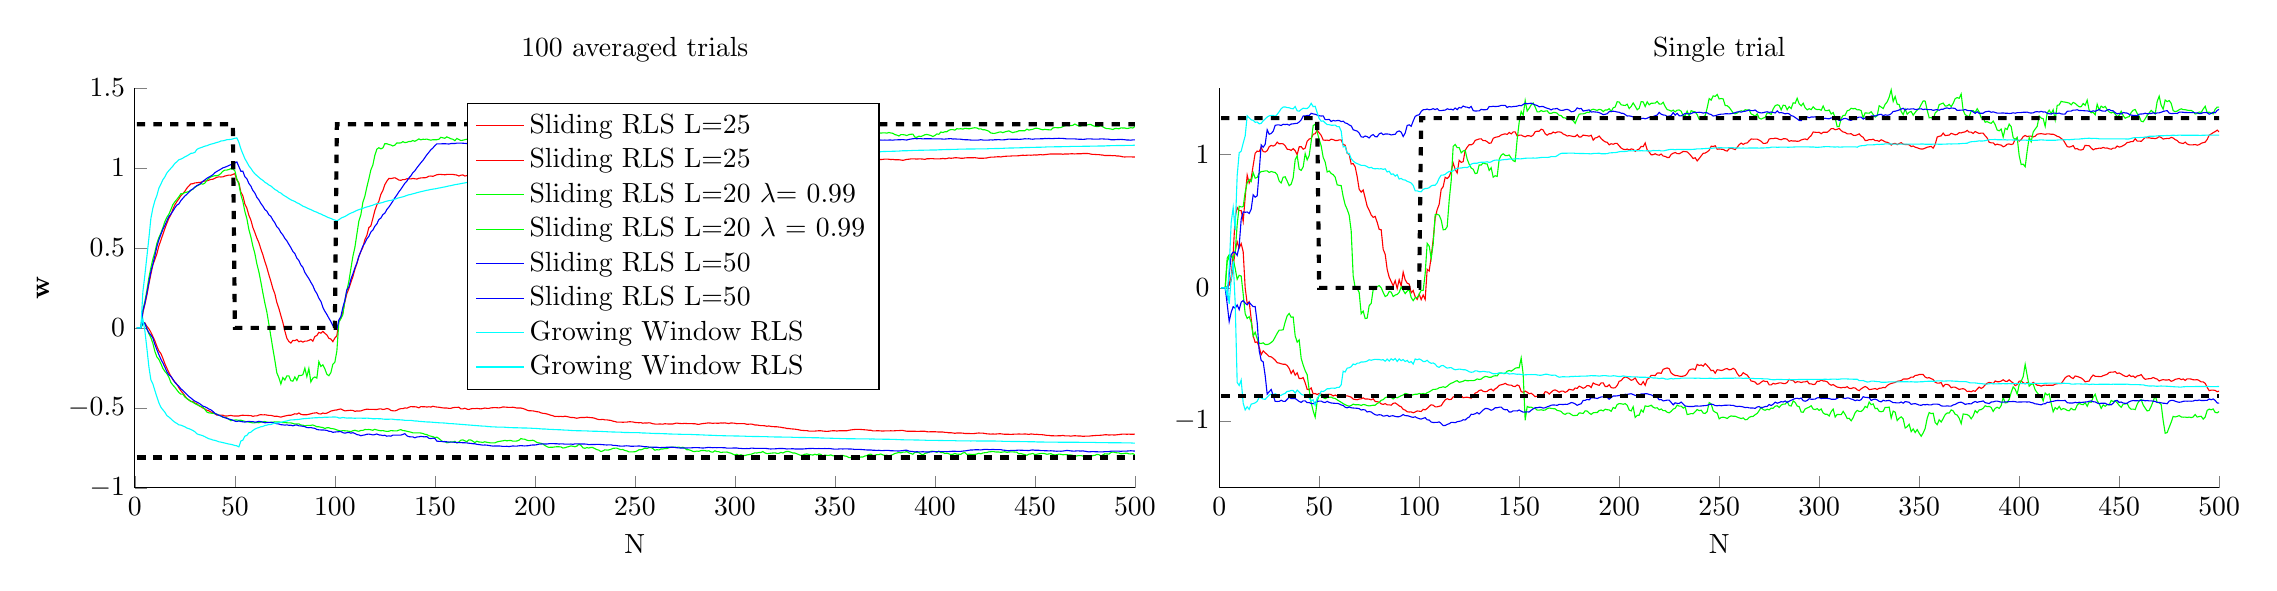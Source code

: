 % This file was created by matlab2tikz v0.4.7 running on MATLAB 8.1.
% Copyright (c) 2008--2014, Nico Schlömer <nico.schloemer@gmail.com>
% All rights reserved.
% Minimal pgfplots version: 1.3
% 
% The latest updates can be retrieved from
%   http://www.mathworks.com/matlabcentral/fileexchange/22022-matlab2tikz
% where you can also make suggestions and rate matlab2tikz.
% 
%
% defining custom colors
\definecolor{mycolor1}{rgb}{0.0,1.0,1.0}%
%
\begin{tikzpicture}

\begin{axis}[%
width=5in,
height=2in,
scale only axis,
xmin=0,
xmax=500,
xlabel={N},
ymin=-1,
ymax=1.5,
ylabel={$\mathbf{w}$},
name=plot1,
title={100 averaged trials},
axis x line*=bottom,
axis y line*=left,
legend style={at={(0.332,0.244)},anchor=south west,draw=black,fill=white,legend cell align=left}
]
\addplot [color=red,solid]
  table[row sep=crcr]{1	0\\
2	0\\
3	0\\
4	0.094\\
5	0.147\\
6	0.203\\
7	0.273\\
8	0.335\\
9	0.394\\
10	0.427\\
11	0.463\\
12	0.512\\
13	0.547\\
14	0.584\\
15	0.62\\
16	0.654\\
17	0.684\\
18	0.707\\
19	0.741\\
20	0.769\\
21	0.789\\
22	0.806\\
23	0.826\\
24	0.839\\
25	0.854\\
26	0.873\\
27	0.887\\
28	0.9\\
29	0.901\\
30	0.906\\
31	0.907\\
32	0.909\\
33	0.91\\
34	0.915\\
35	0.918\\
36	0.919\\
37	0.923\\
38	0.928\\
39	0.929\\
40	0.935\\
41	0.941\\
42	0.944\\
43	0.943\\
44	0.944\\
45	0.949\\
46	0.952\\
47	0.955\\
48	0.954\\
49	0.959\\
50	0.964\\
51	0.924\\
52	0.907\\
53	0.848\\
54	0.826\\
55	0.774\\
56	0.748\\
57	0.704\\
58	0.674\\
59	0.628\\
60	0.596\\
61	0.561\\
62	0.533\\
63	0.493\\
64	0.457\\
65	0.415\\
66	0.377\\
67	0.332\\
68	0.291\\
69	0.246\\
70	0.213\\
71	0.158\\
72	0.122\\
73	0.077\\
74	0.034\\
75	-0.02\\
76	-0.065\\
77	-0.085\\
78	-0.095\\
79	-0.078\\
80	-0.08\\
81	-0.073\\
82	-0.087\\
83	-0.082\\
84	-0.089\\
85	-0.083\\
86	-0.083\\
87	-0.078\\
88	-0.072\\
89	-0.083\\
90	-0.054\\
91	-0.048\\
92	-0.028\\
93	-0.033\\
94	-0.022\\
95	-0.034\\
96	-0.044\\
97	-0.065\\
98	-0.07\\
99	-0.086\\
100	-0.063\\
101	-0.05\\
102	0.041\\
103	0.061\\
104	0.098\\
105	0.163\\
106	0.214\\
107	0.245\\
108	0.284\\
109	0.319\\
110	0.365\\
111	0.401\\
112	0.445\\
113	0.477\\
114	0.503\\
115	0.551\\
116	0.578\\
117	0.627\\
118	0.637\\
119	0.684\\
120	0.733\\
121	0.769\\
122	0.791\\
123	0.835\\
124	0.858\\
125	0.895\\
126	0.917\\
127	0.934\\
128	0.933\\
129	0.936\\
130	0.938\\
131	0.932\\
132	0.924\\
133	0.922\\
134	0.927\\
135	0.927\\
136	0.932\\
137	0.932\\
138	0.931\\
139	0.934\\
140	0.932\\
141	0.93\\
142	0.935\\
143	0.937\\
144	0.938\\
145	0.938\\
146	0.941\\
147	0.948\\
148	0.949\\
149	0.947\\
150	0.952\\
151	0.957\\
152	0.959\\
153	0.959\\
154	0.958\\
155	0.957\\
156	0.959\\
157	0.959\\
158	0.959\\
159	0.959\\
160	0.957\\
161	0.955\\
162	0.949\\
163	0.954\\
164	0.956\\
165	0.949\\
166	0.952\\
167	0.955\\
168	0.954\\
169	0.953\\
170	0.953\\
171	0.952\\
172	0.953\\
173	0.954\\
174	0.954\\
175	0.953\\
176	0.954\\
177	0.954\\
178	0.954\\
179	0.953\\
180	0.952\\
181	0.95\\
182	0.949\\
183	0.951\\
184	0.946\\
185	0.943\\
186	0.944\\
187	0.944\\
188	0.941\\
189	0.942\\
190	0.94\\
191	0.943\\
192	0.943\\
193	0.944\\
194	0.945\\
195	0.947\\
196	0.95\\
197	0.953\\
198	0.951\\
199	0.951\\
200	0.954\\
201	0.954\\
202	0.953\\
203	0.956\\
204	0.96\\
205	0.961\\
206	0.963\\
207	0.968\\
208	0.972\\
209	0.974\\
210	0.98\\
211	0.981\\
212	0.981\\
213	0.98\\
214	0.984\\
215	0.983\\
216	0.985\\
217	0.986\\
218	0.988\\
219	0.988\\
220	0.989\\
221	0.991\\
222	0.991\\
223	0.989\\
224	0.99\\
225	0.991\\
226	0.99\\
227	0.991\\
228	0.99\\
229	0.99\\
230	0.99\\
231	0.994\\
232	0.997\\
233	0.998\\
234	0.997\\
235	0.999\\
236	0.999\\
237	1.001\\
238	1.001\\
239	1.006\\
240	1.006\\
241	1.011\\
242	1.01\\
243	1.012\\
244	1.014\\
245	1.014\\
246	1.014\\
247	1.013\\
248	1.013\\
249	1.012\\
250	1.014\\
251	1.017\\
252	1.016\\
253	1.014\\
254	1.016\\
255	1.014\\
256	1.015\\
257	1.015\\
258	1.015\\
259	1.017\\
260	1.017\\
261	1.017\\
262	1.017\\
263	1.017\\
264	1.02\\
265	1.017\\
266	1.018\\
267	1.018\\
268	1.019\\
269	1.017\\
270	1.014\\
271	1.012\\
272	1.014\\
273	1.016\\
274	1.015\\
275	1.013\\
276	1.013\\
277	1.014\\
278	1.016\\
279	1.017\\
280	1.018\\
281	1.021\\
282	1.023\\
283	1.02\\
284	1.017\\
285	1.016\\
286	1.016\\
287	1.017\\
288	1.016\\
289	1.018\\
290	1.016\\
291	1.015\\
292	1.012\\
293	1.012\\
294	1.012\\
295	1.012\\
296	1.014\\
297	1.015\\
298	1.009\\
299	1.008\\
300	1.007\\
301	1.007\\
302	1.007\\
303	1.006\\
304	1.006\\
305	1.007\\
306	1.01\\
307	1.012\\
308	1.011\\
309	1.011\\
310	1.014\\
311	1.014\\
312	1.016\\
313	1.016\\
314	1.015\\
315	1.014\\
316	1.016\\
317	1.016\\
318	1.019\\
319	1.021\\
320	1.022\\
321	1.023\\
322	1.024\\
323	1.027\\
324	1.03\\
325	1.029\\
326	1.033\\
327	1.035\\
328	1.037\\
329	1.036\\
330	1.037\\
331	1.038\\
332	1.04\\
333	1.041\\
334	1.041\\
335	1.043\\
336	1.041\\
337	1.044\\
338	1.046\\
339	1.046\\
340	1.046\\
341	1.047\\
342	1.045\\
343	1.045\\
344	1.046\\
345	1.045\\
346	1.044\\
347	1.045\\
348	1.045\\
349	1.042\\
350	1.042\\
351	1.044\\
352	1.044\\
353	1.044\\
354	1.045\\
355	1.045\\
356	1.047\\
357	1.045\\
358	1.044\\
359	1.042\\
360	1.043\\
361	1.041\\
362	1.042\\
363	1.042\\
364	1.043\\
365	1.044\\
366	1.045\\
367	1.048\\
368	1.048\\
369	1.052\\
370	1.051\\
371	1.051\\
372	1.052\\
373	1.052\\
374	1.053\\
375	1.055\\
376	1.055\\
377	1.054\\
378	1.052\\
379	1.053\\
380	1.051\\
381	1.051\\
382	1.051\\
383	1.049\\
384	1.047\\
385	1.05\\
386	1.053\\
387	1.054\\
388	1.056\\
389	1.056\\
390	1.056\\
391	1.055\\
392	1.056\\
393	1.056\\
394	1.055\\
395	1.053\\
396	1.057\\
397	1.057\\
398	1.058\\
399	1.058\\
400	1.056\\
401	1.056\\
402	1.056\\
403	1.057\\
404	1.059\\
405	1.057\\
406	1.058\\
407	1.062\\
408	1.06\\
409	1.061\\
410	1.063\\
411	1.063\\
412	1.062\\
413	1.06\\
414	1.06\\
415	1.062\\
416	1.063\\
417	1.063\\
418	1.063\\
419	1.063\\
420	1.064\\
421	1.062\\
422	1.06\\
423	1.06\\
424	1.06\\
425	1.061\\
426	1.062\\
427	1.065\\
428	1.067\\
429	1.067\\
430	1.068\\
431	1.069\\
432	1.07\\
433	1.068\\
434	1.071\\
435	1.072\\
436	1.073\\
437	1.073\\
438	1.074\\
439	1.075\\
440	1.075\\
441	1.075\\
442	1.076\\
443	1.078\\
444	1.079\\
445	1.078\\
446	1.079\\
447	1.08\\
448	1.079\\
449	1.08\\
450	1.081\\
451	1.08\\
452	1.082\\
453	1.083\\
454	1.081\\
455	1.083\\
456	1.084\\
457	1.086\\
458	1.087\\
459	1.087\\
460	1.087\\
461	1.087\\
462	1.087\\
463	1.087\\
464	1.085\\
465	1.087\\
466	1.087\\
467	1.087\\
468	1.088\\
469	1.088\\
470	1.087\\
471	1.088\\
472	1.088\\
473	1.088\\
474	1.09\\
475	1.09\\
476	1.09\\
477	1.089\\
478	1.086\\
479	1.084\\
480	1.084\\
481	1.083\\
482	1.083\\
483	1.081\\
484	1.08\\
485	1.077\\
486	1.077\\
487	1.077\\
488	1.077\\
489	1.076\\
490	1.077\\
491	1.074\\
492	1.074\\
493	1.072\\
494	1.069\\
495	1.068\\
496	1.069\\
497	1.069\\
498	1.069\\
499	1.068\\
500	1.068\\
};
\addlegendentry{Sliding RLS L=25};

\addplot [color=red,solid]
  table[row sep=crcr]{1	0\\
2	0\\
3	0\\
4	0.035\\
5	0.031\\
6	0.01\\
7	-0.006\\
8	-0.027\\
9	-0.054\\
10	-0.081\\
11	-0.115\\
12	-0.144\\
13	-0.16\\
14	-0.19\\
15	-0.224\\
16	-0.252\\
17	-0.278\\
18	-0.302\\
19	-0.324\\
20	-0.338\\
21	-0.352\\
22	-0.374\\
23	-0.393\\
24	-0.407\\
25	-0.425\\
26	-0.441\\
27	-0.45\\
28	-0.46\\
29	-0.46\\
30	-0.47\\
31	-0.474\\
32	-0.486\\
33	-0.492\\
34	-0.501\\
35	-0.507\\
36	-0.515\\
37	-0.518\\
38	-0.526\\
39	-0.53\\
40	-0.537\\
41	-0.545\\
42	-0.545\\
43	-0.545\\
44	-0.546\\
45	-0.551\\
46	-0.551\\
47	-0.549\\
48	-0.547\\
49	-0.55\\
50	-0.551\\
51	-0.551\\
52	-0.551\\
53	-0.547\\
54	-0.546\\
55	-0.547\\
56	-0.547\\
57	-0.548\\
58	-0.548\\
59	-0.553\\
60	-0.55\\
61	-0.55\\
62	-0.545\\
63	-0.542\\
64	-0.544\\
65	-0.543\\
66	-0.545\\
67	-0.547\\
68	-0.547\\
69	-0.55\\
70	-0.553\\
71	-0.552\\
72	-0.555\\
73	-0.558\\
74	-0.554\\
75	-0.551\\
76	-0.548\\
77	-0.546\\
78	-0.546\\
79	-0.542\\
80	-0.537\\
81	-0.539\\
82	-0.532\\
83	-0.54\\
84	-0.543\\
85	-0.543\\
86	-0.543\\
87	-0.54\\
88	-0.537\\
89	-0.533\\
90	-0.532\\
91	-0.53\\
92	-0.537\\
93	-0.538\\
94	-0.532\\
95	-0.535\\
96	-0.533\\
97	-0.527\\
98	-0.52\\
99	-0.517\\
100	-0.514\\
101	-0.513\\
102	-0.509\\
103	-0.507\\
104	-0.513\\
105	-0.519\\
106	-0.517\\
107	-0.516\\
108	-0.515\\
109	-0.516\\
110	-0.522\\
111	-0.519\\
112	-0.52\\
113	-0.519\\
114	-0.514\\
115	-0.511\\
116	-0.508\\
117	-0.509\\
118	-0.509\\
119	-0.509\\
120	-0.51\\
121	-0.51\\
122	-0.507\\
123	-0.506\\
124	-0.51\\
125	-0.508\\
126	-0.504\\
127	-0.507\\
128	-0.516\\
129	-0.518\\
130	-0.519\\
131	-0.515\\
132	-0.508\\
133	-0.505\\
134	-0.505\\
135	-0.5\\
136	-0.502\\
137	-0.496\\
138	-0.492\\
139	-0.493\\
140	-0.493\\
141	-0.495\\
142	-0.5\\
143	-0.492\\
144	-0.493\\
145	-0.493\\
146	-0.495\\
147	-0.493\\
148	-0.495\\
149	-0.49\\
150	-0.493\\
151	-0.495\\
152	-0.496\\
153	-0.498\\
154	-0.5\\
155	-0.501\\
156	-0.501\\
157	-0.503\\
158	-0.503\\
159	-0.499\\
160	-0.497\\
161	-0.497\\
162	-0.496\\
163	-0.506\\
164	-0.506\\
165	-0.502\\
166	-0.508\\
167	-0.51\\
168	-0.506\\
169	-0.504\\
170	-0.505\\
171	-0.503\\
172	-0.505\\
173	-0.506\\
174	-0.504\\
175	-0.501\\
176	-0.503\\
177	-0.503\\
178	-0.5\\
179	-0.499\\
180	-0.498\\
181	-0.499\\
182	-0.5\\
183	-0.498\\
184	-0.494\\
185	-0.495\\
186	-0.496\\
187	-0.497\\
188	-0.497\\
189	-0.496\\
190	-0.498\\
191	-0.501\\
192	-0.501\\
193	-0.501\\
194	-0.504\\
195	-0.508\\
196	-0.514\\
197	-0.518\\
198	-0.518\\
199	-0.519\\
200	-0.521\\
201	-0.524\\
202	-0.525\\
203	-0.531\\
204	-0.534\\
205	-0.535\\
206	-0.538\\
207	-0.542\\
208	-0.546\\
209	-0.549\\
210	-0.554\\
211	-0.553\\
212	-0.554\\
213	-0.553\\
214	-0.555\\
215	-0.552\\
216	-0.554\\
217	-0.557\\
218	-0.56\\
219	-0.56\\
220	-0.562\\
221	-0.565\\
222	-0.562\\
223	-0.56\\
224	-0.56\\
225	-0.56\\
226	-0.558\\
227	-0.56\\
228	-0.561\\
229	-0.562\\
230	-0.565\\
231	-0.57\\
232	-0.573\\
233	-0.573\\
234	-0.572\\
235	-0.575\\
236	-0.575\\
237	-0.577\\
238	-0.578\\
239	-0.583\\
240	-0.585\\
241	-0.589\\
242	-0.589\\
243	-0.589\\
244	-0.59\\
245	-0.589\\
246	-0.589\\
247	-0.587\\
248	-0.587\\
249	-0.588\\
250	-0.591\\
251	-0.592\\
252	-0.593\\
253	-0.592\\
254	-0.596\\
255	-0.594\\
256	-0.595\\
257	-0.593\\
258	-0.595\\
259	-0.599\\
260	-0.601\\
261	-0.602\\
262	-0.601\\
263	-0.601\\
264	-0.602\\
265	-0.599\\
266	-0.6\\
267	-0.601\\
268	-0.601\\
269	-0.601\\
270	-0.597\\
271	-0.595\\
272	-0.597\\
273	-0.598\\
274	-0.598\\
275	-0.597\\
276	-0.598\\
277	-0.598\\
278	-0.598\\
279	-0.599\\
280	-0.599\\
281	-0.602\\
282	-0.603\\
283	-0.6\\
284	-0.598\\
285	-0.597\\
286	-0.595\\
287	-0.594\\
288	-0.595\\
289	-0.597\\
290	-0.595\\
291	-0.596\\
292	-0.596\\
293	-0.594\\
294	-0.595\\
295	-0.594\\
296	-0.596\\
297	-0.598\\
298	-0.594\\
299	-0.595\\
300	-0.596\\
301	-0.599\\
302	-0.598\\
303	-0.598\\
304	-0.598\\
305	-0.599\\
306	-0.603\\
307	-0.602\\
308	-0.601\\
309	-0.603\\
310	-0.607\\
311	-0.607\\
312	-0.609\\
313	-0.611\\
314	-0.611\\
315	-0.612\\
316	-0.615\\
317	-0.613\\
318	-0.616\\
319	-0.617\\
320	-0.618\\
321	-0.618\\
322	-0.62\\
323	-0.621\\
324	-0.624\\
325	-0.625\\
326	-0.629\\
327	-0.629\\
328	-0.631\\
329	-0.632\\
330	-0.633\\
331	-0.635\\
332	-0.637\\
333	-0.64\\
334	-0.641\\
335	-0.642\\
336	-0.642\\
337	-0.645\\
338	-0.645\\
339	-0.645\\
340	-0.645\\
341	-0.644\\
342	-0.643\\
343	-0.643\\
344	-0.645\\
345	-0.646\\
346	-0.647\\
347	-0.646\\
348	-0.644\\
349	-0.643\\
350	-0.643\\
351	-0.645\\
352	-0.643\\
353	-0.643\\
354	-0.643\\
355	-0.643\\
356	-0.643\\
357	-0.64\\
358	-0.638\\
359	-0.636\\
360	-0.635\\
361	-0.634\\
362	-0.634\\
363	-0.635\\
364	-0.636\\
365	-0.637\\
366	-0.638\\
367	-0.64\\
368	-0.64\\
369	-0.644\\
370	-0.644\\
371	-0.643\\
372	-0.643\\
373	-0.644\\
374	-0.645\\
375	-0.644\\
376	-0.644\\
377	-0.644\\
378	-0.643\\
379	-0.644\\
380	-0.643\\
381	-0.642\\
382	-0.642\\
383	-0.641\\
384	-0.641\\
385	-0.644\\
386	-0.646\\
387	-0.646\\
388	-0.646\\
389	-0.646\\
390	-0.646\\
391	-0.647\\
392	-0.647\\
393	-0.646\\
394	-0.646\\
395	-0.646\\
396	-0.649\\
397	-0.65\\
398	-0.649\\
399	-0.649\\
400	-0.649\\
401	-0.65\\
402	-0.651\\
403	-0.651\\
404	-0.651\\
405	-0.653\\
406	-0.653\\
407	-0.656\\
408	-0.655\\
409	-0.657\\
410	-0.659\\
411	-0.657\\
412	-0.657\\
413	-0.657\\
414	-0.658\\
415	-0.66\\
416	-0.66\\
417	-0.66\\
418	-0.661\\
419	-0.661\\
420	-0.66\\
421	-0.658\\
422	-0.657\\
423	-0.658\\
424	-0.658\\
425	-0.66\\
426	-0.662\\
427	-0.663\\
428	-0.664\\
429	-0.663\\
430	-0.664\\
431	-0.663\\
432	-0.662\\
433	-0.662\\
434	-0.664\\
435	-0.665\\
436	-0.665\\
437	-0.665\\
438	-0.666\\
439	-0.665\\
440	-0.664\\
441	-0.664\\
442	-0.663\\
443	-0.664\\
444	-0.664\\
445	-0.663\\
446	-0.664\\
447	-0.666\\
448	-0.663\\
449	-0.664\\
450	-0.666\\
451	-0.665\\
452	-0.667\\
453	-0.667\\
454	-0.668\\
455	-0.67\\
456	-0.672\\
457	-0.672\\
458	-0.674\\
459	-0.674\\
460	-0.675\\
461	-0.675\\
462	-0.674\\
463	-0.674\\
464	-0.672\\
465	-0.675\\
466	-0.675\\
467	-0.675\\
468	-0.677\\
469	-0.675\\
470	-0.674\\
471	-0.675\\
472	-0.676\\
473	-0.676\\
474	-0.678\\
475	-0.677\\
476	-0.677\\
477	-0.677\\
478	-0.675\\
479	-0.674\\
480	-0.673\\
481	-0.672\\
482	-0.672\\
483	-0.671\\
484	-0.67\\
485	-0.668\\
486	-0.668\\
487	-0.67\\
488	-0.669\\
489	-0.669\\
490	-0.67\\
491	-0.668\\
492	-0.667\\
493	-0.665\\
494	-0.664\\
495	-0.664\\
496	-0.665\\
497	-0.664\\
498	-0.665\\
499	-0.665\\
500	-0.664\\
};
\addlegendentry{Sliding RLS L=25};

\addplot [color=green,solid]
  table[row sep=crcr]{1	0\\
2	0\\
3	0\\
4	0.111\\
5	0.164\\
6	0.233\\
7	0.313\\
8	0.375\\
9	0.43\\
10	0.473\\
11	0.527\\
12	0.564\\
13	0.592\\
14	0.626\\
15	0.664\\
16	0.691\\
17	0.71\\
18	0.739\\
19	0.77\\
20	0.788\\
21	0.803\\
22	0.819\\
23	0.838\\
24	0.838\\
25	0.846\\
26	0.848\\
27	0.852\\
28	0.859\\
29	0.867\\
30	0.878\\
31	0.887\\
32	0.893\\
33	0.901\\
34	0.898\\
35	0.905\\
36	0.923\\
37	0.935\\
38	0.943\\
39	0.948\\
40	0.951\\
41	0.951\\
42	0.955\\
43	0.965\\
44	0.979\\
45	0.986\\
46	0.986\\
47	0.99\\
48	0.995\\
49	0.993\\
50	0.982\\
51	0.931\\
52	0.899\\
53	0.833\\
54	0.79\\
55	0.728\\
56	0.683\\
57	0.615\\
58	0.569\\
59	0.511\\
60	0.465\\
61	0.4\\
62	0.351\\
63	0.287\\
64	0.219\\
65	0.155\\
66	0.099\\
67	0.024\\
68	-0.053\\
69	-0.13\\
70	-0.203\\
71	-0.282\\
72	-0.311\\
73	-0.351\\
74	-0.311\\
75	-0.326\\
76	-0.3\\
77	-0.3\\
78	-0.33\\
79	-0.333\\
80	-0.307\\
81	-0.328\\
82	-0.297\\
83	-0.298\\
84	-0.293\\
85	-0.252\\
86	-0.305\\
87	-0.254\\
88	-0.338\\
89	-0.314\\
90	-0.307\\
91	-0.314\\
92	-0.211\\
93	-0.241\\
94	-0.231\\
95	-0.256\\
96	-0.29\\
97	-0.299\\
98	-0.28\\
99	-0.227\\
100	-0.215\\
101	-0.145\\
102	0.036\\
103	0.057\\
104	0.082\\
105	0.17\\
106	0.234\\
107	0.29\\
108	0.369\\
109	0.446\\
110	0.502\\
111	0.585\\
112	0.667\\
113	0.707\\
114	0.784\\
115	0.823\\
116	0.88\\
117	0.931\\
118	0.987\\
119	1.018\\
120	1.079\\
121	1.117\\
122	1.126\\
123	1.119\\
124	1.125\\
125	1.151\\
126	1.151\\
127	1.146\\
128	1.143\\
129	1.137\\
130	1.142\\
131	1.156\\
132	1.155\\
133	1.156\\
134	1.164\\
135	1.158\\
136	1.16\\
137	1.165\\
138	1.165\\
139	1.171\\
140	1.166\\
141	1.173\\
142	1.181\\
143	1.175\\
144	1.179\\
145	1.178\\
146	1.18\\
147	1.176\\
148	1.173\\
149	1.176\\
150	1.176\\
151	1.176\\
152	1.179\\
153	1.191\\
154	1.188\\
155	1.185\\
156	1.194\\
157	1.188\\
158	1.182\\
159	1.179\\
160	1.17\\
161	1.184\\
162	1.177\\
163	1.171\\
164	1.173\\
165	1.176\\
166	1.179\\
167	1.174\\
168	1.175\\
169	1.18\\
170	1.186\\
171	1.183\\
172	1.184\\
173	1.183\\
174	1.185\\
175	1.184\\
176	1.191\\
177	1.194\\
178	1.193\\
179	1.197\\
180	1.202\\
181	1.2\\
182	1.196\\
183	1.196\\
184	1.194\\
185	1.187\\
186	1.185\\
187	1.188\\
188	1.181\\
189	1.179\\
190	1.177\\
191	1.176\\
192	1.174\\
193	1.168\\
194	1.172\\
195	1.171\\
196	1.174\\
197	1.176\\
198	1.173\\
199	1.178\\
200	1.182\\
201	1.186\\
202	1.188\\
203	1.19\\
204	1.198\\
205	1.199\\
206	1.206\\
207	1.212\\
208	1.206\\
209	1.208\\
210	1.209\\
211	1.208\\
212	1.208\\
213	1.207\\
214	1.21\\
215	1.209\\
216	1.205\\
217	1.201\\
218	1.194\\
219	1.192\\
220	1.193\\
221	1.193\\
222	1.185\\
223	1.19\\
224	1.205\\
225	1.206\\
226	1.206\\
227	1.204\\
228	1.201\\
229	1.21\\
230	1.212\\
231	1.225\\
232	1.229\\
233	1.234\\
234	1.231\\
235	1.229\\
236	1.23\\
237	1.228\\
238	1.222\\
239	1.216\\
240	1.216\\
241	1.216\\
242	1.22\\
243	1.229\\
244	1.228\\
245	1.234\\
246	1.238\\
247	1.242\\
248	1.246\\
249	1.245\\
250	1.243\\
251	1.242\\
252	1.23\\
253	1.229\\
254	1.227\\
255	1.221\\
256	1.221\\
257	1.219\\
258	1.216\\
259	1.222\\
260	1.232\\
261	1.227\\
262	1.228\\
263	1.224\\
264	1.219\\
265	1.22\\
266	1.222\\
267	1.217\\
268	1.213\\
269	1.209\\
270	1.209\\
271	1.206\\
272	1.204\\
273	1.206\\
274	1.205\\
275	1.208\\
276	1.215\\
277	1.214\\
278	1.216\\
279	1.221\\
280	1.221\\
281	1.218\\
282	1.219\\
283	1.213\\
284	1.21\\
285	1.212\\
286	1.214\\
287	1.209\\
288	1.214\\
289	1.219\\
290	1.215\\
291	1.215\\
292	1.222\\
293	1.225\\
294	1.23\\
295	1.23\\
296	1.232\\
297	1.233\\
298	1.237\\
299	1.241\\
300	1.245\\
301	1.239\\
302	1.241\\
303	1.234\\
304	1.234\\
305	1.239\\
306	1.237\\
307	1.237\\
308	1.235\\
309	1.236\\
310	1.23\\
311	1.232\\
312	1.228\\
313	1.224\\
314	1.219\\
315	1.225\\
316	1.229\\
317	1.23\\
318	1.232\\
319	1.224\\
320	1.222\\
321	1.229\\
322	1.232\\
323	1.231\\
324	1.238\\
325	1.232\\
326	1.228\\
327	1.225\\
328	1.224\\
329	1.232\\
330	1.23\\
331	1.235\\
332	1.24\\
333	1.248\\
334	1.247\\
335	1.249\\
336	1.245\\
337	1.246\\
338	1.242\\
339	1.237\\
340	1.237\\
341	1.237\\
342	1.229\\
343	1.231\\
344	1.239\\
345	1.236\\
346	1.242\\
347	1.239\\
348	1.239\\
349	1.245\\
350	1.249\\
351	1.249\\
352	1.249\\
353	1.245\\
354	1.244\\
355	1.247\\
356	1.246\\
357	1.251\\
358	1.253\\
359	1.254\\
360	1.256\\
361	1.258\\
362	1.256\\
363	1.251\\
364	1.249\\
365	1.24\\
366	1.24\\
367	1.232\\
368	1.229\\
369	1.236\\
370	1.232\\
371	1.224\\
372	1.221\\
373	1.217\\
374	1.219\\
375	1.219\\
376	1.217\\
377	1.221\\
378	1.218\\
379	1.216\\
380	1.208\\
381	1.205\\
382	1.199\\
383	1.208\\
384	1.208\\
385	1.206\\
386	1.202\\
387	1.208\\
388	1.21\\
389	1.211\\
390	1.192\\
391	1.191\\
392	1.198\\
393	1.196\\
394	1.201\\
395	1.207\\
396	1.209\\
397	1.206\\
398	1.202\\
399	1.196\\
400	1.202\\
401	1.212\\
402	1.21\\
403	1.224\\
404	1.221\\
405	1.226\\
406	1.226\\
407	1.235\\
408	1.239\\
409	1.239\\
410	1.236\\
411	1.245\\
412	1.243\\
413	1.245\\
414	1.242\\
415	1.247\\
416	1.246\\
417	1.244\\
418	1.246\\
419	1.249\\
420	1.251\\
421	1.249\\
422	1.243\\
423	1.244\\
424	1.238\\
425	1.238\\
426	1.234\\
427	1.229\\
428	1.218\\
429	1.216\\
430	1.216\\
431	1.219\\
432	1.223\\
433	1.225\\
434	1.22\\
435	1.225\\
436	1.228\\
437	1.231\\
438	1.225\\
439	1.22\\
440	1.224\\
441	1.226\\
442	1.232\\
443	1.232\\
444	1.232\\
445	1.232\\
446	1.242\\
447	1.236\\
448	1.239\\
449	1.241\\
450	1.247\\
451	1.248\\
452	1.245\\
453	1.241\\
454	1.238\\
455	1.241\\
456	1.239\\
457	1.238\\
458	1.237\\
459	1.249\\
460	1.252\\
461	1.251\\
462	1.251\\
463	1.252\\
464	1.258\\
465	1.263\\
466	1.266\\
467	1.264\\
468	1.264\\
469	1.266\\
470	1.274\\
471	1.267\\
472	1.262\\
473	1.262\\
474	1.268\\
475	1.27\\
476	1.268\\
477	1.271\\
478	1.271\\
479	1.264\\
480	1.26\\
481	1.258\\
482	1.259\\
483	1.265\\
484	1.257\\
485	1.249\\
486	1.245\\
487	1.245\\
488	1.243\\
489	1.24\\
490	1.246\\
491	1.246\\
492	1.244\\
493	1.25\\
494	1.249\\
495	1.249\\
496	1.246\\
497	1.248\\
498	1.251\\
499	1.249\\
500	1.259\\
};
\addlegendentry{$\text{Sliding RLS L=20 }\lambda\text{= 0.99}$};

\addplot [color=green,solid]
  table[row sep=crcr]{1	0\\
2	0\\
3	0\\
4	0.025\\
5	0.027\\
6	-0.004\\
7	-0.036\\
8	-0.061\\
9	-0.096\\
10	-0.147\\
11	-0.181\\
12	-0.197\\
13	-0.223\\
14	-0.253\\
15	-0.272\\
16	-0.286\\
17	-0.308\\
18	-0.341\\
19	-0.357\\
20	-0.371\\
21	-0.388\\
22	-0.404\\
23	-0.414\\
24	-0.414\\
25	-0.432\\
26	-0.442\\
27	-0.451\\
28	-0.459\\
29	-0.465\\
30	-0.473\\
31	-0.48\\
32	-0.485\\
33	-0.492\\
34	-0.495\\
35	-0.509\\
36	-0.526\\
37	-0.531\\
38	-0.533\\
39	-0.534\\
40	-0.536\\
41	-0.539\\
42	-0.546\\
43	-0.55\\
44	-0.558\\
45	-0.561\\
46	-0.562\\
47	-0.571\\
48	-0.58\\
49	-0.577\\
50	-0.576\\
51	-0.576\\
52	-0.578\\
53	-0.577\\
54	-0.581\\
55	-0.584\\
56	-0.587\\
57	-0.589\\
58	-0.591\\
59	-0.594\\
60	-0.593\\
61	-0.591\\
62	-0.593\\
63	-0.589\\
64	-0.588\\
65	-0.585\\
66	-0.589\\
67	-0.591\\
68	-0.59\\
69	-0.59\\
70	-0.587\\
71	-0.588\\
72	-0.588\\
73	-0.59\\
74	-0.592\\
75	-0.592\\
76	-0.593\\
77	-0.594\\
78	-0.594\\
79	-0.597\\
80	-0.601\\
81	-0.601\\
82	-0.6\\
83	-0.607\\
84	-0.608\\
85	-0.613\\
86	-0.61\\
87	-0.609\\
88	-0.609\\
89	-0.607\\
90	-0.612\\
91	-0.618\\
92	-0.618\\
93	-0.621\\
94	-0.623\\
95	-0.629\\
96	-0.624\\
97	-0.624\\
98	-0.629\\
99	-0.63\\
100	-0.633\\
101	-0.638\\
102	-0.642\\
103	-0.645\\
104	-0.642\\
105	-0.643\\
106	-0.644\\
107	-0.646\\
108	-0.648\\
109	-0.643\\
110	-0.64\\
111	-0.644\\
112	-0.646\\
113	-0.641\\
114	-0.641\\
115	-0.635\\
116	-0.636\\
117	-0.635\\
118	-0.637\\
119	-0.64\\
120	-0.634\\
121	-0.638\\
122	-0.641\\
123	-0.643\\
124	-0.642\\
125	-0.645\\
126	-0.647\\
127	-0.646\\
128	-0.642\\
129	-0.643\\
130	-0.644\\
131	-0.644\\
132	-0.639\\
133	-0.636\\
134	-0.642\\
135	-0.643\\
136	-0.646\\
137	-0.649\\
138	-0.652\\
139	-0.656\\
140	-0.656\\
141	-0.656\\
142	-0.656\\
143	-0.657\\
144	-0.66\\
145	-0.665\\
146	-0.667\\
147	-0.674\\
148	-0.677\\
149	-0.68\\
150	-0.686\\
151	-0.683\\
152	-0.691\\
153	-0.702\\
154	-0.711\\
155	-0.71\\
156	-0.718\\
157	-0.716\\
158	-0.712\\
159	-0.714\\
160	-0.709\\
161	-0.72\\
162	-0.713\\
163	-0.702\\
164	-0.7\\
165	-0.706\\
166	-0.711\\
167	-0.7\\
168	-0.701\\
169	-0.708\\
170	-0.717\\
171	-0.708\\
172	-0.713\\
173	-0.714\\
174	-0.716\\
175	-0.712\\
176	-0.715\\
177	-0.717\\
178	-0.719\\
179	-0.719\\
180	-0.719\\
181	-0.713\\
182	-0.71\\
183	-0.708\\
184	-0.706\\
185	-0.703\\
186	-0.706\\
187	-0.704\\
188	-0.704\\
189	-0.708\\
190	-0.708\\
191	-0.707\\
192	-0.703\\
193	-0.692\\
194	-0.695\\
195	-0.696\\
196	-0.702\\
197	-0.705\\
198	-0.704\\
199	-0.702\\
200	-0.708\\
201	-0.716\\
202	-0.719\\
203	-0.721\\
204	-0.726\\
205	-0.735\\
206	-0.742\\
207	-0.747\\
208	-0.746\\
209	-0.746\\
210	-0.744\\
211	-0.743\\
212	-0.743\\
213	-0.744\\
214	-0.751\\
215	-0.749\\
216	-0.745\\
217	-0.742\\
218	-0.738\\
219	-0.74\\
220	-0.743\\
221	-0.739\\
222	-0.727\\
223	-0.734\\
224	-0.749\\
225	-0.753\\
226	-0.748\\
227	-0.751\\
228	-0.747\\
229	-0.748\\
230	-0.755\\
231	-0.761\\
232	-0.764\\
233	-0.773\\
234	-0.769\\
235	-0.762\\
236	-0.764\\
237	-0.763\\
238	-0.759\\
239	-0.753\\
240	-0.752\\
241	-0.752\\
242	-0.757\\
243	-0.761\\
244	-0.76\\
245	-0.766\\
246	-0.769\\
247	-0.775\\
248	-0.775\\
249	-0.775\\
250	-0.774\\
251	-0.77\\
252	-0.762\\
253	-0.762\\
254	-0.758\\
255	-0.752\\
256	-0.754\\
257	-0.749\\
258	-0.747\\
259	-0.754\\
260	-0.765\\
261	-0.761\\
262	-0.763\\
263	-0.757\\
264	-0.757\\
265	-0.754\\
266	-0.755\\
267	-0.749\\
268	-0.746\\
269	-0.746\\
270	-0.745\\
271	-0.747\\
272	-0.745\\
273	-0.749\\
274	-0.746\\
275	-0.753\\
276	-0.762\\
277	-0.762\\
278	-0.766\\
279	-0.772\\
280	-0.773\\
281	-0.77\\
282	-0.772\\
283	-0.767\\
284	-0.766\\
285	-0.767\\
286	-0.77\\
287	-0.768\\
288	-0.775\\
289	-0.777\\
290	-0.768\\
291	-0.773\\
292	-0.774\\
293	-0.779\\
294	-0.777\\
295	-0.777\\
296	-0.776\\
297	-0.78\\
298	-0.783\\
299	-0.789\\
300	-0.794\\
301	-0.79\\
302	-0.797\\
303	-0.793\\
304	-0.797\\
305	-0.798\\
306	-0.794\\
307	-0.792\\
308	-0.79\\
309	-0.786\\
310	-0.781\\
311	-0.782\\
312	-0.779\\
313	-0.779\\
314	-0.773\\
315	-0.781\\
316	-0.786\\
317	-0.785\\
318	-0.783\\
319	-0.782\\
320	-0.781\\
321	-0.784\\
322	-0.784\\
323	-0.778\\
324	-0.782\\
325	-0.776\\
326	-0.772\\
327	-0.773\\
328	-0.777\\
329	-0.782\\
330	-0.782\\
331	-0.787\\
332	-0.792\\
333	-0.797\\
334	-0.795\\
335	-0.79\\
336	-0.788\\
337	-0.791\\
338	-0.793\\
339	-0.795\\
340	-0.79\\
341	-0.794\\
342	-0.788\\
343	-0.791\\
344	-0.8\\
345	-0.795\\
346	-0.797\\
347	-0.797\\
348	-0.794\\
349	-0.799\\
350	-0.801\\
351	-0.799\\
352	-0.8\\
353	-0.797\\
354	-0.797\\
355	-0.801\\
356	-0.803\\
357	-0.811\\
358	-0.81\\
359	-0.812\\
360	-0.814\\
361	-0.818\\
362	-0.81\\
363	-0.807\\
364	-0.807\\
365	-0.801\\
366	-0.798\\
367	-0.791\\
368	-0.789\\
369	-0.798\\
370	-0.797\\
371	-0.792\\
372	-0.792\\
373	-0.788\\
374	-0.794\\
375	-0.797\\
376	-0.796\\
377	-0.8\\
378	-0.796\\
379	-0.792\\
380	-0.785\\
381	-0.782\\
382	-0.779\\
383	-0.781\\
384	-0.777\\
385	-0.777\\
386	-0.773\\
387	-0.781\\
388	-0.785\\
389	-0.79\\
390	-0.778\\
391	-0.778\\
392	-0.779\\
393	-0.788\\
394	-0.795\\
395	-0.784\\
396	-0.782\\
397	-0.777\\
398	-0.771\\
399	-0.771\\
400	-0.773\\
401	-0.778\\
402	-0.77\\
403	-0.779\\
404	-0.779\\
405	-0.785\\
406	-0.783\\
407	-0.787\\
408	-0.792\\
409	-0.79\\
410	-0.785\\
411	-0.789\\
412	-0.79\\
413	-0.79\\
414	-0.782\\
415	-0.779\\
416	-0.791\\
417	-0.789\\
418	-0.791\\
419	-0.792\\
420	-0.791\\
421	-0.788\\
422	-0.784\\
423	-0.787\\
424	-0.782\\
425	-0.78\\
426	-0.779\\
427	-0.775\\
428	-0.774\\
429	-0.772\\
430	-0.775\\
431	-0.776\\
432	-0.776\\
433	-0.778\\
434	-0.776\\
435	-0.774\\
436	-0.778\\
437	-0.776\\
438	-0.775\\
439	-0.775\\
440	-0.776\\
441	-0.777\\
442	-0.787\\
443	-0.785\\
444	-0.789\\
445	-0.792\\
446	-0.797\\
447	-0.789\\
448	-0.788\\
449	-0.785\\
450	-0.792\\
451	-0.79\\
452	-0.787\\
453	-0.785\\
454	-0.784\\
455	-0.786\\
456	-0.79\\
457	-0.788\\
458	-0.786\\
459	-0.792\\
460	-0.794\\
461	-0.793\\
462	-0.789\\
463	-0.79\\
464	-0.793\\
465	-0.792\\
466	-0.792\\
467	-0.795\\
468	-0.794\\
469	-0.797\\
470	-0.804\\
471	-0.8\\
472	-0.798\\
473	-0.798\\
474	-0.801\\
475	-0.805\\
476	-0.803\\
477	-0.804\\
478	-0.804\\
479	-0.798\\
480	-0.797\\
481	-0.791\\
482	-0.792\\
483	-0.801\\
484	-0.794\\
485	-0.787\\
486	-0.788\\
487	-0.789\\
488	-0.779\\
489	-0.776\\
490	-0.778\\
491	-0.781\\
492	-0.781\\
493	-0.787\\
494	-0.786\\
495	-0.784\\
496	-0.783\\
497	-0.787\\
498	-0.788\\
499	-0.786\\
500	-0.793\\
};
\addlegendentry{$\text{Sliding RLS L=20 }\lambda\text{ = 0.99}$};

\addplot [color=blue,solid]
  table[row sep=crcr]{1	0\\
2	0\\
3	0\\
4	0.105\\
5	0.153\\
6	0.216\\
7	0.285\\
8	0.35\\
9	0.398\\
10	0.45\\
11	0.507\\
12	0.55\\
13	0.583\\
14	0.615\\
15	0.64\\
16	0.669\\
17	0.696\\
18	0.711\\
19	0.729\\
20	0.75\\
21	0.767\\
22	0.775\\
23	0.795\\
24	0.81\\
25	0.824\\
26	0.835\\
27	0.848\\
28	0.861\\
29	0.868\\
30	0.88\\
31	0.889\\
32	0.895\\
33	0.903\\
34	0.916\\
35	0.925\\
36	0.935\\
37	0.942\\
38	0.949\\
39	0.957\\
40	0.97\\
41	0.978\\
42	0.985\\
43	0.992\\
44	1.0\\
45	1.004\\
46	1.009\\
47	1.015\\
48	1.02\\
49	1.024\\
50	1.03\\
51	1.037\\
52	1.008\\
53	0.979\\
54	0.979\\
55	0.945\\
56	0.932\\
57	0.903\\
58	0.886\\
59	0.859\\
60	0.843\\
61	0.816\\
62	0.8\\
63	0.778\\
64	0.761\\
65	0.74\\
66	0.729\\
67	0.707\\
68	0.697\\
69	0.674\\
70	0.657\\
71	0.632\\
72	0.619\\
73	0.596\\
74	0.581\\
75	0.559\\
76	0.544\\
77	0.522\\
78	0.502\\
79	0.478\\
80	0.464\\
81	0.436\\
82	0.421\\
83	0.393\\
84	0.379\\
85	0.346\\
86	0.327\\
87	0.308\\
88	0.285\\
89	0.264\\
90	0.234\\
91	0.215\\
92	0.185\\
93	0.166\\
94	0.129\\
95	0.104\\
96	0.084\\
97	0.061\\
98	0.04\\
99	0.014\\
100	-0.005\\
101	-0.01\\
102	0.05\\
103	0.07\\
104	0.128\\
105	0.172\\
106	0.238\\
107	0.255\\
108	0.303\\
109	0.337\\
110	0.374\\
111	0.405\\
112	0.448\\
113	0.478\\
114	0.511\\
115	0.53\\
116	0.556\\
117	0.572\\
118	0.599\\
119	0.611\\
120	0.635\\
121	0.65\\
122	0.677\\
123	0.686\\
124	0.708\\
125	0.717\\
126	0.74\\
127	0.755\\
128	0.773\\
129	0.792\\
130	0.813\\
131	0.83\\
132	0.85\\
133	0.866\\
134	0.885\\
135	0.904\\
136	0.917\\
137	0.937\\
138	0.95\\
139	0.97\\
140	0.982\\
141	1.0\\
142	1.016\\
143	1.032\\
144	1.046\\
145	1.064\\
146	1.082\\
147	1.097\\
148	1.113\\
149	1.124\\
150	1.139\\
151	1.15\\
152	1.15\\
153	1.15\\
154	1.151\\
155	1.151\\
156	1.15\\
157	1.149\\
158	1.152\\
159	1.152\\
160	1.152\\
161	1.155\\
162	1.155\\
163	1.155\\
164	1.154\\
165	1.153\\
166	1.152\\
167	1.153\\
168	1.153\\
169	1.153\\
170	1.155\\
171	1.157\\
172	1.158\\
173	1.159\\
174	1.163\\
175	1.161\\
176	1.161\\
177	1.163\\
178	1.164\\
179	1.166\\
180	1.165\\
181	1.164\\
182	1.164\\
183	1.169\\
184	1.169\\
185	1.168\\
186	1.168\\
187	1.169\\
188	1.169\\
189	1.167\\
190	1.169\\
191	1.168\\
192	1.168\\
193	1.166\\
194	1.167\\
195	1.167\\
196	1.165\\
197	1.164\\
198	1.162\\
199	1.16\\
200	1.16\\
201	1.159\\
202	1.154\\
203	1.153\\
204	1.151\\
205	1.152\\
206	1.152\\
207	1.149\\
208	1.147\\
209	1.147\\
210	1.147\\
211	1.146\\
212	1.146\\
213	1.145\\
214	1.146\\
215	1.147\\
216	1.149\\
217	1.148\\
218	1.146\\
219	1.148\\
220	1.145\\
221	1.143\\
222	1.143\\
223	1.145\\
224	1.146\\
225	1.146\\
226	1.147\\
227	1.149\\
228	1.147\\
229	1.146\\
230	1.146\\
231	1.146\\
232	1.147\\
233	1.147\\
234	1.145\\
235	1.146\\
236	1.148\\
237	1.148\\
238	1.149\\
239	1.149\\
240	1.148\\
241	1.148\\
242	1.149\\
243	1.152\\
244	1.152\\
245	1.15\\
246	1.15\\
247	1.151\\
248	1.151\\
249	1.151\\
250	1.151\\
251	1.152\\
252	1.149\\
253	1.153\\
254	1.155\\
255	1.155\\
256	1.154\\
257	1.156\\
258	1.156\\
259	1.157\\
260	1.157\\
261	1.156\\
262	1.16\\
263	1.159\\
264	1.16\\
265	1.159\\
266	1.159\\
267	1.159\\
268	1.161\\
269	1.162\\
270	1.163\\
271	1.167\\
272	1.168\\
273	1.169\\
274	1.169\\
275	1.169\\
276	1.169\\
277	1.169\\
278	1.169\\
279	1.168\\
280	1.168\\
281	1.167\\
282	1.168\\
283	1.168\\
284	1.169\\
285	1.169\\
286	1.169\\
287	1.168\\
288	1.168\\
289	1.168\\
290	1.168\\
291	1.169\\
292	1.169\\
293	1.169\\
294	1.168\\
295	1.168\\
296	1.171\\
297	1.172\\
298	1.173\\
299	1.173\\
300	1.174\\
301	1.173\\
302	1.174\\
303	1.174\\
304	1.175\\
305	1.173\\
306	1.175\\
307	1.176\\
308	1.175\\
309	1.175\\
310	1.175\\
311	1.175\\
312	1.175\\
313	1.175\\
314	1.176\\
315	1.175\\
316	1.176\\
317	1.178\\
318	1.178\\
319	1.177\\
320	1.177\\
321	1.177\\
322	1.174\\
323	1.174\\
324	1.173\\
325	1.173\\
326	1.173\\
327	1.174\\
328	1.174\\
329	1.173\\
330	1.174\\
331	1.173\\
332	1.174\\
333	1.173\\
334	1.173\\
335	1.173\\
336	1.171\\
337	1.169\\
338	1.168\\
339	1.167\\
340	1.169\\
341	1.168\\
342	1.168\\
343	1.169\\
344	1.168\\
345	1.168\\
346	1.17\\
347	1.169\\
348	1.169\\
349	1.169\\
350	1.17\\
351	1.171\\
352	1.171\\
353	1.17\\
354	1.172\\
355	1.17\\
356	1.17\\
357	1.169\\
358	1.17\\
359	1.171\\
360	1.172\\
361	1.171\\
362	1.173\\
363	1.173\\
364	1.174\\
365	1.174\\
366	1.175\\
367	1.175\\
368	1.174\\
369	1.175\\
370	1.175\\
371	1.174\\
372	1.172\\
373	1.174\\
374	1.173\\
375	1.174\\
376	1.173\\
377	1.174\\
378	1.174\\
379	1.173\\
380	1.175\\
381	1.175\\
382	1.176\\
383	1.176\\
384	1.177\\
385	1.175\\
386	1.174\\
387	1.178\\
388	1.18\\
389	1.182\\
390	1.183\\
391	1.182\\
392	1.183\\
393	1.183\\
394	1.181\\
395	1.182\\
396	1.182\\
397	1.182\\
398	1.182\\
399	1.181\\
400	1.181\\
401	1.181\\
402	1.181\\
403	1.181\\
404	1.18\\
405	1.18\\
406	1.181\\
407	1.182\\
408	1.183\\
409	1.18\\
410	1.181\\
411	1.18\\
412	1.18\\
413	1.179\\
414	1.177\\
415	1.176\\
416	1.176\\
417	1.175\\
418	1.174\\
419	1.173\\
420	1.173\\
421	1.173\\
422	1.174\\
423	1.176\\
424	1.174\\
425	1.173\\
426	1.173\\
427	1.174\\
428	1.175\\
429	1.174\\
430	1.176\\
431	1.176\\
432	1.177\\
433	1.175\\
434	1.175\\
435	1.176\\
436	1.178\\
437	1.18\\
438	1.179\\
439	1.179\\
440	1.179\\
441	1.179\\
442	1.178\\
443	1.179\\
444	1.18\\
445	1.182\\
446	1.181\\
447	1.182\\
448	1.18\\
449	1.179\\
450	1.181\\
451	1.181\\
452	1.181\\
453	1.182\\
454	1.182\\
455	1.184\\
456	1.183\\
457	1.184\\
458	1.183\\
459	1.183\\
460	1.184\\
461	1.184\\
462	1.185\\
463	1.184\\
464	1.184\\
465	1.183\\
466	1.181\\
467	1.181\\
468	1.181\\
469	1.181\\
470	1.181\\
471	1.18\\
472	1.179\\
473	1.179\\
474	1.178\\
475	1.179\\
476	1.181\\
477	1.181\\
478	1.181\\
479	1.18\\
480	1.18\\
481	1.18\\
482	1.18\\
483	1.181\\
484	1.181\\
485	1.18\\
486	1.18\\
487	1.179\\
488	1.176\\
489	1.176\\
490	1.176\\
491	1.177\\
492	1.177\\
493	1.178\\
494	1.177\\
495	1.176\\
496	1.174\\
497	1.174\\
498	1.173\\
499	1.175\\
500	1.175\\
};
\addlegendentry{Sliding RLS L=50};

\addplot [color=blue,solid]
  table[row sep=crcr]{1	0\\
2	0\\
3	0\\
4	0.034\\
5	0.029\\
6	-0.006\\
7	-0.03\\
8	-0.045\\
9	-0.063\\
10	-0.103\\
11	-0.136\\
12	-0.167\\
13	-0.196\\
14	-0.219\\
15	-0.245\\
16	-0.274\\
17	-0.294\\
18	-0.303\\
19	-0.32\\
20	-0.34\\
21	-0.354\\
22	-0.365\\
23	-0.381\\
24	-0.391\\
25	-0.404\\
26	-0.416\\
27	-0.429\\
28	-0.438\\
29	-0.449\\
30	-0.458\\
31	-0.464\\
32	-0.47\\
33	-0.479\\
34	-0.489\\
35	-0.493\\
36	-0.499\\
37	-0.507\\
38	-0.512\\
39	-0.522\\
40	-0.534\\
41	-0.541\\
42	-0.546\\
43	-0.551\\
44	-0.557\\
45	-0.561\\
46	-0.566\\
47	-0.57\\
48	-0.573\\
49	-0.577\\
50	-0.583\\
51	-0.585\\
52	-0.582\\
53	-0.585\\
54	-0.587\\
55	-0.589\\
56	-0.586\\
57	-0.584\\
58	-0.586\\
59	-0.586\\
60	-0.589\\
61	-0.588\\
62	-0.584\\
63	-0.586\\
64	-0.589\\
65	-0.593\\
66	-0.592\\
67	-0.591\\
68	-0.591\\
69	-0.592\\
70	-0.596\\
71	-0.599\\
72	-0.601\\
73	-0.605\\
74	-0.606\\
75	-0.608\\
76	-0.606\\
77	-0.609\\
78	-0.608\\
79	-0.612\\
80	-0.608\\
81	-0.607\\
82	-0.612\\
83	-0.613\\
84	-0.615\\
85	-0.617\\
86	-0.623\\
87	-0.624\\
88	-0.623\\
89	-0.626\\
90	-0.628\\
91	-0.635\\
92	-0.637\\
93	-0.638\\
94	-0.638\\
95	-0.639\\
96	-0.641\\
97	-0.646\\
98	-0.647\\
99	-0.653\\
100	-0.651\\
101	-0.65\\
102	-0.649\\
103	-0.648\\
104	-0.655\\
105	-0.658\\
106	-0.655\\
107	-0.653\\
108	-0.658\\
109	-0.655\\
110	-0.66\\
111	-0.667\\
112	-0.669\\
113	-0.674\\
114	-0.671\\
115	-0.669\\
116	-0.665\\
117	-0.664\\
118	-0.666\\
119	-0.669\\
120	-0.667\\
121	-0.663\\
122	-0.669\\
123	-0.67\\
124	-0.673\\
125	-0.671\\
126	-0.677\\
127	-0.675\\
128	-0.677\\
129	-0.67\\
130	-0.67\\
131	-0.67\\
132	-0.67\\
133	-0.67\\
134	-0.666\\
135	-0.661\\
136	-0.674\\
137	-0.68\\
138	-0.681\\
139	-0.681\\
140	-0.687\\
141	-0.682\\
142	-0.681\\
143	-0.678\\
144	-0.68\\
145	-0.681\\
146	-0.68\\
147	-0.69\\
148	-0.692\\
149	-0.689\\
150	-0.691\\
151	-0.708\\
152	-0.709\\
153	-0.709\\
154	-0.711\\
155	-0.712\\
156	-0.712\\
157	-0.714\\
158	-0.714\\
159	-0.714\\
160	-0.715\\
161	-0.716\\
162	-0.717\\
163	-0.717\\
164	-0.718\\
165	-0.718\\
166	-0.719\\
167	-0.721\\
168	-0.722\\
169	-0.724\\
170	-0.724\\
171	-0.728\\
172	-0.729\\
173	-0.731\\
174	-0.733\\
175	-0.732\\
176	-0.733\\
177	-0.735\\
178	-0.737\\
179	-0.739\\
180	-0.738\\
181	-0.738\\
182	-0.738\\
183	-0.739\\
184	-0.741\\
185	-0.741\\
186	-0.74\\
187	-0.742\\
188	-0.74\\
189	-0.738\\
190	-0.739\\
191	-0.739\\
192	-0.737\\
193	-0.736\\
194	-0.737\\
195	-0.738\\
196	-0.737\\
197	-0.736\\
198	-0.733\\
199	-0.732\\
200	-0.732\\
201	-0.73\\
202	-0.727\\
203	-0.726\\
204	-0.725\\
205	-0.726\\
206	-0.726\\
207	-0.724\\
208	-0.723\\
209	-0.723\\
210	-0.724\\
211	-0.724\\
212	-0.726\\
213	-0.725\\
214	-0.725\\
215	-0.727\\
216	-0.727\\
217	-0.727\\
218	-0.726\\
219	-0.728\\
220	-0.725\\
221	-0.725\\
222	-0.725\\
223	-0.726\\
224	-0.726\\
225	-0.726\\
226	-0.727\\
227	-0.73\\
228	-0.729\\
229	-0.729\\
230	-0.729\\
231	-0.728\\
232	-0.728\\
233	-0.729\\
234	-0.73\\
235	-0.731\\
236	-0.732\\
237	-0.731\\
238	-0.731\\
239	-0.734\\
240	-0.734\\
241	-0.736\\
242	-0.738\\
243	-0.739\\
244	-0.739\\
245	-0.738\\
246	-0.737\\
247	-0.738\\
248	-0.74\\
249	-0.74\\
250	-0.739\\
251	-0.739\\
252	-0.738\\
253	-0.739\\
254	-0.741\\
255	-0.743\\
256	-0.743\\
257	-0.745\\
258	-0.745\\
259	-0.746\\
260	-0.746\\
261	-0.746\\
262	-0.748\\
263	-0.748\\
264	-0.747\\
265	-0.747\\
266	-0.746\\
267	-0.746\\
268	-0.746\\
269	-0.746\\
270	-0.747\\
271	-0.749\\
272	-0.75\\
273	-0.751\\
274	-0.751\\
275	-0.75\\
276	-0.751\\
277	-0.75\\
278	-0.75\\
279	-0.749\\
280	-0.748\\
281	-0.748\\
282	-0.749\\
283	-0.75\\
284	-0.751\\
285	-0.75\\
286	-0.748\\
287	-0.747\\
288	-0.748\\
289	-0.749\\
290	-0.748\\
291	-0.749\\
292	-0.748\\
293	-0.748\\
294	-0.749\\
295	-0.749\\
296	-0.752\\
297	-0.752\\
298	-0.752\\
299	-0.751\\
300	-0.751\\
301	-0.751\\
302	-0.753\\
303	-0.753\\
304	-0.755\\
305	-0.755\\
306	-0.754\\
307	-0.755\\
308	-0.752\\
309	-0.752\\
310	-0.753\\
311	-0.753\\
312	-0.753\\
313	-0.753\\
314	-0.753\\
315	-0.753\\
316	-0.754\\
317	-0.756\\
318	-0.757\\
319	-0.756\\
320	-0.756\\
321	-0.755\\
322	-0.754\\
323	-0.754\\
324	-0.754\\
325	-0.755\\
326	-0.757\\
327	-0.756\\
328	-0.756\\
329	-0.755\\
330	-0.757\\
331	-0.757\\
332	-0.757\\
333	-0.757\\
334	-0.757\\
335	-0.756\\
336	-0.755\\
337	-0.754\\
338	-0.754\\
339	-0.753\\
340	-0.755\\
341	-0.755\\
342	-0.754\\
343	-0.755\\
344	-0.755\\
345	-0.754\\
346	-0.755\\
347	-0.754\\
348	-0.755\\
349	-0.757\\
350	-0.758\\
351	-0.758\\
352	-0.757\\
353	-0.756\\
354	-0.757\\
355	-0.756\\
356	-0.756\\
357	-0.757\\
358	-0.757\\
359	-0.758\\
360	-0.76\\
361	-0.759\\
362	-0.759\\
363	-0.76\\
364	-0.761\\
365	-0.762\\
366	-0.763\\
367	-0.763\\
368	-0.763\\
369	-0.765\\
370	-0.765\\
371	-0.766\\
372	-0.765\\
373	-0.767\\
374	-0.767\\
375	-0.766\\
376	-0.766\\
377	-0.766\\
378	-0.768\\
379	-0.768\\
380	-0.769\\
381	-0.769\\
382	-0.77\\
383	-0.768\\
384	-0.767\\
385	-0.765\\
386	-0.765\\
387	-0.77\\
388	-0.772\\
389	-0.773\\
390	-0.775\\
391	-0.774\\
392	-0.775\\
393	-0.775\\
394	-0.774\\
395	-0.775\\
396	-0.776\\
397	-0.776\\
398	-0.775\\
399	-0.773\\
400	-0.773\\
401	-0.774\\
402	-0.773\\
403	-0.773\\
404	-0.773\\
405	-0.773\\
406	-0.773\\
407	-0.773\\
408	-0.772\\
409	-0.771\\
410	-0.771\\
411	-0.772\\
412	-0.772\\
413	-0.772\\
414	-0.77\\
415	-0.769\\
416	-0.767\\
417	-0.765\\
418	-0.763\\
419	-0.763\\
420	-0.762\\
421	-0.762\\
422	-0.762\\
423	-0.763\\
424	-0.761\\
425	-0.759\\
426	-0.759\\
427	-0.761\\
428	-0.761\\
429	-0.759\\
430	-0.761\\
431	-0.761\\
432	-0.761\\
433	-0.761\\
434	-0.764\\
435	-0.765\\
436	-0.767\\
437	-0.768\\
438	-0.766\\
439	-0.766\\
440	-0.766\\
441	-0.765\\
442	-0.764\\
443	-0.765\\
444	-0.765\\
445	-0.766\\
446	-0.766\\
447	-0.767\\
448	-0.764\\
449	-0.763\\
450	-0.765\\
451	-0.765\\
452	-0.765\\
453	-0.767\\
454	-0.767\\
455	-0.768\\
456	-0.768\\
457	-0.769\\
458	-0.768\\
459	-0.769\\
460	-0.77\\
461	-0.771\\
462	-0.77\\
463	-0.771\\
464	-0.77\\
465	-0.768\\
466	-0.766\\
467	-0.767\\
468	-0.769\\
469	-0.77\\
470	-0.77\\
471	-0.769\\
472	-0.769\\
473	-0.77\\
474	-0.769\\
475	-0.771\\
476	-0.773\\
477	-0.775\\
478	-0.774\\
479	-0.773\\
480	-0.774\\
481	-0.774\\
482	-0.775\\
483	-0.775\\
484	-0.775\\
485	-0.773\\
486	-0.773\\
487	-0.773\\
488	-0.771\\
489	-0.77\\
490	-0.77\\
491	-0.77\\
492	-0.77\\
493	-0.772\\
494	-0.77\\
495	-0.77\\
496	-0.77\\
497	-0.769\\
498	-0.768\\
499	-0.769\\
500	-0.77\\
};
\addlegendentry{Sliding RLS L=50};

\addplot [color=mycolor1,solid]
  table[row sep=crcr]{1	0\\
2	0\\
3	0\\
4	0.224\\
5	0.329\\
6	0.444\\
7	0.559\\
8	0.683\\
9	0.748\\
10	0.794\\
11	0.827\\
12	0.873\\
13	0.898\\
14	0.926\\
15	0.943\\
16	0.968\\
17	0.983\\
18	0.997\\
19	1.011\\
20	1.028\\
21	1.038\\
22	1.051\\
23	1.055\\
24	1.061\\
25	1.069\\
26	1.075\\
27	1.082\\
28	1.091\\
29	1.092\\
30	1.097\\
31	1.115\\
32	1.122\\
33	1.126\\
34	1.131\\
35	1.136\\
36	1.138\\
37	1.144\\
38	1.148\\
39	1.151\\
40	1.155\\
41	1.159\\
42	1.162\\
43	1.168\\
44	1.169\\
45	1.172\\
46	1.176\\
47	1.177\\
48	1.178\\
49	1.181\\
50	1.185\\
51	1.187\\
52	1.16\\
53	1.119\\
54	1.088\\
55	1.058\\
56	1.036\\
57	1.013\\
58	0.997\\
59	0.978\\
60	0.963\\
61	0.952\\
62	0.941\\
63	0.93\\
64	0.922\\
65	0.91\\
66	0.903\\
67	0.893\\
68	0.887\\
69	0.876\\
70	0.865\\
71	0.859\\
72	0.848\\
73	0.843\\
74	0.832\\
75	0.824\\
76	0.817\\
77	0.808\\
78	0.801\\
79	0.795\\
80	0.79\\
81	0.782\\
82	0.777\\
83	0.769\\
84	0.761\\
85	0.756\\
86	0.75\\
87	0.744\\
88	0.739\\
89	0.733\\
90	0.727\\
91	0.723\\
92	0.716\\
93	0.712\\
94	0.705\\
95	0.7\\
96	0.694\\
97	0.688\\
98	0.684\\
99	0.678\\
100	0.674\\
101	0.669\\
102	0.676\\
103	0.685\\
104	0.691\\
105	0.696\\
106	0.703\\
107	0.711\\
108	0.717\\
109	0.722\\
110	0.728\\
111	0.734\\
112	0.739\\
113	0.743\\
114	0.747\\
115	0.752\\
116	0.756\\
117	0.759\\
118	0.763\\
119	0.767\\
120	0.772\\
121	0.776\\
122	0.778\\
123	0.781\\
124	0.784\\
125	0.789\\
126	0.792\\
127	0.795\\
128	0.797\\
129	0.8\\
130	0.804\\
131	0.809\\
132	0.813\\
133	0.816\\
134	0.819\\
135	0.823\\
136	0.828\\
137	0.832\\
138	0.834\\
139	0.838\\
140	0.841\\
141	0.845\\
142	0.848\\
143	0.851\\
144	0.854\\
145	0.857\\
146	0.86\\
147	0.862\\
148	0.865\\
149	0.867\\
150	0.869\\
151	0.871\\
152	0.874\\
153	0.876\\
154	0.879\\
155	0.881\\
156	0.884\\
157	0.887\\
158	0.889\\
159	0.892\\
160	0.895\\
161	0.897\\
162	0.899\\
163	0.902\\
164	0.904\\
165	0.906\\
166	0.909\\
167	0.912\\
168	0.914\\
169	0.917\\
170	0.92\\
171	0.922\\
172	0.923\\
173	0.925\\
174	0.927\\
175	0.929\\
176	0.93\\
177	0.932\\
178	0.935\\
179	0.936\\
180	0.938\\
181	0.94\\
182	0.942\\
183	0.943\\
184	0.944\\
185	0.945\\
186	0.947\\
187	0.948\\
188	0.95\\
189	0.951\\
190	0.952\\
191	0.953\\
192	0.954\\
193	0.956\\
194	0.958\\
195	0.959\\
196	0.96\\
197	0.962\\
198	0.964\\
199	0.965\\
200	0.966\\
201	0.968\\
202	0.97\\
203	0.972\\
204	0.973\\
205	0.975\\
206	0.977\\
207	0.978\\
208	0.979\\
209	0.98\\
210	0.982\\
211	0.983\\
212	0.984\\
213	0.985\\
214	0.986\\
215	0.988\\
216	0.989\\
217	0.99\\
218	0.991\\
219	0.993\\
220	0.994\\
221	0.995\\
222	0.996\\
223	0.997\\
224	0.999\\
225	1.0\\
226	1.001\\
227	1.002\\
228	1.003\\
229	1.004\\
230	1.005\\
231	1.006\\
232	1.007\\
233	1.009\\
234	1.01\\
235	1.011\\
236	1.012\\
237	1.013\\
238	1.014\\
239	1.016\\
240	1.017\\
241	1.017\\
242	1.018\\
243	1.019\\
244	1.02\\
245	1.021\\
246	1.022\\
247	1.023\\
248	1.024\\
249	1.025\\
250	1.025\\
251	1.025\\
252	1.026\\
253	1.027\\
254	1.028\\
255	1.029\\
256	1.03\\
257	1.031\\
258	1.033\\
259	1.034\\
260	1.035\\
261	1.035\\
262	1.036\\
263	1.037\\
264	1.037\\
265	1.038\\
266	1.039\\
267	1.039\\
268	1.04\\
269	1.041\\
270	1.042\\
271	1.043\\
272	1.044\\
273	1.045\\
274	1.046\\
275	1.046\\
276	1.047\\
277	1.048\\
278	1.048\\
279	1.049\\
280	1.049\\
281	1.05\\
282	1.05\\
283	1.051\\
284	1.052\\
285	1.052\\
286	1.053\\
287	1.054\\
288	1.055\\
289	1.056\\
290	1.056\\
291	1.057\\
292	1.058\\
293	1.059\\
294	1.059\\
295	1.06\\
296	1.06\\
297	1.062\\
298	1.062\\
299	1.062\\
300	1.063\\
301	1.063\\
302	1.064\\
303	1.065\\
304	1.065\\
305	1.066\\
306	1.066\\
307	1.067\\
308	1.068\\
309	1.068\\
310	1.069\\
311	1.07\\
312	1.07\\
313	1.071\\
314	1.072\\
315	1.072\\
316	1.073\\
317	1.073\\
318	1.074\\
319	1.074\\
320	1.075\\
321	1.075\\
322	1.076\\
323	1.076\\
324	1.077\\
325	1.077\\
326	1.078\\
327	1.078\\
328	1.079\\
329	1.079\\
330	1.08\\
331	1.081\\
332	1.081\\
333	1.081\\
334	1.082\\
335	1.083\\
336	1.083\\
337	1.083\\
338	1.084\\
339	1.085\\
340	1.085\\
341	1.086\\
342	1.086\\
343	1.087\\
344	1.088\\
345	1.088\\
346	1.089\\
347	1.09\\
348	1.09\\
349	1.091\\
350	1.092\\
351	1.092\\
352	1.093\\
353	1.094\\
354	1.094\\
355	1.094\\
356	1.095\\
357	1.095\\
358	1.095\\
359	1.096\\
360	1.096\\
361	1.097\\
362	1.097\\
363	1.098\\
364	1.098\\
365	1.098\\
366	1.099\\
367	1.099\\
368	1.099\\
369	1.1\\
370	1.1\\
371	1.1\\
372	1.101\\
373	1.101\\
374	1.102\\
375	1.102\\
376	1.103\\
377	1.103\\
378	1.103\\
379	1.104\\
380	1.104\\
381	1.105\\
382	1.105\\
383	1.106\\
384	1.107\\
385	1.107\\
386	1.107\\
387	1.108\\
388	1.108\\
389	1.109\\
390	1.109\\
391	1.109\\
392	1.11\\
393	1.11\\
394	1.11\\
395	1.111\\
396	1.111\\
397	1.111\\
398	1.112\\
399	1.112\\
400	1.112\\
401	1.112\\
402	1.113\\
403	1.113\\
404	1.114\\
405	1.114\\
406	1.115\\
407	1.115\\
408	1.115\\
409	1.116\\
410	1.116\\
411	1.116\\
412	1.117\\
413	1.117\\
414	1.117\\
415	1.117\\
416	1.118\\
417	1.118\\
418	1.118\\
419	1.118\\
420	1.118\\
421	1.119\\
422	1.119\\
423	1.119\\
424	1.119\\
425	1.119\\
426	1.119\\
427	1.12\\
428	1.12\\
429	1.12\\
430	1.121\\
431	1.121\\
432	1.121\\
433	1.122\\
434	1.122\\
435	1.123\\
436	1.123\\
437	1.124\\
438	1.124\\
439	1.124\\
440	1.125\\
441	1.125\\
442	1.125\\
443	1.126\\
444	1.126\\
445	1.127\\
446	1.127\\
447	1.127\\
448	1.128\\
449	1.128\\
450	1.128\\
451	1.129\\
452	1.129\\
453	1.129\\
454	1.13\\
455	1.13\\
456	1.131\\
457	1.131\\
458	1.131\\
459	1.131\\
460	1.132\\
461	1.132\\
462	1.132\\
463	1.132\\
464	1.133\\
465	1.133\\
466	1.133\\
467	1.133\\
468	1.134\\
469	1.134\\
470	1.134\\
471	1.134\\
472	1.134\\
473	1.134\\
474	1.135\\
475	1.135\\
476	1.135\\
477	1.135\\
478	1.136\\
479	1.136\\
480	1.136\\
481	1.136\\
482	1.137\\
483	1.137\\
484	1.137\\
485	1.137\\
486	1.138\\
487	1.138\\
488	1.139\\
489	1.139\\
490	1.139\\
491	1.14\\
492	1.14\\
493	1.14\\
494	1.14\\
495	1.14\\
496	1.141\\
497	1.141\\
498	1.141\\
499	1.141\\
500	1.142\\
};
\addlegendentry{Growing Window RLS};

\addplot [color=mycolor1,solid]
  table[row sep=crcr]{1	0\\
2	0\\
3	0\\
4	0.056\\
5	-0.018\\
6	-0.126\\
7	-0.242\\
8	-0.324\\
9	-0.35\\
10	-0.391\\
11	-0.431\\
12	-0.468\\
13	-0.496\\
14	-0.512\\
15	-0.527\\
16	-0.548\\
17	-0.557\\
18	-0.568\\
19	-0.58\\
20	-0.59\\
21	-0.597\\
22	-0.606\\
23	-0.608\\
24	-0.613\\
25	-0.618\\
26	-0.626\\
27	-0.63\\
28	-0.635\\
29	-0.641\\
30	-0.649\\
31	-0.662\\
32	-0.667\\
33	-0.67\\
34	-0.674\\
35	-0.68\\
36	-0.687\\
37	-0.693\\
38	-0.696\\
39	-0.701\\
40	-0.703\\
41	-0.707\\
42	-0.712\\
43	-0.714\\
44	-0.717\\
45	-0.72\\
46	-0.723\\
47	-0.726\\
48	-0.728\\
49	-0.731\\
50	-0.735\\
51	-0.737\\
52	-0.744\\
53	-0.707\\
54	-0.702\\
55	-0.677\\
56	-0.672\\
57	-0.656\\
58	-0.652\\
59	-0.641\\
60	-0.633\\
61	-0.627\\
62	-0.623\\
63	-0.618\\
64	-0.616\\
65	-0.61\\
66	-0.608\\
67	-0.604\\
68	-0.604\\
69	-0.599\\
70	-0.594\\
71	-0.595\\
72	-0.59\\
73	-0.591\\
74	-0.587\\
75	-0.584\\
76	-0.582\\
77	-0.578\\
78	-0.575\\
79	-0.575\\
80	-0.574\\
81	-0.573\\
82	-0.572\\
83	-0.57\\
84	-0.568\\
85	-0.567\\
86	-0.566\\
87	-0.565\\
88	-0.564\\
89	-0.563\\
90	-0.562\\
91	-0.562\\
92	-0.56\\
93	-0.561\\
94	-0.56\\
95	-0.558\\
96	-0.559\\
97	-0.558\\
98	-0.558\\
99	-0.557\\
100	-0.557\\
101	-0.558\\
102	-0.563\\
103	-0.563\\
104	-0.56\\
105	-0.562\\
106	-0.564\\
107	-0.563\\
108	-0.563\\
109	-0.564\\
110	-0.565\\
111	-0.564\\
112	-0.564\\
113	-0.564\\
114	-0.565\\
115	-0.565\\
116	-0.564\\
117	-0.565\\
118	-0.566\\
119	-0.568\\
120	-0.568\\
121	-0.567\\
122	-0.568\\
123	-0.568\\
124	-0.57\\
125	-0.571\\
126	-0.571\\
127	-0.571\\
128	-0.57\\
129	-0.571\\
130	-0.573\\
131	-0.574\\
132	-0.574\\
133	-0.575\\
134	-0.576\\
135	-0.578\\
136	-0.578\\
137	-0.578\\
138	-0.578\\
139	-0.58\\
140	-0.582\\
141	-0.582\\
142	-0.584\\
143	-0.585\\
144	-0.586\\
145	-0.587\\
146	-0.588\\
147	-0.588\\
148	-0.589\\
149	-0.59\\
150	-0.591\\
151	-0.592\\
152	-0.593\\
153	-0.594\\
154	-0.594\\
155	-0.595\\
156	-0.596\\
157	-0.598\\
158	-0.598\\
159	-0.599\\
160	-0.6\\
161	-0.601\\
162	-0.602\\
163	-0.603\\
164	-0.604\\
165	-0.605\\
166	-0.606\\
167	-0.607\\
168	-0.608\\
169	-0.609\\
170	-0.61\\
171	-0.611\\
172	-0.612\\
173	-0.613\\
174	-0.614\\
175	-0.614\\
176	-0.616\\
177	-0.617\\
178	-0.618\\
179	-0.619\\
180	-0.619\\
181	-0.62\\
182	-0.62\\
183	-0.62\\
184	-0.62\\
185	-0.621\\
186	-0.622\\
187	-0.623\\
188	-0.623\\
189	-0.624\\
190	-0.624\\
191	-0.624\\
192	-0.625\\
193	-0.625\\
194	-0.626\\
195	-0.626\\
196	-0.626\\
197	-0.627\\
198	-0.627\\
199	-0.628\\
200	-0.628\\
201	-0.629\\
202	-0.63\\
203	-0.631\\
204	-0.632\\
205	-0.632\\
206	-0.633\\
207	-0.634\\
208	-0.634\\
209	-0.635\\
210	-0.636\\
211	-0.636\\
212	-0.637\\
213	-0.637\\
214	-0.638\\
215	-0.639\\
216	-0.639\\
217	-0.64\\
218	-0.641\\
219	-0.642\\
220	-0.642\\
221	-0.643\\
222	-0.643\\
223	-0.643\\
224	-0.644\\
225	-0.644\\
226	-0.644\\
227	-0.645\\
228	-0.645\\
229	-0.646\\
230	-0.646\\
231	-0.646\\
232	-0.647\\
233	-0.647\\
234	-0.648\\
235	-0.648\\
236	-0.649\\
237	-0.65\\
238	-0.65\\
239	-0.651\\
240	-0.651\\
241	-0.652\\
242	-0.652\\
243	-0.652\\
244	-0.653\\
245	-0.654\\
246	-0.654\\
247	-0.654\\
248	-0.655\\
249	-0.655\\
250	-0.655\\
251	-0.655\\
252	-0.655\\
253	-0.656\\
254	-0.657\\
255	-0.657\\
256	-0.658\\
257	-0.658\\
258	-0.659\\
259	-0.659\\
260	-0.66\\
261	-0.66\\
262	-0.66\\
263	-0.661\\
264	-0.661\\
265	-0.662\\
266	-0.662\\
267	-0.663\\
268	-0.663\\
269	-0.664\\
270	-0.664\\
271	-0.664\\
272	-0.665\\
273	-0.665\\
274	-0.666\\
275	-0.666\\
276	-0.666\\
277	-0.666\\
278	-0.666\\
279	-0.667\\
280	-0.667\\
281	-0.668\\
282	-0.668\\
283	-0.669\\
284	-0.669\\
285	-0.67\\
286	-0.67\\
287	-0.671\\
288	-0.671\\
289	-0.672\\
290	-0.672\\
291	-0.673\\
292	-0.673\\
293	-0.673\\
294	-0.674\\
295	-0.674\\
296	-0.675\\
297	-0.675\\
298	-0.675\\
299	-0.675\\
300	-0.676\\
301	-0.676\\
302	-0.676\\
303	-0.677\\
304	-0.677\\
305	-0.677\\
306	-0.678\\
307	-0.678\\
308	-0.678\\
309	-0.679\\
310	-0.679\\
311	-0.679\\
312	-0.679\\
313	-0.68\\
314	-0.68\\
315	-0.68\\
316	-0.68\\
317	-0.681\\
318	-0.681\\
319	-0.681\\
320	-0.682\\
321	-0.682\\
322	-0.682\\
323	-0.682\\
324	-0.683\\
325	-0.683\\
326	-0.683\\
327	-0.683\\
328	-0.683\\
329	-0.684\\
330	-0.684\\
331	-0.684\\
332	-0.685\\
333	-0.685\\
334	-0.685\\
335	-0.685\\
336	-0.686\\
337	-0.686\\
338	-0.686\\
339	-0.687\\
340	-0.687\\
341	-0.687\\
342	-0.687\\
343	-0.688\\
344	-0.688\\
345	-0.689\\
346	-0.689\\
347	-0.689\\
348	-0.69\\
349	-0.69\\
350	-0.691\\
351	-0.691\\
352	-0.691\\
353	-0.692\\
354	-0.692\\
355	-0.692\\
356	-0.693\\
357	-0.693\\
358	-0.693\\
359	-0.693\\
360	-0.693\\
361	-0.694\\
362	-0.694\\
363	-0.694\\
364	-0.694\\
365	-0.694\\
366	-0.694\\
367	-0.694\\
368	-0.695\\
369	-0.694\\
370	-0.695\\
371	-0.695\\
372	-0.695\\
373	-0.695\\
374	-0.696\\
375	-0.696\\
376	-0.696\\
377	-0.696\\
378	-0.697\\
379	-0.697\\
380	-0.697\\
381	-0.698\\
382	-0.698\\
383	-0.699\\
384	-0.699\\
385	-0.7\\
386	-0.7\\
387	-0.7\\
388	-0.7\\
389	-0.7\\
390	-0.701\\
391	-0.701\\
392	-0.701\\
393	-0.702\\
394	-0.702\\
395	-0.702\\
396	-0.703\\
397	-0.703\\
398	-0.703\\
399	-0.703\\
400	-0.703\\
401	-0.703\\
402	-0.704\\
403	-0.704\\
404	-0.704\\
405	-0.705\\
406	-0.705\\
407	-0.705\\
408	-0.705\\
409	-0.705\\
410	-0.705\\
411	-0.706\\
412	-0.706\\
413	-0.706\\
414	-0.706\\
415	-0.706\\
416	-0.706\\
417	-0.706\\
418	-0.707\\
419	-0.706\\
420	-0.706\\
421	-0.707\\
422	-0.707\\
423	-0.707\\
424	-0.707\\
425	-0.707\\
426	-0.707\\
427	-0.707\\
428	-0.707\\
429	-0.707\\
430	-0.707\\
431	-0.708\\
432	-0.708\\
433	-0.708\\
434	-0.709\\
435	-0.709\\
436	-0.709\\
437	-0.709\\
438	-0.71\\
439	-0.71\\
440	-0.71\\
441	-0.71\\
442	-0.71\\
443	-0.711\\
444	-0.711\\
445	-0.711\\
446	-0.711\\
447	-0.712\\
448	-0.712\\
449	-0.712\\
450	-0.712\\
451	-0.713\\
452	-0.713\\
453	-0.713\\
454	-0.713\\
455	-0.714\\
456	-0.714\\
457	-0.714\\
458	-0.714\\
459	-0.714\\
460	-0.714\\
461	-0.714\\
462	-0.715\\
463	-0.715\\
464	-0.715\\
465	-0.715\\
466	-0.715\\
467	-0.715\\
468	-0.715\\
469	-0.715\\
470	-0.715\\
471	-0.715\\
472	-0.715\\
473	-0.716\\
474	-0.716\\
475	-0.716\\
476	-0.716\\
477	-0.716\\
478	-0.716\\
479	-0.716\\
480	-0.716\\
481	-0.717\\
482	-0.717\\
483	-0.717\\
484	-0.717\\
485	-0.717\\
486	-0.717\\
487	-0.718\\
488	-0.718\\
489	-0.718\\
490	-0.718\\
491	-0.718\\
492	-0.718\\
493	-0.718\\
494	-0.719\\
495	-0.719\\
496	-0.719\\
497	-0.719\\
498	-0.719\\
499	-0.72\\
500	-0.72\\
};
\addlegendentry{Growing Window RLS};

\addplot [color=black,dashed,line width=1.5pt,forget plot]
  table[row sep=crcr]{1	-0.81\\
2	-0.81\\
3	-0.81\\
4	-0.81\\
5	-0.81\\
6	-0.81\\
7	-0.81\\
8	-0.81\\
9	-0.81\\
10	-0.81\\
11	-0.81\\
12	-0.81\\
13	-0.81\\
14	-0.81\\
15	-0.81\\
16	-0.81\\
17	-0.81\\
18	-0.81\\
19	-0.81\\
20	-0.81\\
21	-0.81\\
22	-0.81\\
23	-0.81\\
24	-0.81\\
25	-0.81\\
26	-0.81\\
27	-0.81\\
28	-0.81\\
29	-0.81\\
30	-0.81\\
31	-0.81\\
32	-0.81\\
33	-0.81\\
34	-0.81\\
35	-0.81\\
36	-0.81\\
37	-0.81\\
38	-0.81\\
39	-0.81\\
40	-0.81\\
41	-0.81\\
42	-0.81\\
43	-0.81\\
44	-0.81\\
45	-0.81\\
46	-0.81\\
47	-0.81\\
48	-0.81\\
49	-0.81\\
50	-0.81\\
51	-0.81\\
52	-0.81\\
53	-0.81\\
54	-0.81\\
55	-0.81\\
56	-0.81\\
57	-0.81\\
58	-0.81\\
59	-0.81\\
60	-0.81\\
61	-0.81\\
62	-0.81\\
63	-0.81\\
64	-0.81\\
65	-0.81\\
66	-0.81\\
67	-0.81\\
68	-0.81\\
69	-0.81\\
70	-0.81\\
71	-0.81\\
72	-0.81\\
73	-0.81\\
74	-0.81\\
75	-0.81\\
76	-0.81\\
77	-0.81\\
78	-0.81\\
79	-0.81\\
80	-0.81\\
81	-0.81\\
82	-0.81\\
83	-0.81\\
84	-0.81\\
85	-0.81\\
86	-0.81\\
87	-0.81\\
88	-0.81\\
89	-0.81\\
90	-0.81\\
91	-0.81\\
92	-0.81\\
93	-0.81\\
94	-0.81\\
95	-0.81\\
96	-0.81\\
97	-0.81\\
98	-0.81\\
99	-0.81\\
100	-0.81\\
101	-0.81\\
102	-0.81\\
103	-0.81\\
104	-0.81\\
105	-0.81\\
106	-0.81\\
107	-0.81\\
108	-0.81\\
109	-0.81\\
110	-0.81\\
111	-0.81\\
112	-0.81\\
113	-0.81\\
114	-0.81\\
115	-0.81\\
116	-0.81\\
117	-0.81\\
118	-0.81\\
119	-0.81\\
120	-0.81\\
121	-0.81\\
122	-0.81\\
123	-0.81\\
124	-0.81\\
125	-0.81\\
126	-0.81\\
127	-0.81\\
128	-0.81\\
129	-0.81\\
130	-0.81\\
131	-0.81\\
132	-0.81\\
133	-0.81\\
134	-0.81\\
135	-0.81\\
136	-0.81\\
137	-0.81\\
138	-0.81\\
139	-0.81\\
140	-0.81\\
141	-0.81\\
142	-0.81\\
143	-0.81\\
144	-0.81\\
145	-0.81\\
146	-0.81\\
147	-0.81\\
148	-0.81\\
149	-0.81\\
150	-0.81\\
151	-0.81\\
152	-0.81\\
153	-0.81\\
154	-0.81\\
155	-0.81\\
156	-0.81\\
157	-0.81\\
158	-0.81\\
159	-0.81\\
160	-0.81\\
161	-0.81\\
162	-0.81\\
163	-0.81\\
164	-0.81\\
165	-0.81\\
166	-0.81\\
167	-0.81\\
168	-0.81\\
169	-0.81\\
170	-0.81\\
171	-0.81\\
172	-0.81\\
173	-0.81\\
174	-0.81\\
175	-0.81\\
176	-0.81\\
177	-0.81\\
178	-0.81\\
179	-0.81\\
180	-0.81\\
181	-0.81\\
182	-0.81\\
183	-0.81\\
184	-0.81\\
185	-0.81\\
186	-0.81\\
187	-0.81\\
188	-0.81\\
189	-0.81\\
190	-0.81\\
191	-0.81\\
192	-0.81\\
193	-0.81\\
194	-0.81\\
195	-0.81\\
196	-0.81\\
197	-0.81\\
198	-0.81\\
199	-0.81\\
200	-0.81\\
201	-0.81\\
202	-0.81\\
203	-0.81\\
204	-0.81\\
205	-0.81\\
206	-0.81\\
207	-0.81\\
208	-0.81\\
209	-0.81\\
210	-0.81\\
211	-0.81\\
212	-0.81\\
213	-0.81\\
214	-0.81\\
215	-0.81\\
216	-0.81\\
217	-0.81\\
218	-0.81\\
219	-0.81\\
220	-0.81\\
221	-0.81\\
222	-0.81\\
223	-0.81\\
224	-0.81\\
225	-0.81\\
226	-0.81\\
227	-0.81\\
228	-0.81\\
229	-0.81\\
230	-0.81\\
231	-0.81\\
232	-0.81\\
233	-0.81\\
234	-0.81\\
235	-0.81\\
236	-0.81\\
237	-0.81\\
238	-0.81\\
239	-0.81\\
240	-0.81\\
241	-0.81\\
242	-0.81\\
243	-0.81\\
244	-0.81\\
245	-0.81\\
246	-0.81\\
247	-0.81\\
248	-0.81\\
249	-0.81\\
250	-0.81\\
251	-0.81\\
252	-0.81\\
253	-0.81\\
254	-0.81\\
255	-0.81\\
256	-0.81\\
257	-0.81\\
258	-0.81\\
259	-0.81\\
260	-0.81\\
261	-0.81\\
262	-0.81\\
263	-0.81\\
264	-0.81\\
265	-0.81\\
266	-0.81\\
267	-0.81\\
268	-0.81\\
269	-0.81\\
270	-0.81\\
271	-0.81\\
272	-0.81\\
273	-0.81\\
274	-0.81\\
275	-0.81\\
276	-0.81\\
277	-0.81\\
278	-0.81\\
279	-0.81\\
280	-0.81\\
281	-0.81\\
282	-0.81\\
283	-0.81\\
284	-0.81\\
285	-0.81\\
286	-0.81\\
287	-0.81\\
288	-0.81\\
289	-0.81\\
290	-0.81\\
291	-0.81\\
292	-0.81\\
293	-0.81\\
294	-0.81\\
295	-0.81\\
296	-0.81\\
297	-0.81\\
298	-0.81\\
299	-0.81\\
300	-0.81\\
301	-0.81\\
302	-0.81\\
303	-0.81\\
304	-0.81\\
305	-0.81\\
306	-0.81\\
307	-0.81\\
308	-0.81\\
309	-0.81\\
310	-0.81\\
311	-0.81\\
312	-0.81\\
313	-0.81\\
314	-0.81\\
315	-0.81\\
316	-0.81\\
317	-0.81\\
318	-0.81\\
319	-0.81\\
320	-0.81\\
321	-0.81\\
322	-0.81\\
323	-0.81\\
324	-0.81\\
325	-0.81\\
326	-0.81\\
327	-0.81\\
328	-0.81\\
329	-0.81\\
330	-0.81\\
331	-0.81\\
332	-0.81\\
333	-0.81\\
334	-0.81\\
335	-0.81\\
336	-0.81\\
337	-0.81\\
338	-0.81\\
339	-0.81\\
340	-0.81\\
341	-0.81\\
342	-0.81\\
343	-0.81\\
344	-0.81\\
345	-0.81\\
346	-0.81\\
347	-0.81\\
348	-0.81\\
349	-0.81\\
350	-0.81\\
351	-0.81\\
352	-0.81\\
353	-0.81\\
354	-0.81\\
355	-0.81\\
356	-0.81\\
357	-0.81\\
358	-0.81\\
359	-0.81\\
360	-0.81\\
361	-0.81\\
362	-0.81\\
363	-0.81\\
364	-0.81\\
365	-0.81\\
366	-0.81\\
367	-0.81\\
368	-0.81\\
369	-0.81\\
370	-0.81\\
371	-0.81\\
372	-0.81\\
373	-0.81\\
374	-0.81\\
375	-0.81\\
376	-0.81\\
377	-0.81\\
378	-0.81\\
379	-0.81\\
380	-0.81\\
381	-0.81\\
382	-0.81\\
383	-0.81\\
384	-0.81\\
385	-0.81\\
386	-0.81\\
387	-0.81\\
388	-0.81\\
389	-0.81\\
390	-0.81\\
391	-0.81\\
392	-0.81\\
393	-0.81\\
394	-0.81\\
395	-0.81\\
396	-0.81\\
397	-0.81\\
398	-0.81\\
399	-0.81\\
400	-0.81\\
401	-0.81\\
402	-0.81\\
403	-0.81\\
404	-0.81\\
405	-0.81\\
406	-0.81\\
407	-0.81\\
408	-0.81\\
409	-0.81\\
410	-0.81\\
411	-0.81\\
412	-0.81\\
413	-0.81\\
414	-0.81\\
415	-0.81\\
416	-0.81\\
417	-0.81\\
418	-0.81\\
419	-0.81\\
420	-0.81\\
421	-0.81\\
422	-0.81\\
423	-0.81\\
424	-0.81\\
425	-0.81\\
426	-0.81\\
427	-0.81\\
428	-0.81\\
429	-0.81\\
430	-0.81\\
431	-0.81\\
432	-0.81\\
433	-0.81\\
434	-0.81\\
435	-0.81\\
436	-0.81\\
437	-0.81\\
438	-0.81\\
439	-0.81\\
440	-0.81\\
441	-0.81\\
442	-0.81\\
443	-0.81\\
444	-0.81\\
445	-0.81\\
446	-0.81\\
447	-0.81\\
448	-0.81\\
449	-0.81\\
450	-0.81\\
451	-0.81\\
452	-0.81\\
453	-0.81\\
454	-0.81\\
455	-0.81\\
456	-0.81\\
457	-0.81\\
458	-0.81\\
459	-0.81\\
460	-0.81\\
461	-0.81\\
462	-0.81\\
463	-0.81\\
464	-0.81\\
465	-0.81\\
466	-0.81\\
467	-0.81\\
468	-0.81\\
469	-0.81\\
470	-0.81\\
471	-0.81\\
472	-0.81\\
473	-0.81\\
474	-0.81\\
475	-0.81\\
476	-0.81\\
477	-0.81\\
478	-0.81\\
479	-0.81\\
480	-0.81\\
481	-0.81\\
482	-0.81\\
483	-0.81\\
484	-0.81\\
485	-0.81\\
486	-0.81\\
487	-0.81\\
488	-0.81\\
489	-0.81\\
490	-0.81\\
491	-0.81\\
492	-0.81\\
493	-0.81\\
494	-0.81\\
495	-0.81\\
496	-0.81\\
497	-0.81\\
498	-0.81\\
499	-0.81\\
500	-0.81\\
};
\addplot [color=black,dashed,line width=1.5pt,forget plot]
  table[row sep=crcr]{1	1.273\\
2	1.273\\
3	1.273\\
4	1.273\\
5	1.273\\
6	1.273\\
7	1.273\\
8	1.273\\
9	1.273\\
10	1.273\\
11	1.273\\
12	1.273\\
13	1.273\\
14	1.273\\
15	1.273\\
16	1.273\\
17	1.273\\
18	1.273\\
19	1.273\\
20	1.273\\
21	1.273\\
22	1.273\\
23	1.273\\
24	1.273\\
25	1.273\\
26	1.273\\
27	1.273\\
28	1.273\\
29	1.273\\
30	1.273\\
31	1.273\\
32	1.273\\
33	1.273\\
34	1.273\\
35	1.273\\
36	1.273\\
37	1.273\\
38	1.273\\
39	1.273\\
40	1.273\\
41	1.273\\
42	1.273\\
43	1.273\\
44	1.273\\
45	1.273\\
46	1.273\\
47	1.273\\
48	1.273\\
49	1.273\\
50	0\\
51	0\\
52	0\\
53	0\\
54	0\\
55	0\\
56	0\\
57	0\\
58	0\\
59	0\\
60	0\\
61	0\\
62	0\\
63	0\\
64	0\\
65	0\\
66	0\\
67	0\\
68	0\\
69	0\\
70	0\\
71	0\\
72	0\\
73	0\\
74	0\\
75	0\\
76	0\\
77	0\\
78	0\\
79	0\\
80	0\\
81	0\\
82	0\\
83	0\\
84	0\\
85	0\\
86	0\\
87	0\\
88	0\\
89	0\\
90	0\\
91	0\\
92	0\\
93	0\\
94	0\\
95	0\\
96	0\\
97	0\\
98	0\\
99	0\\
100	0\\
101	1.273\\
102	1.273\\
103	1.273\\
104	1.273\\
105	1.273\\
106	1.273\\
107	1.273\\
108	1.273\\
109	1.273\\
110	1.273\\
111	1.273\\
112	1.273\\
113	1.273\\
114	1.273\\
115	1.273\\
116	1.273\\
117	1.273\\
118	1.273\\
119	1.273\\
120	1.273\\
121	1.273\\
122	1.273\\
123	1.273\\
124	1.273\\
125	1.273\\
126	1.273\\
127	1.273\\
128	1.273\\
129	1.273\\
130	1.273\\
131	1.273\\
132	1.273\\
133	1.273\\
134	1.273\\
135	1.273\\
136	1.273\\
137	1.273\\
138	1.273\\
139	1.273\\
140	1.273\\
141	1.273\\
142	1.273\\
143	1.273\\
144	1.273\\
145	1.273\\
146	1.273\\
147	1.273\\
148	1.273\\
149	1.273\\
150	1.273\\
151	1.273\\
152	1.273\\
153	1.273\\
154	1.273\\
155	1.273\\
156	1.273\\
157	1.273\\
158	1.273\\
159	1.273\\
160	1.273\\
161	1.273\\
162	1.273\\
163	1.273\\
164	1.273\\
165	1.273\\
166	1.273\\
167	1.273\\
168	1.273\\
169	1.273\\
170	1.273\\
171	1.273\\
172	1.273\\
173	1.273\\
174	1.273\\
175	1.273\\
176	1.273\\
177	1.273\\
178	1.273\\
179	1.273\\
180	1.273\\
181	1.273\\
182	1.273\\
183	1.273\\
184	1.273\\
185	1.273\\
186	1.273\\
187	1.273\\
188	1.273\\
189	1.273\\
190	1.273\\
191	1.273\\
192	1.273\\
193	1.273\\
194	1.273\\
195	1.273\\
196	1.273\\
197	1.273\\
198	1.273\\
199	1.273\\
200	1.273\\
201	1.273\\
202	1.273\\
203	1.273\\
204	1.273\\
205	1.273\\
206	1.273\\
207	1.273\\
208	1.273\\
209	1.273\\
210	1.273\\
211	1.273\\
212	1.273\\
213	1.273\\
214	1.273\\
215	1.273\\
216	1.273\\
217	1.273\\
218	1.273\\
219	1.273\\
220	1.273\\
221	1.273\\
222	1.273\\
223	1.273\\
224	1.273\\
225	1.273\\
226	1.273\\
227	1.273\\
228	1.273\\
229	1.273\\
230	1.273\\
231	1.273\\
232	1.273\\
233	1.273\\
234	1.273\\
235	1.273\\
236	1.273\\
237	1.273\\
238	1.273\\
239	1.273\\
240	1.273\\
241	1.273\\
242	1.273\\
243	1.273\\
244	1.273\\
245	1.273\\
246	1.273\\
247	1.273\\
248	1.273\\
249	1.273\\
250	1.273\\
251	1.273\\
252	1.273\\
253	1.273\\
254	1.273\\
255	1.273\\
256	1.273\\
257	1.273\\
258	1.273\\
259	1.273\\
260	1.273\\
261	1.273\\
262	1.273\\
263	1.273\\
264	1.273\\
265	1.273\\
266	1.273\\
267	1.273\\
268	1.273\\
269	1.273\\
270	1.273\\
271	1.273\\
272	1.273\\
273	1.273\\
274	1.273\\
275	1.273\\
276	1.273\\
277	1.273\\
278	1.273\\
279	1.273\\
280	1.273\\
281	1.273\\
282	1.273\\
283	1.273\\
284	1.273\\
285	1.273\\
286	1.273\\
287	1.273\\
288	1.273\\
289	1.273\\
290	1.273\\
291	1.273\\
292	1.273\\
293	1.273\\
294	1.273\\
295	1.273\\
296	1.273\\
297	1.273\\
298	1.273\\
299	1.273\\
300	1.273\\
301	1.273\\
302	1.273\\
303	1.273\\
304	1.273\\
305	1.273\\
306	1.273\\
307	1.273\\
308	1.273\\
309	1.273\\
310	1.273\\
311	1.273\\
312	1.273\\
313	1.273\\
314	1.273\\
315	1.273\\
316	1.273\\
317	1.273\\
318	1.273\\
319	1.273\\
320	1.273\\
321	1.273\\
322	1.273\\
323	1.273\\
324	1.273\\
325	1.273\\
326	1.273\\
327	1.273\\
328	1.273\\
329	1.273\\
330	1.273\\
331	1.273\\
332	1.273\\
333	1.273\\
334	1.273\\
335	1.273\\
336	1.273\\
337	1.273\\
338	1.273\\
339	1.273\\
340	1.273\\
341	1.273\\
342	1.273\\
343	1.273\\
344	1.273\\
345	1.273\\
346	1.273\\
347	1.273\\
348	1.273\\
349	1.273\\
350	1.273\\
351	1.273\\
352	1.273\\
353	1.273\\
354	1.273\\
355	1.273\\
356	1.273\\
357	1.273\\
358	1.273\\
359	1.273\\
360	1.273\\
361	1.273\\
362	1.273\\
363	1.273\\
364	1.273\\
365	1.273\\
366	1.273\\
367	1.273\\
368	1.273\\
369	1.273\\
370	1.273\\
371	1.273\\
372	1.273\\
373	1.273\\
374	1.273\\
375	1.273\\
376	1.273\\
377	1.273\\
378	1.273\\
379	1.273\\
380	1.273\\
381	1.273\\
382	1.273\\
383	1.273\\
384	1.273\\
385	1.273\\
386	1.273\\
387	1.273\\
388	1.273\\
389	1.273\\
390	1.273\\
391	1.273\\
392	1.273\\
393	1.273\\
394	1.273\\
395	1.273\\
396	1.273\\
397	1.273\\
398	1.273\\
399	1.273\\
400	1.273\\
401	1.273\\
402	1.273\\
403	1.273\\
404	1.273\\
405	1.273\\
406	1.273\\
407	1.273\\
408	1.273\\
409	1.273\\
410	1.273\\
411	1.273\\
412	1.273\\
413	1.273\\
414	1.273\\
415	1.273\\
416	1.273\\
417	1.273\\
418	1.273\\
419	1.273\\
420	1.273\\
421	1.273\\
422	1.273\\
423	1.273\\
424	1.273\\
425	1.273\\
426	1.273\\
427	1.273\\
428	1.273\\
429	1.273\\
430	1.273\\
431	1.273\\
432	1.273\\
433	1.273\\
434	1.273\\
435	1.273\\
436	1.273\\
437	1.273\\
438	1.273\\
439	1.273\\
440	1.273\\
441	1.273\\
442	1.273\\
443	1.273\\
444	1.273\\
445	1.273\\
446	1.273\\
447	1.273\\
448	1.273\\
449	1.273\\
450	1.273\\
451	1.273\\
452	1.273\\
453	1.273\\
454	1.273\\
455	1.273\\
456	1.273\\
457	1.273\\
458	1.273\\
459	1.273\\
460	1.273\\
461	1.273\\
462	1.273\\
463	1.273\\
464	1.273\\
465	1.273\\
466	1.273\\
467	1.273\\
468	1.273\\
469	1.273\\
470	1.273\\
471	1.273\\
472	1.273\\
473	1.273\\
474	1.273\\
475	1.273\\
476	1.273\\
477	1.273\\
478	1.273\\
479	1.273\\
480	1.273\\
481	1.273\\
482	1.273\\
483	1.273\\
484	1.273\\
485	1.273\\
486	1.273\\
487	1.273\\
488	1.273\\
489	1.273\\
490	1.273\\
491	1.273\\
492	1.273\\
493	1.273\\
494	1.273\\
495	1.273\\
496	1.273\\
497	1.273\\
498	1.273\\
499	1.273\\
500	1.273\\
};
\end{axis}

\begin{axis}[%
width=5in,
height=2in,
scale only axis,
xmin=0,
xmax=500,
xlabel={N},
ymin=-1.5,
ymax=1.5,
at=(plot1.right of south east),
anchor=left of south west,
title={Single trial},
axis x line*=bottom,
axis y line*=left
]
\addplot [color=red,solid,forget plot]
  table[row sep=crcr]{1	0\\
2	0\\
3	0\\
4	0.005\\
5	0.029\\
6	0.085\\
7	0.259\\
8	0.533\\
9	0.602\\
10	0.579\\
11	0.58\\
12	0.498\\
13	0.678\\
14	0.846\\
15	0.786\\
16	0.819\\
17	0.919\\
18	1.01\\
19	1.026\\
20	1.022\\
21	1.054\\
22	1.023\\
23	1.019\\
24	1.029\\
25	1.059\\
26	1.068\\
27	1.063\\
28	1.071\\
29	1.093\\
30	1.08\\
31	1.082\\
32	1.08\\
33	1.065\\
34	1.04\\
35	1.038\\
36	1.031\\
37	1.044\\
38	1.029\\
39	0.999\\
40	1.058\\
41	1.059\\
42	1.04\\
43	1.048\\
44	1.1\\
45	1.116\\
46	1.121\\
47	1.152\\
48	1.156\\
49	1.182\\
50	1.163\\
51	1.144\\
52	1.109\\
53	1.107\\
54	1.108\\
55	1.105\\
56	1.115\\
57	1.112\\
58	1.105\\
59	1.105\\
60	1.11\\
61	1.11\\
62	1.075\\
63	1.07\\
64	1.009\\
65	1.002\\
66	0.929\\
67	0.932\\
68	0.908\\
69	0.834\\
70	0.739\\
71	0.718\\
72	0.734\\
73	0.674\\
74	0.612\\
75	0.583\\
76	0.547\\
77	0.529\\
78	0.536\\
79	0.492\\
80	0.439\\
81	0.436\\
82	0.289\\
83	0.252\\
84	0.139\\
85	0.08\\
86	0.048\\
87	0.015\\
88	0.054\\
89	-0.005\\
90	0.061\\
91	0.014\\
92	0.118\\
93	0.061\\
94	0.035\\
95	0.029\\
96	-0.038\\
97	-0.02\\
98	-0.066\\
99	-0.086\\
100	-0.047\\
101	-0.088\\
102	-0.054\\
103	-0.087\\
104	0.139\\
105	0.126\\
106	0.232\\
107	0.363\\
108	0.523\\
109	0.587\\
110	0.627\\
111	0.739\\
112	0.759\\
113	0.829\\
114	0.82\\
115	0.835\\
116	0.874\\
117	0.936\\
118	0.889\\
119	0.862\\
120	0.957\\
121	0.941\\
122	0.947\\
123	1.032\\
124	1.055\\
125	1.074\\
126	1.073\\
127	1.081\\
128	1.106\\
129	1.112\\
130	1.117\\
131	1.118\\
132	1.104\\
133	1.105\\
134	1.096\\
135	1.084\\
136	1.087\\
137	1.121\\
138	1.129\\
139	1.132\\
140	1.136\\
141	1.147\\
142	1.152\\
143	1.155\\
144	1.151\\
145	1.166\\
146	1.155\\
147	1.17\\
148	1.17\\
149	1.139\\
150	1.145\\
151	1.146\\
152	1.138\\
153	1.133\\
154	1.141\\
155	1.141\\
156	1.136\\
157	1.146\\
158	1.171\\
159	1.175\\
160	1.175\\
161	1.19\\
162	1.184\\
163	1.156\\
164	1.145\\
165	1.156\\
166	1.156\\
167	1.169\\
168	1.162\\
169	1.169\\
170	1.17\\
171	1.167\\
172	1.154\\
173	1.148\\
174	1.139\\
175	1.142\\
176	1.139\\
177	1.135\\
178	1.135\\
179	1.149\\
180	1.131\\
181	1.132\\
182	1.146\\
183	1.143\\
184	1.141\\
185	1.138\\
186	1.145\\
187	1.108\\
188	1.124\\
189	1.128\\
190	1.139\\
191	1.12\\
192	1.106\\
193	1.095\\
194	1.092\\
195	1.073\\
196	1.081\\
197	1.077\\
198	1.084\\
199	1.083\\
200	1.065\\
201	1.049\\
202	1.04\\
203	1.037\\
204	1.041\\
205	1.034\\
206	1.042\\
207	1.039\\
208	1.024\\
209	1.035\\
210	1.041\\
211	1.061\\
212	1.059\\
213	1.087\\
214	1.035\\
215	1.019\\
216	0.998\\
217	0.999\\
218	1.006\\
219	0.998\\
220	0.995\\
221	1.004\\
222	0.989\\
223	0.986\\
224	0.978\\
225	0.978\\
226	1.001\\
227	1.01\\
228	1.015\\
229	1.007\\
230	1.006\\
231	1.014\\
232	1.023\\
233	1.022\\
234	1.02\\
235	1.006\\
236	0.989\\
237	0.97\\
238	0.976\\
239	0.952\\
240	0.97\\
241	0.99\\
242	1.009\\
243	1.011\\
244	1.02\\
245	1.032\\
246	1.063\\
247	1.06\\
248	1.066\\
249	1.04\\
250	1.042\\
251	1.04\\
252	1.039\\
253	1.03\\
254	1.026\\
255	1.044\\
256	1.047\\
257	1.043\\
258	1.037\\
259	1.054\\
260	1.074\\
261	1.086\\
262	1.076\\
263	1.085\\
264	1.087\\
265	1.103\\
266	1.117\\
267	1.115\\
268	1.116\\
269	1.115\\
270	1.108\\
271	1.099\\
272	1.084\\
273	1.084\\
274	1.088\\
275	1.116\\
276	1.12\\
277	1.119\\
278	1.123\\
279	1.121\\
280	1.114\\
281	1.111\\
282	1.118\\
283	1.119\\
284	1.115\\
285	1.099\\
286	1.104\\
287	1.101\\
288	1.102\\
289	1.099\\
290	1.101\\
291	1.109\\
292	1.114\\
293	1.117\\
294	1.111\\
295	1.128\\
296	1.142\\
297	1.169\\
298	1.167\\
299	1.166\\
300	1.167\\
301	1.156\\
302	1.167\\
303	1.167\\
304	1.167\\
305	1.179\\
306	1.194\\
307	1.195\\
308	1.186\\
309	1.189\\
310	1.196\\
311	1.18\\
312	1.169\\
313	1.166\\
314	1.155\\
315	1.155\\
316	1.156\\
317	1.145\\
318	1.143\\
319	1.148\\
320	1.155\\
321	1.138\\
322	1.129\\
323	1.105\\
324	1.106\\
325	1.112\\
326	1.111\\
327	1.115\\
328	1.104\\
329	1.105\\
330	1.099\\
331	1.111\\
332	1.104\\
333	1.095\\
334	1.092\\
335	1.085\\
336	1.071\\
337	1.081\\
338	1.084\\
339	1.074\\
340	1.082\\
341	1.089\\
342	1.078\\
343	1.075\\
344	1.075\\
345	1.073\\
346	1.06\\
347	1.064\\
348	1.055\\
349	1.051\\
350	1.045\\
351	1.041\\
352	1.042\\
353	1.048\\
354	1.055\\
355	1.058\\
356	1.061\\
357	1.048\\
358	1.076\\
359	1.131\\
360	1.137\\
361	1.14\\
362	1.161\\
363	1.142\\
364	1.144\\
365	1.146\\
366	1.159\\
367	1.154\\
368	1.148\\
369	1.151\\
370	1.164\\
371	1.162\\
372	1.167\\
373	1.17\\
374	1.181\\
375	1.168\\
376	1.168\\
377	1.158\\
378	1.173\\
379	1.165\\
380	1.158\\
381	1.161\\
382	1.16\\
383	1.141\\
384	1.124\\
385	1.092\\
386	1.088\\
387	1.088\\
388	1.072\\
389	1.078\\
390	1.073\\
391	1.071\\
392	1.058\\
393	1.064\\
394	1.078\\
395	1.079\\
396	1.075\\
397	1.08\\
398	1.116\\
399	1.113\\
400	1.101\\
401	1.112\\
402	1.134\\
403	1.143\\
404	1.135\\
405	1.138\\
406	1.138\\
407	1.132\\
408	1.137\\
409	1.153\\
410	1.155\\
411	1.157\\
412	1.154\\
413	1.152\\
414	1.155\\
415	1.155\\
416	1.152\\
417	1.152\\
418	1.146\\
419	1.137\\
420	1.132\\
421	1.121\\
422	1.11\\
423	1.085\\
424	1.06\\
425	1.056\\
426	1.059\\
427	1.067\\
428	1.042\\
429	1.045\\
430	1.035\\
431	1.034\\
432	1.039\\
433	1.069\\
434	1.067\\
435	1.066\\
436	1.049\\
437	1.035\\
438	1.043\\
439	1.044\\
440	1.048\\
441	1.047\\
442	1.053\\
443	1.048\\
444	1.049\\
445	1.043\\
446	1.04\\
447	1.048\\
448	1.048\\
449	1.064\\
450	1.056\\
451	1.059\\
452	1.067\\
453	1.076\\
454	1.09\\
455	1.092\\
456	1.097\\
457	1.098\\
458	1.119\\
459	1.101\\
460	1.101\\
461	1.099\\
462	1.113\\
463	1.129\\
464	1.125\\
465	1.126\\
466	1.122\\
467	1.122\\
468	1.119\\
469	1.124\\
470	1.135\\
471	1.128\\
472	1.116\\
473	1.119\\
474	1.121\\
475	1.12\\
476	1.129\\
477	1.124\\
478	1.112\\
479	1.105\\
480	1.09\\
481	1.086\\
482	1.083\\
483	1.093\\
484	1.079\\
485	1.073\\
486	1.072\\
487	1.073\\
488	1.075\\
489	1.07\\
490	1.074\\
491	1.084\\
492	1.089\\
493	1.093\\
494	1.113\\
495	1.145\\
496	1.154\\
497	1.164\\
498	1.172\\
499	1.183\\
500	1.17\\
};
\addplot [color=red,solid,forget plot]
  table[row sep=crcr]{1	0\\
2	0\\
3	0\\
4	0.012\\
5	0.02\\
6	0.055\\
7	0.163\\
8	0.275\\
9	0.346\\
10	0.299\\
11	0.332\\
12	0.271\\
13	0.0\\
14	-0.117\\
15	-0.104\\
16	-0.232\\
17	-0.36\\
18	-0.409\\
19	-0.405\\
20	-0.444\\
21	-0.501\\
22	-0.473\\
23	-0.487\\
24	-0.5\\
25	-0.515\\
26	-0.517\\
27	-0.528\\
28	-0.542\\
29	-0.561\\
30	-0.564\\
31	-0.569\\
32	-0.573\\
33	-0.573\\
34	-0.582\\
35	-0.604\\
36	-0.642\\
37	-0.618\\
38	-0.655\\
39	-0.637\\
40	-0.68\\
41	-0.68\\
42	-0.673\\
43	-0.712\\
44	-0.761\\
45	-0.764\\
46	-0.75\\
47	-0.795\\
48	-0.792\\
49	-0.8\\
50	-0.792\\
51	-0.797\\
52	-0.803\\
53	-0.8\\
54	-0.799\\
55	-0.798\\
56	-0.8\\
57	-0.811\\
58	-0.804\\
59	-0.811\\
60	-0.811\\
61	-0.805\\
62	-0.807\\
63	-0.811\\
64	-0.81\\
65	-0.814\\
66	-0.82\\
67	-0.834\\
68	-0.837\\
69	-0.839\\
70	-0.834\\
71	-0.832\\
72	-0.825\\
73	-0.834\\
74	-0.833\\
75	-0.835\\
76	-0.84\\
77	-0.832\\
78	-0.852\\
79	-0.854\\
80	-0.857\\
81	-0.87\\
82	-0.874\\
83	-0.868\\
84	-0.877\\
85	-0.877\\
86	-0.88\\
87	-0.866\\
88	-0.863\\
89	-0.873\\
90	-0.885\\
91	-0.892\\
92	-0.911\\
93	-0.917\\
94	-0.929\\
95	-0.931\\
96	-0.93\\
97	-0.937\\
98	-0.931\\
99	-0.923\\
100	-0.925\\
101	-0.927\\
102	-0.911\\
103	-0.915\\
104	-0.904\\
105	-0.889\\
106	-0.877\\
107	-0.88\\
108	-0.892\\
109	-0.892\\
110	-0.888\\
111	-0.884\\
112	-0.86\\
113	-0.84\\
114	-0.831\\
115	-0.838\\
116	-0.836\\
117	-0.818\\
118	-0.814\\
119	-0.817\\
120	-0.819\\
121	-0.808\\
122	-0.824\\
123	-0.821\\
124	-0.82\\
125	-0.823\\
126	-0.827\\
127	-0.811\\
128	-0.789\\
129	-0.783\\
130	-0.77\\
131	-0.765\\
132	-0.776\\
133	-0.779\\
134	-0.776\\
135	-0.764\\
136	-0.759\\
137	-0.772\\
138	-0.757\\
139	-0.748\\
140	-0.731\\
141	-0.727\\
142	-0.723\\
143	-0.716\\
144	-0.725\\
145	-0.729\\
146	-0.729\\
147	-0.738\\
148	-0.74\\
149	-0.728\\
150	-0.735\\
151	-0.778\\
152	-0.783\\
153	-0.774\\
154	-0.782\\
155	-0.794\\
156	-0.79\\
157	-0.802\\
158	-0.816\\
159	-0.812\\
160	-0.806\\
161	-0.813\\
162	-0.804\\
163	-0.779\\
164	-0.782\\
165	-0.797\\
166	-0.783\\
167	-0.769\\
168	-0.765\\
169	-0.773\\
170	-0.783\\
171	-0.775\\
172	-0.774\\
173	-0.784\\
174	-0.776\\
175	-0.761\\
176	-0.764\\
177	-0.767\\
178	-0.751\\
179	-0.754\\
180	-0.737\\
181	-0.744\\
182	-0.753\\
183	-0.746\\
184	-0.733\\
185	-0.734\\
186	-0.747\\
187	-0.713\\
188	-0.721\\
189	-0.726\\
190	-0.731\\
191	-0.712\\
192	-0.712\\
193	-0.74\\
194	-0.74\\
195	-0.726\\
196	-0.748\\
197	-0.751\\
198	-0.749\\
199	-0.732\\
200	-0.701\\
201	-0.695\\
202	-0.677\\
203	-0.669\\
204	-0.671\\
205	-0.682\\
206	-0.693\\
207	-0.688\\
208	-0.675\\
209	-0.703\\
210	-0.722\\
211	-0.727\\
212	-0.703\\
213	-0.731\\
214	-0.686\\
215	-0.677\\
216	-0.656\\
217	-0.656\\
218	-0.658\\
219	-0.639\\
220	-0.638\\
221	-0.641\\
222	-0.611\\
223	-0.605\\
224	-0.6\\
225	-0.607\\
226	-0.638\\
227	-0.65\\
228	-0.657\\
229	-0.658\\
230	-0.662\\
231	-0.664\\
232	-0.662\\
233	-0.658\\
234	-0.643\\
235	-0.617\\
236	-0.61\\
237	-0.608\\
238	-0.615\\
239	-0.574\\
240	-0.582\\
241	-0.578\\
242	-0.587\\
243	-0.568\\
244	-0.583\\
245	-0.6\\
246	-0.621\\
247	-0.618\\
248	-0.64\\
249	-0.614\\
250	-0.616\\
251	-0.62\\
252	-0.616\\
253	-0.608\\
254	-0.605\\
255	-0.615\\
256	-0.612\\
257	-0.603\\
258	-0.613\\
259	-0.642\\
260	-0.662\\
261	-0.657\\
262	-0.636\\
263	-0.646\\
264	-0.654\\
265	-0.674\\
266	-0.699\\
267	-0.701\\
268	-0.707\\
269	-0.723\\
270	-0.72\\
271	-0.707\\
272	-0.697\\
273	-0.702\\
274	-0.701\\
275	-0.727\\
276	-0.727\\
277	-0.716\\
278	-0.721\\
279	-0.717\\
280	-0.713\\
281	-0.713\\
282	-0.717\\
283	-0.718\\
284	-0.709\\
285	-0.686\\
286	-0.693\\
287	-0.695\\
288	-0.711\\
289	-0.704\\
290	-0.705\\
291	-0.71\\
292	-0.705\\
293	-0.705\\
294	-0.699\\
295	-0.719\\
296	-0.72\\
297	-0.725\\
298	-0.722\\
299	-0.7\\
300	-0.701\\
301	-0.692\\
302	-0.698\\
303	-0.699\\
304	-0.704\\
305	-0.721\\
306	-0.73\\
307	-0.725\\
308	-0.735\\
309	-0.744\\
310	-0.747\\
311	-0.75\\
312	-0.746\\
313	-0.748\\
314	-0.741\\
315	-0.753\\
316	-0.755\\
317	-0.749\\
318	-0.751\\
319	-0.764\\
320	-0.771\\
321	-0.757\\
322	-0.747\\
323	-0.74\\
324	-0.747\\
325	-0.763\\
326	-0.761\\
327	-0.758\\
328	-0.755\\
329	-0.762\\
330	-0.753\\
331	-0.752\\
332	-0.747\\
333	-0.749\\
334	-0.733\\
335	-0.723\\
336	-0.717\\
337	-0.713\\
338	-0.709\\
339	-0.701\\
340	-0.698\\
341	-0.696\\
342	-0.684\\
343	-0.683\\
344	-0.684\\
345	-0.679\\
346	-0.669\\
347	-0.67\\
348	-0.657\\
349	-0.655\\
350	-0.65\\
351	-0.649\\
352	-0.65\\
353	-0.669\\
354	-0.676\\
355	-0.673\\
356	-0.681\\
357	-0.687\\
358	-0.708\\
359	-0.714\\
360	-0.714\\
361	-0.711\\
362	-0.741\\
363	-0.724\\
364	-0.724\\
365	-0.73\\
366	-0.749\\
367	-0.744\\
368	-0.745\\
369	-0.753\\
370	-0.762\\
371	-0.758\\
372	-0.756\\
373	-0.762\\
374	-0.777\\
375	-0.775\\
376	-0.779\\
377	-0.771\\
378	-0.776\\
379	-0.759\\
380	-0.744\\
381	-0.754\\
382	-0.745\\
383	-0.727\\
384	-0.715\\
385	-0.709\\
386	-0.712\\
387	-0.718\\
388	-0.698\\
389	-0.704\\
390	-0.704\\
391	-0.699\\
392	-0.689\\
393	-0.7\\
394	-0.702\\
395	-0.689\\
396	-0.703\\
397	-0.713\\
398	-0.733\\
399	-0.725\\
400	-0.7\\
401	-0.698\\
402	-0.711\\
403	-0.719\\
404	-0.71\\
405	-0.717\\
406	-0.722\\
407	-0.709\\
408	-0.719\\
409	-0.73\\
410	-0.731\\
411	-0.737\\
412	-0.731\\
413	-0.729\\
414	-0.731\\
415	-0.73\\
416	-0.73\\
417	-0.73\\
418	-0.722\\
419	-0.719\\
420	-0.717\\
421	-0.718\\
422	-0.697\\
423	-0.674\\
424	-0.663\\
425	-0.659\\
426	-0.672\\
427	-0.68\\
428	-0.661\\
429	-0.664\\
430	-0.67\\
431	-0.676\\
432	-0.687\\
433	-0.705\\
434	-0.701\\
435	-0.699\\
436	-0.67\\
437	-0.654\\
438	-0.663\\
439	-0.664\\
440	-0.665\\
441	-0.666\\
442	-0.658\\
443	-0.653\\
444	-0.648\\
445	-0.634\\
446	-0.632\\
447	-0.632\\
448	-0.628\\
449	-0.642\\
450	-0.638\\
451	-0.646\\
452	-0.656\\
453	-0.663\\
454	-0.665\\
455	-0.653\\
456	-0.665\\
457	-0.661\\
458	-0.674\\
459	-0.66\\
460	-0.658\\
461	-0.65\\
462	-0.672\\
463	-0.686\\
464	-0.683\\
465	-0.681\\
466	-0.68\\
467	-0.672\\
468	-0.679\\
469	-0.684\\
470	-0.698\\
471	-0.692\\
472	-0.688\\
473	-0.691\\
474	-0.691\\
475	-0.688\\
476	-0.701\\
477	-0.696\\
478	-0.686\\
479	-0.683\\
480	-0.679\\
481	-0.688\\
482	-0.683\\
483	-0.694\\
484	-0.682\\
485	-0.682\\
486	-0.684\\
487	-0.689\\
488	-0.69\\
489	-0.688\\
490	-0.695\\
491	-0.705\\
492	-0.705\\
493	-0.716\\
494	-0.746\\
495	-0.771\\
496	-0.767\\
497	-0.767\\
498	-0.769\\
499	-0.779\\
500	-0.774\\
};
\addplot [color=green,solid,forget plot]
  table[row sep=crcr]{1	0\\
2	0\\
3	0\\
4	0.193\\
5	0.237\\
6	0.235\\
7	0.228\\
8	0.264\\
9	0.474\\
10	0.612\\
11	0.607\\
12	0.609\\
13	0.718\\
14	0.788\\
15	0.813\\
16	0.797\\
17	0.864\\
18	0.823\\
19	0.828\\
20	0.86\\
21	0.872\\
22	0.874\\
23	0.877\\
24	0.877\\
25	0.866\\
26	0.873\\
27	0.868\\
28	0.866\\
29	0.849\\
30	0.801\\
31	0.787\\
32	0.83\\
33	0.833\\
34	0.801\\
35	0.766\\
36	0.778\\
37	0.826\\
38	0.96\\
39	0.991\\
40	0.891\\
41	0.881\\
42	0.907\\
43	1.007\\
44	0.96\\
45	0.993\\
46	1.098\\
47	1.217\\
48	1.228\\
49	1.168\\
50	1.113\\
51	1.065\\
52	0.979\\
53	0.944\\
54	0.869\\
55	0.877\\
56	0.858\\
57	0.849\\
58	0.83\\
59	0.773\\
60	0.769\\
61	0.767\\
62	0.684\\
63	0.623\\
64	0.589\\
65	0.545\\
66	0.428\\
67	0.091\\
68	-0.001\\
69	-0.003\\
70	-0.035\\
71	-0.194\\
72	-0.174\\
73	-0.23\\
74	-0.227\\
75	-0.133\\
76	-0.117\\
77	-0.013\\
78	-0.013\\
79	0.009\\
80	0.017\\
81	0.001\\
82	-0.034\\
83	-0.065\\
84	-0.057\\
85	-0.027\\
86	-0.032\\
87	-0.065\\
88	-0.054\\
89	-0.049\\
90	-0.034\\
91	0.006\\
92	-0.018\\
93	-0.043\\
94	-0.024\\
95	-0.013\\
96	-0.072\\
97	-0.096\\
98	-0.073\\
99	-0.074\\
100	-0.048\\
101	-0.018\\
102	-0.019\\
103	0.107\\
104	0.334\\
105	0.314\\
106	0.221\\
107	0.328\\
108	0.55\\
109	0.552\\
110	0.545\\
111	0.509\\
112	0.436\\
113	0.437\\
114	0.459\\
115	0.656\\
116	0.803\\
117	1.06\\
118	1.076\\
119	1.052\\
120	1.052\\
121	1.013\\
122	1.027\\
123	1.032\\
124	0.966\\
125	0.927\\
126	0.899\\
127	0.89\\
128	0.857\\
129	0.861\\
130	0.922\\
131	0.921\\
132	0.938\\
133	0.931\\
134	0.929\\
135	0.881\\
136	0.901\\
137	0.83\\
138	0.841\\
139	0.836\\
140	0.965\\
141	0.994\\
142	1.006\\
143	0.993\\
144	0.992\\
145	0.997\\
146	0.973\\
147	0.954\\
148	0.947\\
149	1.115\\
150	1.242\\
151	1.323\\
152	1.294\\
153	1.405\\
154	1.326\\
155	1.347\\
156	1.373\\
157	1.387\\
158	1.357\\
159	1.32\\
160	1.32\\
161	1.33\\
162	1.323\\
163	1.326\\
164	1.328\\
165	1.31\\
166	1.309\\
167	1.315\\
168	1.315\\
169	1.31\\
170	1.294\\
171	1.292\\
172	1.276\\
173	1.275\\
174	1.265\\
175	1.284\\
176	1.264\\
177	1.254\\
178	1.234\\
179	1.271\\
180	1.303\\
181	1.305\\
182	1.305\\
183	1.309\\
184	1.318\\
185	1.315\\
186	1.335\\
187	1.34\\
188	1.336\\
189	1.331\\
190	1.339\\
191	1.336\\
192	1.322\\
193	1.334\\
194	1.334\\
195	1.344\\
196	1.323\\
197	1.35\\
198	1.357\\
199	1.396\\
200	1.394\\
201	1.373\\
202	1.37\\
203	1.368\\
204	1.378\\
205	1.345\\
206	1.361\\
207	1.387\\
208	1.363\\
209	1.336\\
210	1.347\\
211	1.397\\
212	1.395\\
213	1.36\\
214	1.395\\
215	1.373\\
216	1.385\\
217	1.385\\
218	1.386\\
219	1.399\\
220	1.379\\
221	1.378\\
222	1.392\\
223	1.36\\
224	1.337\\
225	1.333\\
226	1.325\\
227	1.333\\
228	1.32\\
229	1.333\\
230	1.334\\
231	1.325\\
232	1.29\\
233	1.292\\
234	1.326\\
235	1.289\\
236	1.329\\
237	1.323\\
238	1.32\\
239	1.299\\
240	1.264\\
241	1.272\\
242	1.284\\
243	1.291\\
244	1.35\\
245	1.42\\
246	1.408\\
247	1.44\\
248	1.436\\
249	1.451\\
250	1.417\\
251	1.42\\
252	1.417\\
253	1.368\\
254	1.366\\
255	1.354\\
256	1.333\\
257	1.311\\
258	1.305\\
259	1.311\\
260	1.323\\
261	1.328\\
262	1.323\\
263	1.336\\
264	1.334\\
265	1.334\\
266	1.305\\
267	1.297\\
268	1.287\\
269	1.305\\
270	1.272\\
271	1.266\\
272	1.273\\
273	1.28\\
274	1.312\\
275	1.31\\
276	1.301\\
277	1.342\\
278	1.366\\
279	1.373\\
280	1.368\\
281	1.335\\
282	1.37\\
283	1.368\\
284	1.336\\
285	1.359\\
286	1.345\\
287	1.388\\
288	1.385\\
289	1.422\\
290	1.38\\
291	1.365\\
292	1.385\\
293	1.351\\
294	1.335\\
295	1.344\\
296	1.337\\
297	1.358\\
298	1.342\\
299	1.337\\
300	1.339\\
301	1.332\\
302	1.364\\
303	1.329\\
304	1.329\\
305	1.334\\
306	1.304\\
307	1.315\\
308	1.275\\
309	1.209\\
310	1.211\\
311	1.271\\
312	1.293\\
313	1.295\\
314	1.328\\
315	1.333\\
316	1.347\\
317	1.343\\
318	1.346\\
319	1.335\\
320	1.336\\
321	1.329\\
322	1.274\\
323	1.313\\
324	1.311\\
325	1.31\\
326	1.321\\
327	1.3\\
328	1.281\\
329	1.291\\
330	1.366\\
331	1.356\\
332	1.345\\
333	1.377\\
334	1.395\\
335	1.43\\
336	1.485\\
337	1.398\\
338	1.435\\
339	1.378\\
340	1.375\\
341	1.323\\
342	1.299\\
343	1.341\\
344	1.303\\
345	1.318\\
346	1.323\\
347	1.295\\
348	1.316\\
349	1.333\\
350	1.346\\
351	1.375\\
352	1.402\\
353	1.401\\
354	1.334\\
355	1.275\\
356	1.278\\
357	1.266\\
358	1.312\\
359	1.325\\
360	1.374\\
361	1.38\\
362	1.386\\
363	1.363\\
364	1.365\\
365	1.376\\
366	1.359\\
367	1.384\\
368	1.419\\
369	1.427\\
370	1.422\\
371	1.454\\
372	1.33\\
373	1.299\\
374	1.29\\
375	1.282\\
376	1.329\\
377	1.329\\
378	1.315\\
379	1.344\\
380	1.319\\
381	1.275\\
382	1.275\\
383	1.242\\
384	1.247\\
385	1.239\\
386	1.234\\
387	1.251\\
388	1.224\\
389	1.184\\
390	1.178\\
391	1.191\\
392	1.131\\
393	1.197\\
394	1.188\\
395	1.228\\
396	1.209\\
397	1.127\\
398	1.113\\
399	1.129\\
400	0.992\\
401	0.925\\
402	0.928\\
403	0.908\\
404	1.026\\
405	1.128\\
406	1.096\\
407	1.169\\
408	1.191\\
409	1.211\\
410	1.288\\
411	1.273\\
412	1.269\\
413	1.211\\
414	1.31\\
415	1.333\\
416	1.307\\
417	1.336\\
418	1.26\\
419	1.369\\
420	1.372\\
421	1.399\\
422	1.395\\
423	1.393\\
424	1.39\\
425	1.386\\
426	1.373\\
427	1.391\\
428	1.384\\
429	1.37\\
430	1.358\\
431	1.359\\
432	1.383\\
433	1.369\\
434	1.408\\
435	1.332\\
436	1.313\\
437	1.317\\
438	1.298\\
439	1.377\\
440	1.334\\
441	1.363\\
442	1.352\\
443	1.361\\
444	1.337\\
445	1.32\\
446	1.312\\
447	1.319\\
448	1.303\\
449	1.284\\
450	1.294\\
451	1.325\\
452	1.292\\
453	1.272\\
454	1.28\\
455	1.284\\
456	1.316\\
457	1.332\\
458	1.338\\
459	1.308\\
460	1.287\\
461	1.25\\
462	1.246\\
463	1.268\\
464	1.294\\
465	1.312\\
466	1.331\\
467	1.318\\
468	1.304\\
469	1.398\\
470	1.438\\
471	1.369\\
472	1.34\\
473	1.409\\
474	1.397\\
475	1.405\\
476	1.384\\
477	1.329\\
478	1.322\\
479	1.326\\
480	1.336\\
481	1.343\\
482	1.337\\
483	1.336\\
484	1.333\\
485	1.33\\
486	1.331\\
487	1.322\\
488	1.304\\
489	1.308\\
490	1.319\\
491	1.315\\
492	1.341\\
493	1.362\\
494	1.314\\
495	1.318\\
496	1.311\\
497	1.305\\
498	1.34\\
499	1.356\\
500	1.356\\
};
\addplot [color=green,solid,forget plot]
  table[row sep=crcr]{1	0\\
2	0\\
3	0\\
4	0.223\\
5	0.249\\
6	0.24\\
7	0.217\\
8	0.146\\
9	0.064\\
10	0.094\\
11	0.089\\
12	-0.047\\
13	-0.194\\
14	-0.229\\
15	-0.216\\
16	-0.256\\
17	-0.361\\
18	-0.333\\
19	-0.382\\
20	-0.415\\
21	-0.417\\
22	-0.412\\
23	-0.425\\
24	-0.425\\
25	-0.42\\
26	-0.41\\
27	-0.396\\
28	-0.369\\
29	-0.34\\
30	-0.317\\
31	-0.317\\
32	-0.314\\
33	-0.256\\
34	-0.21\\
35	-0.192\\
36	-0.22\\
37	-0.218\\
38	-0.36\\
39	-0.407\\
40	-0.39\\
41	-0.529\\
42	-0.579\\
43	-0.621\\
44	-0.651\\
45	-0.765\\
46	-0.863\\
47	-0.923\\
48	-0.97\\
49	-0.849\\
50	-0.805\\
51	-0.809\\
52	-0.823\\
53	-0.831\\
54	-0.822\\
55	-0.821\\
56	-0.819\\
57	-0.827\\
58	-0.829\\
59	-0.84\\
60	-0.849\\
61	-0.858\\
62	-0.868\\
63	-0.876\\
64	-0.883\\
65	-0.887\\
66	-0.882\\
67	-0.872\\
68	-0.877\\
69	-0.876\\
70	-0.877\\
71	-0.882\\
72	-0.875\\
73	-0.877\\
74	-0.883\\
75	-0.885\\
76	-0.883\\
77	-0.88\\
78	-0.88\\
79	-0.867\\
80	-0.859\\
81	-0.843\\
82	-0.838\\
83	-0.823\\
84	-0.818\\
85	-0.814\\
86	-0.821\\
87	-0.833\\
88	-0.82\\
89	-0.824\\
90	-0.816\\
91	-0.809\\
92	-0.803\\
93	-0.792\\
94	-0.795\\
95	-0.8\\
96	-0.808\\
97	-0.801\\
98	-0.798\\
99	-0.798\\
100	-0.792\\
101	-0.796\\
102	-0.792\\
103	-0.797\\
104	-0.786\\
105	-0.78\\
106	-0.771\\
107	-0.761\\
108	-0.761\\
109	-0.758\\
110	-0.749\\
111	-0.746\\
112	-0.742\\
113	-0.747\\
114	-0.738\\
115	-0.725\\
116	-0.715\\
117	-0.71\\
118	-0.701\\
119	-0.696\\
120	-0.708\\
121	-0.705\\
122	-0.7\\
123	-0.693\\
124	-0.697\\
125	-0.696\\
126	-0.695\\
127	-0.696\\
128	-0.692\\
129	-0.683\\
130	-0.687\\
131	-0.684\\
132	-0.672\\
133	-0.664\\
134	-0.666\\
135	-0.671\\
136	-0.67\\
137	-0.662\\
138	-0.659\\
139	-0.66\\
140	-0.64\\
141	-0.638\\
142	-0.642\\
143	-0.642\\
144	-0.625\\
145	-0.62\\
146	-0.625\\
147	-0.615\\
148	-0.603\\
149	-0.599\\
150	-0.599\\
151	-0.526\\
152	-0.648\\
153	-0.993\\
154	-0.889\\
155	-0.896\\
156	-0.894\\
157	-0.903\\
158	-0.904\\
159	-0.917\\
160	-0.917\\
161	-0.914\\
162	-0.918\\
163	-0.916\\
164	-0.906\\
165	-0.901\\
166	-0.904\\
167	-0.906\\
168	-0.907\\
169	-0.919\\
170	-0.922\\
171	-0.927\\
172	-0.943\\
173	-0.949\\
174	-0.939\\
175	-0.939\\
176	-0.949\\
177	-0.958\\
178	-0.957\\
179	-0.956\\
180	-0.938\\
181	-0.939\\
182	-0.942\\
183	-0.922\\
184	-0.924\\
185	-0.939\\
186	-0.949\\
187	-0.937\\
188	-0.935\\
189	-0.935\\
190	-0.92\\
191	-0.916\\
192	-0.923\\
193	-0.91\\
194	-0.914\\
195	-0.915\\
196	-0.926\\
197	-0.897\\
198	-0.904\\
199	-0.875\\
200	-0.868\\
201	-0.869\\
202	-0.873\\
203	-0.868\\
204	-0.88\\
205	-0.916\\
206	-0.923\\
207	-0.892\\
208	-0.972\\
209	-0.956\\
210	-0.955\\
211	-0.915\\
212	-0.932\\
213	-0.885\\
214	-0.889\\
215	-0.887\\
216	-0.88\\
217	-0.895\\
218	-0.902\\
219	-0.899\\
220	-0.915\\
221	-0.908\\
222	-0.921\\
223	-0.92\\
224	-0.933\\
225	-0.937\\
226	-0.926\\
227	-0.909\\
228	-0.903\\
229	-0.879\\
230	-0.887\\
231	-0.887\\
232	-0.902\\
233	-0.892\\
234	-0.95\\
235	-0.947\\
236	-0.943\\
237	-0.944\\
238	-0.929\\
239	-0.912\\
240	-0.921\\
241	-0.917\\
242	-0.939\\
243	-0.942\\
244	-0.928\\
245	-0.86\\
246	-0.87\\
247	-0.921\\
248	-0.932\\
249	-0.939\\
250	-0.982\\
251	-0.972\\
252	-0.97\\
253	-0.973\\
254	-0.98\\
255	-0.967\\
256	-0.96\\
257	-0.963\\
258	-0.963\\
259	-0.969\\
260	-0.975\\
261	-0.98\\
262	-0.975\\
263	-0.989\\
264	-0.987\\
265	-0.971\\
266	-0.965\\
267	-0.964\\
268	-0.951\\
269	-0.942\\
270	-0.92\\
271	-0.896\\
272	-0.913\\
273	-0.918\\
274	-0.91\\
275	-0.915\\
276	-0.902\\
277	-0.903\\
278	-0.888\\
279	-0.884\\
280	-0.897\\
281	-0.879\\
282	-0.872\\
283	-0.872\\
284	-0.853\\
285	-0.883\\
286	-0.886\\
287	-0.848\\
288	-0.859\\
289	-0.886\\
290	-0.891\\
291	-0.931\\
292	-0.933\\
293	-0.908\\
294	-0.901\\
295	-0.894\\
296	-0.884\\
297	-0.909\\
298	-0.913\\
299	-0.906\\
300	-0.919\\
301	-0.908\\
302	-0.938\\
303	-0.948\\
304	-0.948\\
305	-0.961\\
306	-0.928\\
307	-0.909\\
308	-0.969\\
309	-0.949\\
310	-0.95\\
311	-0.951\\
312	-0.926\\
313	-0.95\\
314	-0.98\\
315	-0.978\\
316	-0.997\\
317	-0.973\\
318	-0.936\\
319	-0.919\\
320	-0.926\\
321	-0.927\\
322	-0.914\\
323	-0.889\\
324	-0.898\\
325	-0.856\\
326	-0.876\\
327	-0.87\\
328	-0.906\\
329	-0.903\\
330	-0.926\\
331	-0.929\\
332	-0.925\\
333	-0.896\\
334	-0.897\\
335	-0.894\\
336	-0.976\\
337	-0.924\\
338	-0.932\\
339	-0.995\\
340	-0.978\\
341	-0.967\\
342	-0.983\\
343	-1.051\\
344	-1.041\\
345	-1.023\\
346	-1.078\\
347	-1.058\\
348	-1.085\\
349	-1.063\\
350	-1.09\\
351	-1.113\\
352	-1.088\\
353	-1.054\\
354	-0.978\\
355	-0.935\\
356	-0.943\\
357	-0.94\\
358	-1.01\\
359	-1.026\\
360	-0.989\\
361	-1.006\\
362	-0.98\\
363	-0.951\\
364	-0.938\\
365	-0.939\\
366	-0.915\\
367	-0.923\\
368	-0.948\\
369	-0.954\\
370	-0.978\\
371	-1.018\\
372	-0.946\\
373	-0.948\\
374	-0.95\\
375	-0.96\\
376	-0.982\\
377	-0.96\\
378	-0.92\\
379	-0.937\\
380	-0.915\\
381	-0.913\\
382	-0.903\\
383	-0.884\\
384	-0.891\\
385	-0.889\\
386	-0.897\\
387	-0.927\\
388	-0.904\\
389	-0.895\\
390	-0.904\\
391	-0.883\\
392	-0.821\\
393	-0.863\\
394	-0.86\\
395	-0.836\\
396	-0.784\\
397	-0.742\\
398	-0.76\\
399	-0.797\\
400	-0.726\\
401	-0.701\\
402	-0.666\\
403	-0.574\\
404	-0.656\\
405	-0.737\\
406	-0.723\\
407	-0.72\\
408	-0.765\\
409	-0.786\\
410	-0.805\\
411	-0.811\\
412	-0.848\\
413	-0.789\\
414	-0.804\\
415	-0.795\\
416	-0.866\\
417	-0.929\\
418	-0.898\\
419	-0.91\\
420	-0.889\\
421	-0.914\\
422	-0.905\\
423	-0.909\\
424	-0.919\\
425	-0.922\\
426	-0.903\\
427	-0.914\\
428	-0.914\\
429	-0.88\\
430	-0.866\\
431	-0.873\\
432	-0.876\\
433	-0.861\\
434	-0.888\\
435	-0.855\\
436	-0.858\\
437	-0.82\\
438	-0.798\\
439	-0.847\\
440	-0.868\\
441	-0.904\\
442	-0.878\\
443	-0.888\\
444	-0.875\\
445	-0.879\\
446	-0.844\\
447	-0.853\\
448	-0.846\\
449	-0.862\\
450	-0.881\\
451	-0.896\\
452	-0.872\\
453	-0.871\\
454	-0.867\\
455	-0.897\\
456	-0.91\\
457	-0.909\\
458	-0.913\\
459	-0.873\\
460	-0.845\\
461	-0.838\\
462	-0.878\\
463	-0.902\\
464	-0.923\\
465	-0.919\\
466	-0.888\\
467	-0.85\\
468	-0.807\\
469	-0.859\\
470	-0.862\\
471	-0.874\\
472	-0.995\\
473	-1.09\\
474	-1.085\\
475	-1.046\\
476	-1.008\\
477	-0.964\\
478	-0.968\\
479	-0.964\\
480	-0.958\\
481	-0.968\\
482	-0.97\\
483	-0.969\\
484	-0.972\\
485	-0.969\\
486	-0.973\\
487	-0.968\\
488	-0.95\\
489	-0.969\\
490	-0.965\\
491	-0.963\\
492	-0.984\\
493	-0.969\\
494	-0.919\\
495	-0.909\\
496	-0.914\\
497	-0.908\\
498	-0.934\\
499	-0.937\\
500	-0.927\\
};
\addplot [color=blue,solid,forget plot]
  table[row sep=crcr]{1	0\\
2	0\\
3	0\\
4	-0.069\\
5	0.101\\
6	0.248\\
7	0.268\\
8	0.267\\
9	0.244\\
10	0.314\\
11	0.513\\
12	0.57\\
13	0.567\\
14	0.569\\
15	0.558\\
16	0.59\\
17	0.698\\
18	0.68\\
19	0.69\\
20	0.872\\
21	1.072\\
22	1.055\\
23	1.077\\
24	1.186\\
25	1.152\\
26	1.158\\
27	1.175\\
28	1.219\\
29	1.222\\
30	1.222\\
31	1.218\\
32	1.227\\
33	1.225\\
34	1.227\\
35	1.22\\
36	1.229\\
37	1.23\\
38	1.233\\
39	1.234\\
40	1.244\\
41	1.26\\
42	1.289\\
43	1.289\\
44	1.293\\
45	1.292\\
46	1.309\\
47	1.305\\
48	1.302\\
49	1.296\\
50	1.291\\
51	1.289\\
52	1.29\\
53	1.262\\
54	1.262\\
55	1.264\\
56	1.248\\
57	1.256\\
58	1.252\\
59	1.255\\
60	1.255\\
61	1.247\\
62	1.25\\
63	1.237\\
64	1.233\\
65	1.222\\
66	1.215\\
67	1.186\\
68	1.181\\
69	1.176\\
70	1.161\\
71	1.133\\
72	1.13\\
73	1.139\\
74	1.134\\
75	1.124\\
76	1.142\\
77	1.15\\
78	1.134\\
79	1.133\\
80	1.155\\
81	1.162\\
82	1.149\\
83	1.154\\
84	1.154\\
85	1.153\\
86	1.147\\
87	1.15\\
88	1.152\\
89	1.172\\
90	1.177\\
91	1.168\\
92	1.135\\
93	1.161\\
94	1.218\\
95	1.223\\
96	1.212\\
97	1.251\\
98	1.286\\
99	1.295\\
100	1.298\\
101	1.323\\
102	1.336\\
103	1.337\\
104	1.341\\
105	1.336\\
106	1.338\\
107	1.344\\
108	1.337\\
109	1.344\\
110	1.33\\
111	1.329\\
112	1.332\\
113	1.333\\
114	1.343\\
115	1.338\\
116	1.34\\
117	1.334\\
118	1.349\\
119	1.337\\
120	1.353\\
121	1.349\\
122	1.364\\
123	1.357\\
124	1.355\\
125	1.349\\
126	1.361\\
127	1.33\\
128	1.326\\
129	1.327\\
130	1.328\\
131	1.339\\
132	1.336\\
133	1.336\\
134	1.338\\
135	1.36\\
136	1.359\\
137	1.362\\
138	1.36\\
139	1.361\\
140	1.363\\
141	1.369\\
142	1.368\\
143	1.369\\
144	1.353\\
145	1.36\\
146	1.357\\
147	1.36\\
148	1.361\\
149	1.363\\
150	1.368\\
151	1.366\\
152	1.375\\
153	1.385\\
154	1.38\\
155	1.383\\
156	1.385\\
157	1.379\\
158	1.372\\
159	1.368\\
160	1.358\\
161	1.36\\
162	1.36\\
163	1.353\\
164	1.347\\
165	1.343\\
166	1.335\\
167	1.343\\
168	1.343\\
169	1.346\\
170	1.335\\
171	1.331\\
172	1.332\\
173	1.337\\
174	1.339\\
175	1.333\\
176	1.321\\
177	1.322\\
178	1.33\\
179	1.35\\
180	1.343\\
181	1.346\\
182	1.326\\
183	1.329\\
184	1.332\\
185	1.335\\
186	1.318\\
187	1.321\\
188	1.319\\
189	1.318\\
190	1.314\\
191	1.308\\
192	1.299\\
193	1.302\\
194	1.306\\
195	1.322\\
196	1.323\\
197	1.325\\
198	1.323\\
199	1.319\\
200	1.317\\
201	1.31\\
202	1.309\\
203	1.3\\
204	1.289\\
205	1.29\\
206	1.287\\
207	1.282\\
208	1.284\\
209	1.278\\
210	1.275\\
211	1.27\\
212	1.272\\
213	1.268\\
214	1.272\\
215	1.28\\
216	1.279\\
217	1.285\\
218	1.291\\
219	1.296\\
220	1.316\\
221	1.303\\
222	1.297\\
223	1.295\\
224	1.286\\
225	1.288\\
226	1.292\\
227	1.315\\
228	1.295\\
229	1.309\\
230	1.291\\
231	1.29\\
232	1.299\\
233	1.308\\
234	1.306\\
235	1.305\\
236	1.307\\
237	1.315\\
238	1.315\\
239	1.316\\
240	1.317\\
241	1.316\\
242	1.311\\
243	1.314\\
244	1.313\\
245	1.304\\
246	1.3\\
247	1.289\\
248	1.291\\
249	1.296\\
250	1.3\\
251	1.303\\
252	1.303\\
253	1.306\\
254	1.306\\
255	1.305\\
256	1.307\\
257	1.31\\
258	1.314\\
259	1.319\\
260	1.321\\
261	1.318\\
262	1.323\\
263	1.325\\
264	1.329\\
265	1.334\\
266	1.329\\
267	1.329\\
268	1.334\\
269	1.321\\
270	1.315\\
271	1.312\\
272	1.314\\
273	1.318\\
274	1.321\\
275	1.316\\
276	1.319\\
277	1.316\\
278	1.312\\
279	1.327\\
280	1.313\\
281	1.315\\
282	1.311\\
283	1.305\\
284	1.309\\
285	1.305\\
286	1.292\\
287	1.288\\
288	1.278\\
289	1.267\\
290	1.256\\
291	1.254\\
292	1.275\\
293	1.277\\
294	1.282\\
295	1.276\\
296	1.282\\
297	1.281\\
298	1.283\\
299	1.277\\
300	1.273\\
301	1.276\\
302	1.27\\
303	1.272\\
304	1.269\\
305	1.268\\
306	1.275\\
307	1.273\\
308	1.27\\
309	1.268\\
310	1.256\\
311	1.259\\
312	1.268\\
313	1.271\\
314	1.267\\
315	1.258\\
316	1.257\\
317	1.265\\
318	1.28\\
319	1.275\\
320	1.281\\
321	1.28\\
322	1.266\\
323	1.275\\
324	1.277\\
325	1.275\\
326	1.29\\
327	1.289\\
328	1.289\\
329	1.295\\
330	1.3\\
331	1.302\\
332	1.291\\
333	1.298\\
334	1.295\\
335	1.297\\
336	1.306\\
337	1.323\\
338	1.325\\
339	1.329\\
340	1.334\\
341	1.341\\
342	1.347\\
343	1.334\\
344	1.342\\
345	1.34\\
346	1.342\\
347	1.343\\
348	1.338\\
349	1.339\\
350	1.342\\
351	1.343\\
352	1.337\\
353	1.341\\
354	1.337\\
355	1.337\\
356	1.337\\
357	1.331\\
358	1.335\\
359	1.337\\
360	1.332\\
361	1.34\\
362	1.34\\
363	1.347\\
364	1.35\\
365	1.344\\
366	1.349\\
367	1.348\\
368	1.345\\
369	1.331\\
370	1.332\\
371	1.333\\
372	1.333\\
373	1.338\\
374	1.331\\
375	1.329\\
376	1.329\\
377	1.32\\
378	1.309\\
379	1.321\\
380	1.309\\
381	1.31\\
382	1.31\\
383	1.32\\
384	1.323\\
385	1.325\\
386	1.317\\
387	1.32\\
388	1.316\\
389	1.311\\
390	1.311\\
391	1.311\\
392	1.312\\
393	1.31\\
394	1.31\\
395	1.308\\
396	1.309\\
397	1.313\\
398	1.31\\
399	1.314\\
400	1.314\\
401	1.315\\
402	1.317\\
403	1.317\\
404	1.318\\
405	1.313\\
406	1.311\\
407	1.313\\
408	1.32\\
409	1.322\\
410	1.319\\
411	1.324\\
412	1.319\\
413	1.32\\
414	1.31\\
415	1.306\\
416	1.304\\
417	1.311\\
418	1.31\\
419	1.308\\
420	1.311\\
421	1.305\\
422	1.303\\
423	1.304\\
424	1.324\\
425	1.326\\
426	1.326\\
427	1.333\\
428	1.333\\
429	1.336\\
430	1.33\\
431	1.33\\
432	1.329\\
433	1.328\\
434	1.328\\
435	1.324\\
436	1.322\\
437	1.328\\
438	1.324\\
439	1.331\\
440	1.338\\
441	1.329\\
442	1.326\\
443	1.325\\
444	1.334\\
445	1.338\\
446	1.329\\
447	1.328\\
448	1.314\\
449	1.305\\
450	1.309\\
451	1.304\\
452	1.315\\
453	1.312\\
454	1.311\\
455	1.302\\
456	1.296\\
457	1.293\\
458	1.294\\
459	1.291\\
460	1.303\\
461	1.304\\
462	1.305\\
463	1.31\\
464	1.305\\
465	1.308\\
466	1.308\\
467	1.313\\
468	1.308\\
469	1.312\\
470	1.313\\
471	1.317\\
472	1.323\\
473	1.327\\
474	1.329\\
475	1.311\\
476	1.307\\
477	1.308\\
478	1.309\\
479	1.308\\
480	1.318\\
481	1.318\\
482	1.317\\
483	1.315\\
484	1.315\\
485	1.314\\
486	1.314\\
487	1.316\\
488	1.312\\
489	1.313\\
490	1.307\\
491	1.308\\
492	1.314\\
493	1.315\\
494	1.314\\
495	1.303\\
496	1.308\\
497	1.317\\
498	1.313\\
499	1.331\\
500	1.339\\
};
\addplot [color=blue,solid,forget plot]
  table[row sep=crcr]{1	0\\
2	0\\
3	0\\
4	-0.121\\
5	-0.252\\
6	-0.183\\
7	-0.141\\
8	-0.153\\
9	-0.128\\
10	-0.163\\
11	-0.107\\
12	-0.095\\
13	-0.115\\
14	-0.127\\
15	-0.108\\
16	-0.125\\
17	-0.141\\
18	-0.14\\
19	-0.26\\
20	-0.471\\
21	-0.544\\
22	-0.555\\
23	-0.658\\
24	-0.797\\
25	-0.779\\
26	-0.762\\
27	-0.807\\
28	-0.851\\
29	-0.852\\
30	-0.851\\
31	-0.843\\
32	-0.851\\
33	-0.851\\
34	-0.836\\
35	-0.82\\
36	-0.831\\
37	-0.831\\
38	-0.829\\
39	-0.841\\
40	-0.852\\
41	-0.859\\
42	-0.847\\
43	-0.847\\
44	-0.861\\
45	-0.86\\
46	-0.867\\
47	-0.869\\
48	-0.86\\
49	-0.852\\
50	-0.849\\
51	-0.849\\
52	-0.857\\
53	-0.86\\
54	-0.851\\
55	-0.859\\
56	-0.863\\
57	-0.865\\
58	-0.866\\
59	-0.866\\
60	-0.87\\
61	-0.878\\
62	-0.882\\
63	-0.895\\
64	-0.9\\
65	-0.893\\
66	-0.899\\
67	-0.901\\
68	-0.902\\
69	-0.903\\
70	-0.906\\
71	-0.916\\
72	-0.913\\
73	-0.916\\
74	-0.931\\
75	-0.927\\
76	-0.931\\
77	-0.942\\
78	-0.951\\
79	-0.955\\
80	-0.951\\
81	-0.953\\
82	-0.962\\
83	-0.96\\
84	-0.956\\
85	-0.965\\
86	-0.96\\
87	-0.959\\
88	-0.964\\
89	-0.967\\
90	-0.966\\
91	-0.96\\
92	-0.95\\
93	-0.958\\
94	-0.959\\
95	-0.962\\
96	-0.968\\
97	-0.971\\
98	-0.967\\
99	-0.975\\
100	-0.981\\
101	-0.984\\
102	-0.978\\
103	-0.973\\
104	-0.99\\
105	-0.991\\
106	-1.006\\
107	-1.01\\
108	-1.009\\
109	-1.009\\
110	-1.005\\
111	-1.017\\
112	-1.033\\
113	-1.032\\
114	-1.024\\
115	-1.019\\
116	-1.009\\
117	-1.009\\
118	-1.011\\
119	-1.004\\
120	-1.001\\
121	-0.998\\
122	-0.989\\
123	-0.991\\
124	-0.977\\
125	-0.969\\
126	-0.948\\
127	-0.949\\
128	-0.944\\
129	-0.935\\
130	-0.946\\
131	-0.931\\
132	-0.916\\
133	-0.905\\
134	-0.905\\
135	-0.91\\
136	-0.918\\
137	-0.912\\
138	-0.899\\
139	-0.899\\
140	-0.895\\
141	-0.894\\
142	-0.909\\
143	-0.914\\
144	-0.913\\
145	-0.931\\
146	-0.931\\
147	-0.922\\
148	-0.922\\
149	-0.923\\
150	-0.916\\
151	-0.925\\
152	-0.932\\
153	-0.931\\
154	-0.93\\
155	-0.931\\
156	-0.918\\
157	-0.908\\
158	-0.899\\
159	-0.899\\
160	-0.895\\
161	-0.896\\
162	-0.902\\
163	-0.899\\
164	-0.892\\
165	-0.887\\
166	-0.88\\
167	-0.878\\
168	-0.879\\
169	-0.881\\
170	-0.874\\
171	-0.874\\
172	-0.875\\
173	-0.873\\
174	-0.874\\
175	-0.868\\
176	-0.86\\
177	-0.863\\
178	-0.87\\
179	-0.881\\
180	-0.874\\
181	-0.869\\
182	-0.844\\
183	-0.844\\
184	-0.836\\
185	-0.84\\
186	-0.824\\
187	-0.825\\
188	-0.826\\
189	-0.83\\
190	-0.823\\
191	-0.818\\
192	-0.818\\
193	-0.818\\
194	-0.821\\
195	-0.835\\
196	-0.822\\
197	-0.811\\
198	-0.811\\
199	-0.81\\
200	-0.807\\
201	-0.808\\
202	-0.808\\
203	-0.798\\
204	-0.799\\
205	-0.796\\
206	-0.794\\
207	-0.8\\
208	-0.806\\
209	-0.809\\
210	-0.804\\
211	-0.796\\
212	-0.796\\
213	-0.794\\
214	-0.794\\
215	-0.799\\
216	-0.802\\
217	-0.811\\
218	-0.82\\
219	-0.819\\
220	-0.839\\
221	-0.837\\
222	-0.848\\
223	-0.845\\
224	-0.842\\
225	-0.842\\
226	-0.859\\
227	-0.877\\
228	-0.862\\
229	-0.866\\
230	-0.867\\
231	-0.856\\
232	-0.871\\
233	-0.886\\
234	-0.888\\
235	-0.89\\
236	-0.89\\
237	-0.89\\
238	-0.886\\
239	-0.886\\
240	-0.887\\
241	-0.886\\
242	-0.884\\
243	-0.883\\
244	-0.881\\
245	-0.875\\
246	-0.872\\
247	-0.875\\
248	-0.883\\
249	-0.884\\
250	-0.882\\
251	-0.884\\
252	-0.882\\
253	-0.88\\
254	-0.88\\
255	-0.879\\
256	-0.881\\
257	-0.881\\
258	-0.887\\
259	-0.89\\
260	-0.888\\
261	-0.89\\
262	-0.893\\
263	-0.898\\
264	-0.896\\
265	-0.9\\
266	-0.901\\
267	-0.901\\
268	-0.904\\
269	-0.893\\
270	-0.89\\
271	-0.901\\
272	-0.895\\
273	-0.89\\
274	-0.889\\
275	-0.875\\
276	-0.882\\
277	-0.872\\
278	-0.857\\
279	-0.865\\
280	-0.86\\
281	-0.853\\
282	-0.856\\
283	-0.848\\
284	-0.86\\
285	-0.85\\
286	-0.843\\
287	-0.836\\
288	-0.83\\
289	-0.828\\
290	-0.832\\
291	-0.826\\
292	-0.846\\
293	-0.85\\
294	-0.845\\
295	-0.831\\
296	-0.835\\
297	-0.835\\
298	-0.834\\
299	-0.825\\
300	-0.823\\
301	-0.83\\
302	-0.828\\
303	-0.829\\
304	-0.829\\
305	-0.83\\
306	-0.835\\
307	-0.835\\
308	-0.836\\
309	-0.829\\
310	-0.819\\
311	-0.818\\
312	-0.826\\
313	-0.83\\
314	-0.825\\
315	-0.827\\
316	-0.834\\
317	-0.838\\
318	-0.846\\
319	-0.841\\
320	-0.845\\
321	-0.838\\
322	-0.816\\
323	-0.821\\
324	-0.822\\
325	-0.823\\
326	-0.844\\
327	-0.837\\
328	-0.834\\
329	-0.84\\
330	-0.851\\
331	-0.855\\
332	-0.843\\
333	-0.848\\
334	-0.846\\
335	-0.844\\
336	-0.852\\
337	-0.861\\
338	-0.861\\
339	-0.863\\
340	-0.863\\
341	-0.856\\
342	-0.865\\
343	-0.853\\
344	-0.855\\
345	-0.858\\
346	-0.873\\
347	-0.87\\
348	-0.868\\
349	-0.873\\
350	-0.879\\
351	-0.881\\
352	-0.875\\
353	-0.877\\
354	-0.874\\
355	-0.878\\
356	-0.878\\
357	-0.872\\
358	-0.872\\
359	-0.872\\
360	-0.874\\
361	-0.885\\
362	-0.887\\
363	-0.887\\
364	-0.885\\
365	-0.887\\
366	-0.887\\
367	-0.878\\
368	-0.874\\
369	-0.865\\
370	-0.859\\
371	-0.857\\
372	-0.864\\
373	-0.874\\
374	-0.87\\
375	-0.869\\
376	-0.87\\
377	-0.859\\
378	-0.852\\
379	-0.859\\
380	-0.854\\
381	-0.852\\
382	-0.848\\
383	-0.861\\
384	-0.864\\
385	-0.868\\
386	-0.856\\
387	-0.855\\
388	-0.85\\
389	-0.849\\
390	-0.853\\
391	-0.857\\
392	-0.857\\
393	-0.855\\
394	-0.855\\
395	-0.853\\
396	-0.853\\
397	-0.852\\
398	-0.853\\
399	-0.857\\
400	-0.856\\
401	-0.856\\
402	-0.855\\
403	-0.855\\
404	-0.856\\
405	-0.855\\
406	-0.86\\
407	-0.863\\
408	-0.87\\
409	-0.871\\
410	-0.875\\
411	-0.877\\
412	-0.87\\
413	-0.869\\
414	-0.858\\
415	-0.859\\
416	-0.851\\
417	-0.851\\
418	-0.847\\
419	-0.845\\
420	-0.845\\
421	-0.846\\
422	-0.846\\
423	-0.844\\
424	-0.861\\
425	-0.863\\
426	-0.864\\
427	-0.863\\
428	-0.858\\
429	-0.862\\
430	-0.858\\
431	-0.859\\
432	-0.858\\
433	-0.856\\
434	-0.855\\
435	-0.85\\
436	-0.848\\
437	-0.854\\
438	-0.855\\
439	-0.863\\
440	-0.869\\
441	-0.865\\
442	-0.865\\
443	-0.865\\
444	-0.874\\
445	-0.875\\
446	-0.877\\
447	-0.865\\
448	-0.847\\
449	-0.844\\
450	-0.859\\
451	-0.856\\
452	-0.864\\
453	-0.866\\
454	-0.865\\
455	-0.854\\
456	-0.848\\
457	-0.845\\
458	-0.847\\
459	-0.846\\
460	-0.848\\
461	-0.842\\
462	-0.843\\
463	-0.847\\
464	-0.845\\
465	-0.848\\
466	-0.847\\
467	-0.85\\
468	-0.851\\
469	-0.859\\
470	-0.859\\
471	-0.862\\
472	-0.865\\
473	-0.866\\
474	-0.869\\
475	-0.849\\
476	-0.844\\
477	-0.844\\
478	-0.85\\
479	-0.855\\
480	-0.858\\
481	-0.856\\
482	-0.851\\
483	-0.849\\
484	-0.85\\
485	-0.849\\
486	-0.85\\
487	-0.849\\
488	-0.843\\
489	-0.845\\
490	-0.841\\
491	-0.845\\
492	-0.845\\
493	-0.844\\
494	-0.844\\
495	-0.833\\
496	-0.839\\
497	-0.833\\
498	-0.844\\
499	-0.863\\
500	-0.865\\
};
\addplot [color=mycolor1,solid,forget plot]
  table[row sep=crcr]{1	0\\
2	0\\
3	0\\
4	-0.061\\
5	0.144\\
6	0.49\\
7	0.603\\
8	0.432\\
9	0.842\\
10	1.013\\
11	1.025\\
12	1.085\\
13	1.14\\
14	1.29\\
15	1.276\\
16	1.26\\
17	1.257\\
18	1.242\\
19	1.244\\
20	1.23\\
21	1.234\\
22	1.253\\
23	1.267\\
24	1.281\\
25	1.29\\
26	1.293\\
27	1.294\\
28	1.285\\
29	1.301\\
30	1.321\\
31	1.344\\
32	1.356\\
33	1.357\\
34	1.352\\
35	1.351\\
36	1.345\\
37	1.343\\
38	1.36\\
39	1.328\\
40	1.325\\
41	1.338\\
42	1.348\\
43	1.345\\
44	1.345\\
45	1.358\\
46	1.384\\
47	1.359\\
48	1.362\\
49	1.314\\
50	1.27\\
51	1.25\\
52	1.252\\
53	1.237\\
54	1.225\\
55	1.224\\
56	1.22\\
57	1.22\\
58	1.221\\
59	1.209\\
60	1.209\\
61	1.176\\
62	1.057\\
63	1.061\\
64	1.011\\
65	1.008\\
66	0.969\\
67	0.951\\
68	0.939\\
69	0.932\\
70	0.926\\
71	0.919\\
72	0.919\\
73	0.917\\
74	0.909\\
75	0.9\\
76	0.904\\
77	0.895\\
78	0.893\\
79	0.895\\
80	0.892\\
81	0.894\\
82	0.889\\
83	0.893\\
84	0.869\\
85	0.875\\
86	0.851\\
87	0.855\\
88	0.838\\
89	0.849\\
90	0.816\\
91	0.821\\
92	0.81\\
93	0.809\\
94	0.799\\
95	0.794\\
96	0.786\\
97	0.769\\
98	0.728\\
99	0.728\\
100	0.722\\
101	0.721\\
102	0.739\\
103	0.745\\
104	0.746\\
105	0.751\\
106	0.765\\
107	0.77\\
108	0.77\\
109	0.788\\
110	0.823\\
111	0.845\\
112	0.846\\
113	0.851\\
114	0.864\\
115	0.873\\
116	0.873\\
117	0.878\\
118	0.889\\
119	0.897\\
120	0.898\\
121	0.899\\
122	0.902\\
123	0.904\\
124	0.902\\
125	0.911\\
126	0.928\\
127	0.934\\
128	0.935\\
129	0.935\\
130	0.941\\
131	0.942\\
132	0.942\\
133	0.943\\
134	0.946\\
135	0.941\\
136	0.945\\
137	0.954\\
138	0.958\\
139	0.959\\
140	0.956\\
141	0.959\\
142	0.961\\
143	0.963\\
144	0.963\\
145	0.967\\
146	0.965\\
147	0.966\\
148	0.967\\
149	0.969\\
150	0.968\\
151	0.968\\
152	0.97\\
153	0.972\\
154	0.973\\
155	0.973\\
156	0.973\\
157	0.974\\
158	0.973\\
159	0.974\\
160	0.976\\
161	0.978\\
162	0.979\\
163	0.979\\
164	0.978\\
165	0.98\\
166	0.985\\
167	0.984\\
168	0.984\\
169	0.991\\
170	1.002\\
171	1.009\\
172	1.01\\
173	1.01\\
174	1.01\\
175	1.011\\
176	1.011\\
177	1.011\\
178	1.009\\
179	1.009\\
180	1.008\\
181	1.008\\
182	1.008\\
183	1.007\\
184	1.007\\
185	1.006\\
186	1.005\\
187	1.008\\
188	1.009\\
189	1.009\\
190	1.01\\
191	1.006\\
192	1.006\\
193	1.006\\
194	1.007\\
195	1.012\\
196	1.013\\
197	1.014\\
198	1.014\\
199	1.017\\
200	1.021\\
201	1.023\\
202	1.023\\
203	1.023\\
204	1.025\\
205	1.029\\
206	1.028\\
207	1.028\\
208	1.03\\
209	1.028\\
210	1.028\\
211	1.029\\
212	1.028\\
213	1.027\\
214	1.029\\
215	1.026\\
216	1.027\\
217	1.031\\
218	1.029\\
219	1.029\\
220	1.031\\
221	1.027\\
222	1.027\\
223	1.03\\
224	1.034\\
225	1.037\\
226	1.039\\
227	1.038\\
228	1.036\\
229	1.039\\
230	1.039\\
231	1.038\\
232	1.038\\
233	1.038\\
234	1.038\\
235	1.038\\
236	1.038\\
237	1.039\\
238	1.04\\
239	1.043\\
240	1.043\\
241	1.043\\
242	1.044\\
243	1.045\\
244	1.046\\
245	1.047\\
246	1.047\\
247	1.048\\
248	1.05\\
249	1.05\\
250	1.051\\
251	1.051\\
252	1.05\\
253	1.05\\
254	1.05\\
255	1.051\\
256	1.051\\
257	1.051\\
258	1.049\\
259	1.049\\
260	1.049\\
261	1.048\\
262	1.049\\
263	1.048\\
264	1.048\\
265	1.049\\
266	1.049\\
267	1.049\\
268	1.049\\
269	1.049\\
270	1.048\\
271	1.049\\
272	1.049\\
273	1.05\\
274	1.051\\
275	1.051\\
276	1.055\\
277	1.056\\
278	1.056\\
279	1.054\\
280	1.055\\
281	1.056\\
282	1.056\\
283	1.056\\
284	1.055\\
285	1.055\\
286	1.056\\
287	1.056\\
288	1.057\\
289	1.057\\
290	1.058\\
291	1.057\\
292	1.057\\
293	1.057\\
294	1.057\\
295	1.057\\
296	1.056\\
297	1.057\\
298	1.055\\
299	1.054\\
300	1.055\\
301	1.056\\
302	1.058\\
303	1.059\\
304	1.059\\
305	1.059\\
306	1.057\\
307	1.057\\
308	1.056\\
309	1.058\\
310	1.056\\
311	1.056\\
312	1.057\\
313	1.057\\
314	1.057\\
315	1.058\\
316	1.057\\
317	1.058\\
318	1.058\\
319	1.055\\
320	1.063\\
321	1.066\\
322	1.067\\
323	1.068\\
324	1.073\\
325	1.072\\
326	1.072\\
327	1.073\\
328	1.074\\
329	1.077\\
330	1.075\\
331	1.077\\
332	1.077\\
333	1.08\\
334	1.08\\
335	1.079\\
336	1.079\\
337	1.078\\
338	1.078\\
339	1.078\\
340	1.078\\
341	1.078\\
342	1.078\\
343	1.078\\
344	1.078\\
345	1.078\\
346	1.078\\
347	1.078\\
348	1.078\\
349	1.078\\
350	1.078\\
351	1.079\\
352	1.079\\
353	1.077\\
354	1.077\\
355	1.077\\
356	1.077\\
357	1.078\\
358	1.078\\
359	1.078\\
360	1.077\\
361	1.077\\
362	1.078\\
363	1.078\\
364	1.079\\
365	1.08\\
366	1.079\\
367	1.08\\
368	1.08\\
369	1.08\\
370	1.081\\
371	1.082\\
372	1.084\\
373	1.084\\
374	1.085\\
375	1.092\\
376	1.096\\
377	1.097\\
378	1.098\\
379	1.1\\
380	1.103\\
381	1.101\\
382	1.102\\
383	1.104\\
384	1.108\\
385	1.111\\
386	1.112\\
387	1.112\\
388	1.113\\
389	1.111\\
390	1.111\\
391	1.111\\
392	1.11\\
393	1.111\\
394	1.109\\
395	1.11\\
396	1.11\\
397	1.109\\
398	1.109\\
399	1.108\\
400	1.108\\
401	1.108\\
402	1.108\\
403	1.108\\
404	1.107\\
405	1.106\\
406	1.106\\
407	1.106\\
408	1.107\\
409	1.107\\
410	1.109\\
411	1.11\\
412	1.109\\
413	1.108\\
414	1.107\\
415	1.107\\
416	1.107\\
417	1.107\\
418	1.107\\
419	1.109\\
420	1.11\\
421	1.11\\
422	1.11\\
423	1.111\\
424	1.112\\
425	1.111\\
426	1.113\\
427	1.113\\
428	1.116\\
429	1.116\\
430	1.116\\
431	1.118\\
432	1.119\\
433	1.121\\
434	1.121\\
435	1.123\\
436	1.12\\
437	1.121\\
438	1.121\\
439	1.12\\
440	1.118\\
441	1.118\\
442	1.118\\
443	1.117\\
444	1.118\\
445	1.118\\
446	1.118\\
447	1.117\\
448	1.117\\
449	1.117\\
450	1.117\\
451	1.117\\
452	1.117\\
453	1.117\\
454	1.116\\
455	1.117\\
456	1.121\\
457	1.125\\
458	1.127\\
459	1.127\\
460	1.127\\
461	1.129\\
462	1.129\\
463	1.13\\
464	1.133\\
465	1.137\\
466	1.137\\
467	1.137\\
468	1.138\\
469	1.14\\
470	1.141\\
471	1.141\\
472	1.141\\
473	1.142\\
474	1.143\\
475	1.142\\
476	1.144\\
477	1.145\\
478	1.144\\
479	1.144\\
480	1.146\\
481	1.145\\
482	1.145\\
483	1.145\\
484	1.145\\
485	1.145\\
486	1.145\\
487	1.145\\
488	1.145\\
489	1.145\\
490	1.144\\
491	1.144\\
492	1.145\\
493	1.145\\
494	1.146\\
495	1.145\\
496	1.146\\
497	1.146\\
498	1.146\\
499	1.146\\
500	1.145\\
};
\addplot [color=mycolor1,solid,forget plot]
  table[row sep=crcr]{1	0\\
2	0\\
3	0\\
4	0.009\\
5	-0.119\\
6	0.067\\
7	0.201\\
8	-0.113\\
9	-0.709\\
10	-0.732\\
11	-0.691\\
12	-0.865\\
13	-0.915\\
14	-0.892\\
15	-0.911\\
16	-0.872\\
17	-0.868\\
18	-0.862\\
19	-0.851\\
20	-0.82\\
21	-0.825\\
22	-0.834\\
23	-0.836\\
24	-0.82\\
25	-0.804\\
26	-0.797\\
27	-0.805\\
28	-0.794\\
29	-0.802\\
30	-0.809\\
31	-0.805\\
32	-0.797\\
33	-0.791\\
34	-0.776\\
35	-0.775\\
36	-0.769\\
37	-0.77\\
38	-0.789\\
39	-0.767\\
40	-0.781\\
41	-0.797\\
42	-0.804\\
43	-0.804\\
44	-0.807\\
45	-0.827\\
46	-0.848\\
47	-0.84\\
48	-0.882\\
49	-0.827\\
50	-0.81\\
51	-0.775\\
52	-0.777\\
53	-0.769\\
54	-0.756\\
55	-0.757\\
56	-0.752\\
57	-0.752\\
58	-0.753\\
59	-0.746\\
60	-0.746\\
61	-0.728\\
62	-0.625\\
63	-0.631\\
64	-0.602\\
65	-0.599\\
66	-0.591\\
67	-0.571\\
68	-0.576\\
69	-0.565\\
70	-0.564\\
71	-0.556\\
72	-0.556\\
73	-0.554\\
74	-0.549\\
75	-0.539\\
76	-0.543\\
77	-0.539\\
78	-0.536\\
79	-0.537\\
80	-0.537\\
81	-0.541\\
82	-0.538\\
83	-0.55\\
84	-0.534\\
85	-0.549\\
86	-0.532\\
87	-0.542\\
88	-0.53\\
89	-0.552\\
90	-0.533\\
91	-0.546\\
92	-0.537\\
93	-0.552\\
94	-0.544\\
95	-0.56\\
96	-0.553\\
97	-0.572\\
98	-0.533\\
99	-0.539\\
100	-0.533\\
101	-0.54\\
102	-0.552\\
103	-0.552\\
104	-0.543\\
105	-0.558\\
106	-0.566\\
107	-0.563\\
108	-0.572\\
109	-0.59\\
110	-0.596\\
111	-0.584\\
112	-0.582\\
113	-0.593\\
114	-0.602\\
115	-0.599\\
116	-0.598\\
117	-0.608\\
118	-0.614\\
119	-0.612\\
120	-0.609\\
121	-0.611\\
122	-0.614\\
123	-0.614\\
124	-0.62\\
125	-0.629\\
126	-0.633\\
127	-0.631\\
128	-0.622\\
129	-0.623\\
130	-0.629\\
131	-0.629\\
132	-0.626\\
133	-0.628\\
134	-0.631\\
135	-0.63\\
136	-0.638\\
137	-0.644\\
138	-0.644\\
139	-0.643\\
140	-0.637\\
141	-0.64\\
142	-0.641\\
143	-0.638\\
144	-0.639\\
145	-0.646\\
146	-0.645\\
147	-0.643\\
148	-0.646\\
149	-0.648\\
150	-0.647\\
151	-0.65\\
152	-0.652\\
153	-0.652\\
154	-0.651\\
155	-0.651\\
156	-0.65\\
157	-0.651\\
158	-0.65\\
159	-0.653\\
160	-0.655\\
161	-0.655\\
162	-0.652\\
163	-0.648\\
164	-0.648\\
165	-0.652\\
166	-0.655\\
167	-0.655\\
168	-0.654\\
169	-0.663\\
170	-0.67\\
171	-0.668\\
172	-0.666\\
173	-0.667\\
174	-0.667\\
175	-0.667\\
176	-0.664\\
177	-0.665\\
178	-0.663\\
179	-0.664\\
180	-0.663\\
181	-0.662\\
182	-0.662\\
183	-0.662\\
184	-0.661\\
185	-0.66\\
186	-0.658\\
187	-0.659\\
188	-0.659\\
189	-0.66\\
190	-0.662\\
191	-0.66\\
192	-0.658\\
193	-0.658\\
194	-0.66\\
195	-0.662\\
196	-0.662\\
197	-0.659\\
198	-0.66\\
199	-0.663\\
200	-0.665\\
201	-0.664\\
202	-0.66\\
203	-0.663\\
204	-0.665\\
205	-0.666\\
206	-0.667\\
207	-0.667\\
208	-0.668\\
209	-0.668\\
210	-0.67\\
211	-0.67\\
212	-0.67\\
213	-0.67\\
214	-0.672\\
215	-0.671\\
216	-0.672\\
217	-0.676\\
218	-0.676\\
219	-0.677\\
220	-0.681\\
221	-0.678\\
222	-0.678\\
223	-0.683\\
224	-0.685\\
225	-0.683\\
226	-0.679\\
227	-0.683\\
228	-0.68\\
229	-0.681\\
230	-0.681\\
231	-0.677\\
232	-0.677\\
233	-0.677\\
234	-0.677\\
235	-0.677\\
236	-0.677\\
237	-0.677\\
238	-0.678\\
239	-0.677\\
240	-0.677\\
241	-0.679\\
242	-0.679\\
243	-0.679\\
244	-0.679\\
245	-0.678\\
246	-0.678\\
247	-0.679\\
248	-0.681\\
249	-0.681\\
250	-0.678\\
251	-0.679\\
252	-0.678\\
253	-0.678\\
254	-0.678\\
255	-0.678\\
256	-0.678\\
257	-0.678\\
258	-0.676\\
259	-0.677\\
260	-0.677\\
261	-0.677\\
262	-0.679\\
263	-0.678\\
264	-0.678\\
265	-0.679\\
266	-0.679\\
267	-0.679\\
268	-0.681\\
269	-0.681\\
270	-0.681\\
271	-0.681\\
272	-0.682\\
273	-0.682\\
274	-0.682\\
275	-0.685\\
276	-0.688\\
277	-0.689\\
278	-0.689\\
279	-0.686\\
280	-0.687\\
281	-0.687\\
282	-0.688\\
283	-0.688\\
284	-0.688\\
285	-0.688\\
286	-0.689\\
287	-0.689\\
288	-0.689\\
289	-0.688\\
290	-0.687\\
291	-0.687\\
292	-0.687\\
293	-0.687\\
294	-0.687\\
295	-0.687\\
296	-0.686\\
297	-0.687\\
298	-0.686\\
299	-0.686\\
300	-0.686\\
301	-0.687\\
302	-0.686\\
303	-0.685\\
304	-0.686\\
305	-0.686\\
306	-0.685\\
307	-0.684\\
308	-0.684\\
309	-0.686\\
310	-0.685\\
311	-0.683\\
312	-0.682\\
313	-0.682\\
314	-0.683\\
315	-0.684\\
316	-0.684\\
317	-0.685\\
318	-0.685\\
319	-0.685\\
320	-0.695\\
321	-0.696\\
322	-0.695\\
323	-0.701\\
324	-0.706\\
325	-0.705\\
326	-0.699\\
327	-0.699\\
328	-0.701\\
329	-0.703\\
330	-0.703\\
331	-0.708\\
332	-0.708\\
333	-0.708\\
334	-0.707\\
335	-0.705\\
336	-0.705\\
337	-0.705\\
338	-0.705\\
339	-0.705\\
340	-0.705\\
341	-0.704\\
342	-0.704\\
343	-0.704\\
344	-0.704\\
345	-0.705\\
346	-0.704\\
347	-0.705\\
348	-0.706\\
349	-0.706\\
350	-0.705\\
351	-0.704\\
352	-0.704\\
353	-0.701\\
354	-0.701\\
355	-0.7\\
356	-0.7\\
357	-0.7\\
358	-0.7\\
359	-0.698\\
360	-0.698\\
361	-0.698\\
362	-0.699\\
363	-0.699\\
364	-0.698\\
365	-0.697\\
366	-0.698\\
367	-0.699\\
368	-0.7\\
369	-0.7\\
370	-0.703\\
371	-0.703\\
372	-0.703\\
373	-0.703\\
374	-0.705\\
375	-0.711\\
376	-0.713\\
377	-0.712\\
378	-0.713\\
379	-0.715\\
380	-0.717\\
381	-0.718\\
382	-0.72\\
383	-0.722\\
384	-0.722\\
385	-0.719\\
386	-0.718\\
387	-0.719\\
388	-0.72\\
389	-0.72\\
390	-0.719\\
391	-0.719\\
392	-0.718\\
393	-0.719\\
394	-0.719\\
395	-0.718\\
396	-0.719\\
397	-0.718\\
398	-0.718\\
399	-0.717\\
400	-0.718\\
401	-0.718\\
402	-0.718\\
403	-0.719\\
404	-0.717\\
405	-0.717\\
406	-0.717\\
407	-0.716\\
408	-0.716\\
409	-0.716\\
410	-0.716\\
411	-0.716\\
412	-0.717\\
413	-0.715\\
414	-0.715\\
415	-0.714\\
416	-0.714\\
417	-0.714\\
418	-0.714\\
419	-0.715\\
420	-0.716\\
421	-0.716\\
422	-0.715\\
423	-0.716\\
424	-0.716\\
425	-0.717\\
426	-0.722\\
427	-0.722\\
428	-0.721\\
429	-0.72\\
430	-0.72\\
431	-0.721\\
432	-0.722\\
433	-0.721\\
434	-0.721\\
435	-0.725\\
436	-0.723\\
437	-0.722\\
438	-0.724\\
439	-0.724\\
440	-0.723\\
441	-0.723\\
442	-0.723\\
443	-0.723\\
444	-0.723\\
445	-0.723\\
446	-0.724\\
447	-0.722\\
448	-0.723\\
449	-0.723\\
450	-0.723\\
451	-0.723\\
452	-0.723\\
453	-0.723\\
454	-0.722\\
455	-0.724\\
456	-0.726\\
457	-0.726\\
458	-0.725\\
459	-0.726\\
460	-0.726\\
461	-0.727\\
462	-0.727\\
463	-0.732\\
464	-0.734\\
465	-0.736\\
466	-0.736\\
467	-0.735\\
468	-0.737\\
469	-0.738\\
470	-0.737\\
471	-0.736\\
472	-0.737\\
473	-0.737\\
474	-0.738\\
475	-0.739\\
476	-0.74\\
477	-0.741\\
478	-0.742\\
479	-0.742\\
480	-0.744\\
481	-0.744\\
482	-0.742\\
483	-0.741\\
484	-0.74\\
485	-0.741\\
486	-0.741\\
487	-0.741\\
488	-0.74\\
489	-0.74\\
490	-0.74\\
491	-0.74\\
492	-0.74\\
493	-0.74\\
494	-0.74\\
495	-0.74\\
496	-0.741\\
497	-0.741\\
498	-0.741\\
499	-0.74\\
500	-0.74\\
};
\addplot [color=black,dashed,line width=1.5pt,forget plot]
  table[row sep=crcr]{1	-0.81\\
2	-0.81\\
3	-0.81\\
4	-0.81\\
5	-0.81\\
6	-0.81\\
7	-0.81\\
8	-0.81\\
9	-0.81\\
10	-0.81\\
11	-0.81\\
12	-0.81\\
13	-0.81\\
14	-0.81\\
15	-0.81\\
16	-0.81\\
17	-0.81\\
18	-0.81\\
19	-0.81\\
20	-0.81\\
21	-0.81\\
22	-0.81\\
23	-0.81\\
24	-0.81\\
25	-0.81\\
26	-0.81\\
27	-0.81\\
28	-0.81\\
29	-0.81\\
30	-0.81\\
31	-0.81\\
32	-0.81\\
33	-0.81\\
34	-0.81\\
35	-0.81\\
36	-0.81\\
37	-0.81\\
38	-0.81\\
39	-0.81\\
40	-0.81\\
41	-0.81\\
42	-0.81\\
43	-0.81\\
44	-0.81\\
45	-0.81\\
46	-0.81\\
47	-0.81\\
48	-0.81\\
49	-0.81\\
50	-0.81\\
51	-0.81\\
52	-0.81\\
53	-0.81\\
54	-0.81\\
55	-0.81\\
56	-0.81\\
57	-0.81\\
58	-0.81\\
59	-0.81\\
60	-0.81\\
61	-0.81\\
62	-0.81\\
63	-0.81\\
64	-0.81\\
65	-0.81\\
66	-0.81\\
67	-0.81\\
68	-0.81\\
69	-0.81\\
70	-0.81\\
71	-0.81\\
72	-0.81\\
73	-0.81\\
74	-0.81\\
75	-0.81\\
76	-0.81\\
77	-0.81\\
78	-0.81\\
79	-0.81\\
80	-0.81\\
81	-0.81\\
82	-0.81\\
83	-0.81\\
84	-0.81\\
85	-0.81\\
86	-0.81\\
87	-0.81\\
88	-0.81\\
89	-0.81\\
90	-0.81\\
91	-0.81\\
92	-0.81\\
93	-0.81\\
94	-0.81\\
95	-0.81\\
96	-0.81\\
97	-0.81\\
98	-0.81\\
99	-0.81\\
100	-0.81\\
101	-0.81\\
102	-0.81\\
103	-0.81\\
104	-0.81\\
105	-0.81\\
106	-0.81\\
107	-0.81\\
108	-0.81\\
109	-0.81\\
110	-0.81\\
111	-0.81\\
112	-0.81\\
113	-0.81\\
114	-0.81\\
115	-0.81\\
116	-0.81\\
117	-0.81\\
118	-0.81\\
119	-0.81\\
120	-0.81\\
121	-0.81\\
122	-0.81\\
123	-0.81\\
124	-0.81\\
125	-0.81\\
126	-0.81\\
127	-0.81\\
128	-0.81\\
129	-0.81\\
130	-0.81\\
131	-0.81\\
132	-0.81\\
133	-0.81\\
134	-0.81\\
135	-0.81\\
136	-0.81\\
137	-0.81\\
138	-0.81\\
139	-0.81\\
140	-0.81\\
141	-0.81\\
142	-0.81\\
143	-0.81\\
144	-0.81\\
145	-0.81\\
146	-0.81\\
147	-0.81\\
148	-0.81\\
149	-0.81\\
150	-0.81\\
151	-0.81\\
152	-0.81\\
153	-0.81\\
154	-0.81\\
155	-0.81\\
156	-0.81\\
157	-0.81\\
158	-0.81\\
159	-0.81\\
160	-0.81\\
161	-0.81\\
162	-0.81\\
163	-0.81\\
164	-0.81\\
165	-0.81\\
166	-0.81\\
167	-0.81\\
168	-0.81\\
169	-0.81\\
170	-0.81\\
171	-0.81\\
172	-0.81\\
173	-0.81\\
174	-0.81\\
175	-0.81\\
176	-0.81\\
177	-0.81\\
178	-0.81\\
179	-0.81\\
180	-0.81\\
181	-0.81\\
182	-0.81\\
183	-0.81\\
184	-0.81\\
185	-0.81\\
186	-0.81\\
187	-0.81\\
188	-0.81\\
189	-0.81\\
190	-0.81\\
191	-0.81\\
192	-0.81\\
193	-0.81\\
194	-0.81\\
195	-0.81\\
196	-0.81\\
197	-0.81\\
198	-0.81\\
199	-0.81\\
200	-0.81\\
201	-0.81\\
202	-0.81\\
203	-0.81\\
204	-0.81\\
205	-0.81\\
206	-0.81\\
207	-0.81\\
208	-0.81\\
209	-0.81\\
210	-0.81\\
211	-0.81\\
212	-0.81\\
213	-0.81\\
214	-0.81\\
215	-0.81\\
216	-0.81\\
217	-0.81\\
218	-0.81\\
219	-0.81\\
220	-0.81\\
221	-0.81\\
222	-0.81\\
223	-0.81\\
224	-0.81\\
225	-0.81\\
226	-0.81\\
227	-0.81\\
228	-0.81\\
229	-0.81\\
230	-0.81\\
231	-0.81\\
232	-0.81\\
233	-0.81\\
234	-0.81\\
235	-0.81\\
236	-0.81\\
237	-0.81\\
238	-0.81\\
239	-0.81\\
240	-0.81\\
241	-0.81\\
242	-0.81\\
243	-0.81\\
244	-0.81\\
245	-0.81\\
246	-0.81\\
247	-0.81\\
248	-0.81\\
249	-0.81\\
250	-0.81\\
251	-0.81\\
252	-0.81\\
253	-0.81\\
254	-0.81\\
255	-0.81\\
256	-0.81\\
257	-0.81\\
258	-0.81\\
259	-0.81\\
260	-0.81\\
261	-0.81\\
262	-0.81\\
263	-0.81\\
264	-0.81\\
265	-0.81\\
266	-0.81\\
267	-0.81\\
268	-0.81\\
269	-0.81\\
270	-0.81\\
271	-0.81\\
272	-0.81\\
273	-0.81\\
274	-0.81\\
275	-0.81\\
276	-0.81\\
277	-0.81\\
278	-0.81\\
279	-0.81\\
280	-0.81\\
281	-0.81\\
282	-0.81\\
283	-0.81\\
284	-0.81\\
285	-0.81\\
286	-0.81\\
287	-0.81\\
288	-0.81\\
289	-0.81\\
290	-0.81\\
291	-0.81\\
292	-0.81\\
293	-0.81\\
294	-0.81\\
295	-0.81\\
296	-0.81\\
297	-0.81\\
298	-0.81\\
299	-0.81\\
300	-0.81\\
301	-0.81\\
302	-0.81\\
303	-0.81\\
304	-0.81\\
305	-0.81\\
306	-0.81\\
307	-0.81\\
308	-0.81\\
309	-0.81\\
310	-0.81\\
311	-0.81\\
312	-0.81\\
313	-0.81\\
314	-0.81\\
315	-0.81\\
316	-0.81\\
317	-0.81\\
318	-0.81\\
319	-0.81\\
320	-0.81\\
321	-0.81\\
322	-0.81\\
323	-0.81\\
324	-0.81\\
325	-0.81\\
326	-0.81\\
327	-0.81\\
328	-0.81\\
329	-0.81\\
330	-0.81\\
331	-0.81\\
332	-0.81\\
333	-0.81\\
334	-0.81\\
335	-0.81\\
336	-0.81\\
337	-0.81\\
338	-0.81\\
339	-0.81\\
340	-0.81\\
341	-0.81\\
342	-0.81\\
343	-0.81\\
344	-0.81\\
345	-0.81\\
346	-0.81\\
347	-0.81\\
348	-0.81\\
349	-0.81\\
350	-0.81\\
351	-0.81\\
352	-0.81\\
353	-0.81\\
354	-0.81\\
355	-0.81\\
356	-0.81\\
357	-0.81\\
358	-0.81\\
359	-0.81\\
360	-0.81\\
361	-0.81\\
362	-0.81\\
363	-0.81\\
364	-0.81\\
365	-0.81\\
366	-0.81\\
367	-0.81\\
368	-0.81\\
369	-0.81\\
370	-0.81\\
371	-0.81\\
372	-0.81\\
373	-0.81\\
374	-0.81\\
375	-0.81\\
376	-0.81\\
377	-0.81\\
378	-0.81\\
379	-0.81\\
380	-0.81\\
381	-0.81\\
382	-0.81\\
383	-0.81\\
384	-0.81\\
385	-0.81\\
386	-0.81\\
387	-0.81\\
388	-0.81\\
389	-0.81\\
390	-0.81\\
391	-0.81\\
392	-0.81\\
393	-0.81\\
394	-0.81\\
395	-0.81\\
396	-0.81\\
397	-0.81\\
398	-0.81\\
399	-0.81\\
400	-0.81\\
401	-0.81\\
402	-0.81\\
403	-0.81\\
404	-0.81\\
405	-0.81\\
406	-0.81\\
407	-0.81\\
408	-0.81\\
409	-0.81\\
410	-0.81\\
411	-0.81\\
412	-0.81\\
413	-0.81\\
414	-0.81\\
415	-0.81\\
416	-0.81\\
417	-0.81\\
418	-0.81\\
419	-0.81\\
420	-0.81\\
421	-0.81\\
422	-0.81\\
423	-0.81\\
424	-0.81\\
425	-0.81\\
426	-0.81\\
427	-0.81\\
428	-0.81\\
429	-0.81\\
430	-0.81\\
431	-0.81\\
432	-0.81\\
433	-0.81\\
434	-0.81\\
435	-0.81\\
436	-0.81\\
437	-0.81\\
438	-0.81\\
439	-0.81\\
440	-0.81\\
441	-0.81\\
442	-0.81\\
443	-0.81\\
444	-0.81\\
445	-0.81\\
446	-0.81\\
447	-0.81\\
448	-0.81\\
449	-0.81\\
450	-0.81\\
451	-0.81\\
452	-0.81\\
453	-0.81\\
454	-0.81\\
455	-0.81\\
456	-0.81\\
457	-0.81\\
458	-0.81\\
459	-0.81\\
460	-0.81\\
461	-0.81\\
462	-0.81\\
463	-0.81\\
464	-0.81\\
465	-0.81\\
466	-0.81\\
467	-0.81\\
468	-0.81\\
469	-0.81\\
470	-0.81\\
471	-0.81\\
472	-0.81\\
473	-0.81\\
474	-0.81\\
475	-0.81\\
476	-0.81\\
477	-0.81\\
478	-0.81\\
479	-0.81\\
480	-0.81\\
481	-0.81\\
482	-0.81\\
483	-0.81\\
484	-0.81\\
485	-0.81\\
486	-0.81\\
487	-0.81\\
488	-0.81\\
489	-0.81\\
490	-0.81\\
491	-0.81\\
492	-0.81\\
493	-0.81\\
494	-0.81\\
495	-0.81\\
496	-0.81\\
497	-0.81\\
498	-0.81\\
499	-0.81\\
500	-0.81\\
};
\addplot [color=black,dashed,line width=1.5pt,forget plot]
  table[row sep=crcr]{1	1.273\\
2	1.273\\
3	1.273\\
4	1.273\\
5	1.273\\
6	1.273\\
7	1.273\\
8	1.273\\
9	1.273\\
10	1.273\\
11	1.273\\
12	1.273\\
13	1.273\\
14	1.273\\
15	1.273\\
16	1.273\\
17	1.273\\
18	1.273\\
19	1.273\\
20	1.273\\
21	1.273\\
22	1.273\\
23	1.273\\
24	1.273\\
25	1.273\\
26	1.273\\
27	1.273\\
28	1.273\\
29	1.273\\
30	1.273\\
31	1.273\\
32	1.273\\
33	1.273\\
34	1.273\\
35	1.273\\
36	1.273\\
37	1.273\\
38	1.273\\
39	1.273\\
40	1.273\\
41	1.273\\
42	1.273\\
43	1.273\\
44	1.273\\
45	1.273\\
46	1.273\\
47	1.273\\
48	1.273\\
49	1.273\\
50	0\\
51	0\\
52	0\\
53	0\\
54	0\\
55	0\\
56	0\\
57	0\\
58	0\\
59	0\\
60	0\\
61	0\\
62	0\\
63	0\\
64	0\\
65	0\\
66	0\\
67	0\\
68	0\\
69	0\\
70	0\\
71	0\\
72	0\\
73	0\\
74	0\\
75	0\\
76	0\\
77	0\\
78	0\\
79	0\\
80	0\\
81	0\\
82	0\\
83	0\\
84	0\\
85	0\\
86	0\\
87	0\\
88	0\\
89	0\\
90	0\\
91	0\\
92	0\\
93	0\\
94	0\\
95	0\\
96	0\\
97	0\\
98	0\\
99	0\\
100	0\\
101	1.273\\
102	1.273\\
103	1.273\\
104	1.273\\
105	1.273\\
106	1.273\\
107	1.273\\
108	1.273\\
109	1.273\\
110	1.273\\
111	1.273\\
112	1.273\\
113	1.273\\
114	1.273\\
115	1.273\\
116	1.273\\
117	1.273\\
118	1.273\\
119	1.273\\
120	1.273\\
121	1.273\\
122	1.273\\
123	1.273\\
124	1.273\\
125	1.273\\
126	1.273\\
127	1.273\\
128	1.273\\
129	1.273\\
130	1.273\\
131	1.273\\
132	1.273\\
133	1.273\\
134	1.273\\
135	1.273\\
136	1.273\\
137	1.273\\
138	1.273\\
139	1.273\\
140	1.273\\
141	1.273\\
142	1.273\\
143	1.273\\
144	1.273\\
145	1.273\\
146	1.273\\
147	1.273\\
148	1.273\\
149	1.273\\
150	1.273\\
151	1.273\\
152	1.273\\
153	1.273\\
154	1.273\\
155	1.273\\
156	1.273\\
157	1.273\\
158	1.273\\
159	1.273\\
160	1.273\\
161	1.273\\
162	1.273\\
163	1.273\\
164	1.273\\
165	1.273\\
166	1.273\\
167	1.273\\
168	1.273\\
169	1.273\\
170	1.273\\
171	1.273\\
172	1.273\\
173	1.273\\
174	1.273\\
175	1.273\\
176	1.273\\
177	1.273\\
178	1.273\\
179	1.273\\
180	1.273\\
181	1.273\\
182	1.273\\
183	1.273\\
184	1.273\\
185	1.273\\
186	1.273\\
187	1.273\\
188	1.273\\
189	1.273\\
190	1.273\\
191	1.273\\
192	1.273\\
193	1.273\\
194	1.273\\
195	1.273\\
196	1.273\\
197	1.273\\
198	1.273\\
199	1.273\\
200	1.273\\
201	1.273\\
202	1.273\\
203	1.273\\
204	1.273\\
205	1.273\\
206	1.273\\
207	1.273\\
208	1.273\\
209	1.273\\
210	1.273\\
211	1.273\\
212	1.273\\
213	1.273\\
214	1.273\\
215	1.273\\
216	1.273\\
217	1.273\\
218	1.273\\
219	1.273\\
220	1.273\\
221	1.273\\
222	1.273\\
223	1.273\\
224	1.273\\
225	1.273\\
226	1.273\\
227	1.273\\
228	1.273\\
229	1.273\\
230	1.273\\
231	1.273\\
232	1.273\\
233	1.273\\
234	1.273\\
235	1.273\\
236	1.273\\
237	1.273\\
238	1.273\\
239	1.273\\
240	1.273\\
241	1.273\\
242	1.273\\
243	1.273\\
244	1.273\\
245	1.273\\
246	1.273\\
247	1.273\\
248	1.273\\
249	1.273\\
250	1.273\\
251	1.273\\
252	1.273\\
253	1.273\\
254	1.273\\
255	1.273\\
256	1.273\\
257	1.273\\
258	1.273\\
259	1.273\\
260	1.273\\
261	1.273\\
262	1.273\\
263	1.273\\
264	1.273\\
265	1.273\\
266	1.273\\
267	1.273\\
268	1.273\\
269	1.273\\
270	1.273\\
271	1.273\\
272	1.273\\
273	1.273\\
274	1.273\\
275	1.273\\
276	1.273\\
277	1.273\\
278	1.273\\
279	1.273\\
280	1.273\\
281	1.273\\
282	1.273\\
283	1.273\\
284	1.273\\
285	1.273\\
286	1.273\\
287	1.273\\
288	1.273\\
289	1.273\\
290	1.273\\
291	1.273\\
292	1.273\\
293	1.273\\
294	1.273\\
295	1.273\\
296	1.273\\
297	1.273\\
298	1.273\\
299	1.273\\
300	1.273\\
301	1.273\\
302	1.273\\
303	1.273\\
304	1.273\\
305	1.273\\
306	1.273\\
307	1.273\\
308	1.273\\
309	1.273\\
310	1.273\\
311	1.273\\
312	1.273\\
313	1.273\\
314	1.273\\
315	1.273\\
316	1.273\\
317	1.273\\
318	1.273\\
319	1.273\\
320	1.273\\
321	1.273\\
322	1.273\\
323	1.273\\
324	1.273\\
325	1.273\\
326	1.273\\
327	1.273\\
328	1.273\\
329	1.273\\
330	1.273\\
331	1.273\\
332	1.273\\
333	1.273\\
334	1.273\\
335	1.273\\
336	1.273\\
337	1.273\\
338	1.273\\
339	1.273\\
340	1.273\\
341	1.273\\
342	1.273\\
343	1.273\\
344	1.273\\
345	1.273\\
346	1.273\\
347	1.273\\
348	1.273\\
349	1.273\\
350	1.273\\
351	1.273\\
352	1.273\\
353	1.273\\
354	1.273\\
355	1.273\\
356	1.273\\
357	1.273\\
358	1.273\\
359	1.273\\
360	1.273\\
361	1.273\\
362	1.273\\
363	1.273\\
364	1.273\\
365	1.273\\
366	1.273\\
367	1.273\\
368	1.273\\
369	1.273\\
370	1.273\\
371	1.273\\
372	1.273\\
373	1.273\\
374	1.273\\
375	1.273\\
376	1.273\\
377	1.273\\
378	1.273\\
379	1.273\\
380	1.273\\
381	1.273\\
382	1.273\\
383	1.273\\
384	1.273\\
385	1.273\\
386	1.273\\
387	1.273\\
388	1.273\\
389	1.273\\
390	1.273\\
391	1.273\\
392	1.273\\
393	1.273\\
394	1.273\\
395	1.273\\
396	1.273\\
397	1.273\\
398	1.273\\
399	1.273\\
400	1.273\\
401	1.273\\
402	1.273\\
403	1.273\\
404	1.273\\
405	1.273\\
406	1.273\\
407	1.273\\
408	1.273\\
409	1.273\\
410	1.273\\
411	1.273\\
412	1.273\\
413	1.273\\
414	1.273\\
415	1.273\\
416	1.273\\
417	1.273\\
418	1.273\\
419	1.273\\
420	1.273\\
421	1.273\\
422	1.273\\
423	1.273\\
424	1.273\\
425	1.273\\
426	1.273\\
427	1.273\\
428	1.273\\
429	1.273\\
430	1.273\\
431	1.273\\
432	1.273\\
433	1.273\\
434	1.273\\
435	1.273\\
436	1.273\\
437	1.273\\
438	1.273\\
439	1.273\\
440	1.273\\
441	1.273\\
442	1.273\\
443	1.273\\
444	1.273\\
445	1.273\\
446	1.273\\
447	1.273\\
448	1.273\\
449	1.273\\
450	1.273\\
451	1.273\\
452	1.273\\
453	1.273\\
454	1.273\\
455	1.273\\
456	1.273\\
457	1.273\\
458	1.273\\
459	1.273\\
460	1.273\\
461	1.273\\
462	1.273\\
463	1.273\\
464	1.273\\
465	1.273\\
466	1.273\\
467	1.273\\
468	1.273\\
469	1.273\\
470	1.273\\
471	1.273\\
472	1.273\\
473	1.273\\
474	1.273\\
475	1.273\\
476	1.273\\
477	1.273\\
478	1.273\\
479	1.273\\
480	1.273\\
481	1.273\\
482	1.273\\
483	1.273\\
484	1.273\\
485	1.273\\
486	1.273\\
487	1.273\\
488	1.273\\
489	1.273\\
490	1.273\\
491	1.273\\
492	1.273\\
493	1.273\\
494	1.273\\
495	1.273\\
496	1.273\\
497	1.273\\
498	1.273\\
499	1.273\\
500	1.273\\
};
\end{axis}
\end{tikzpicture}%